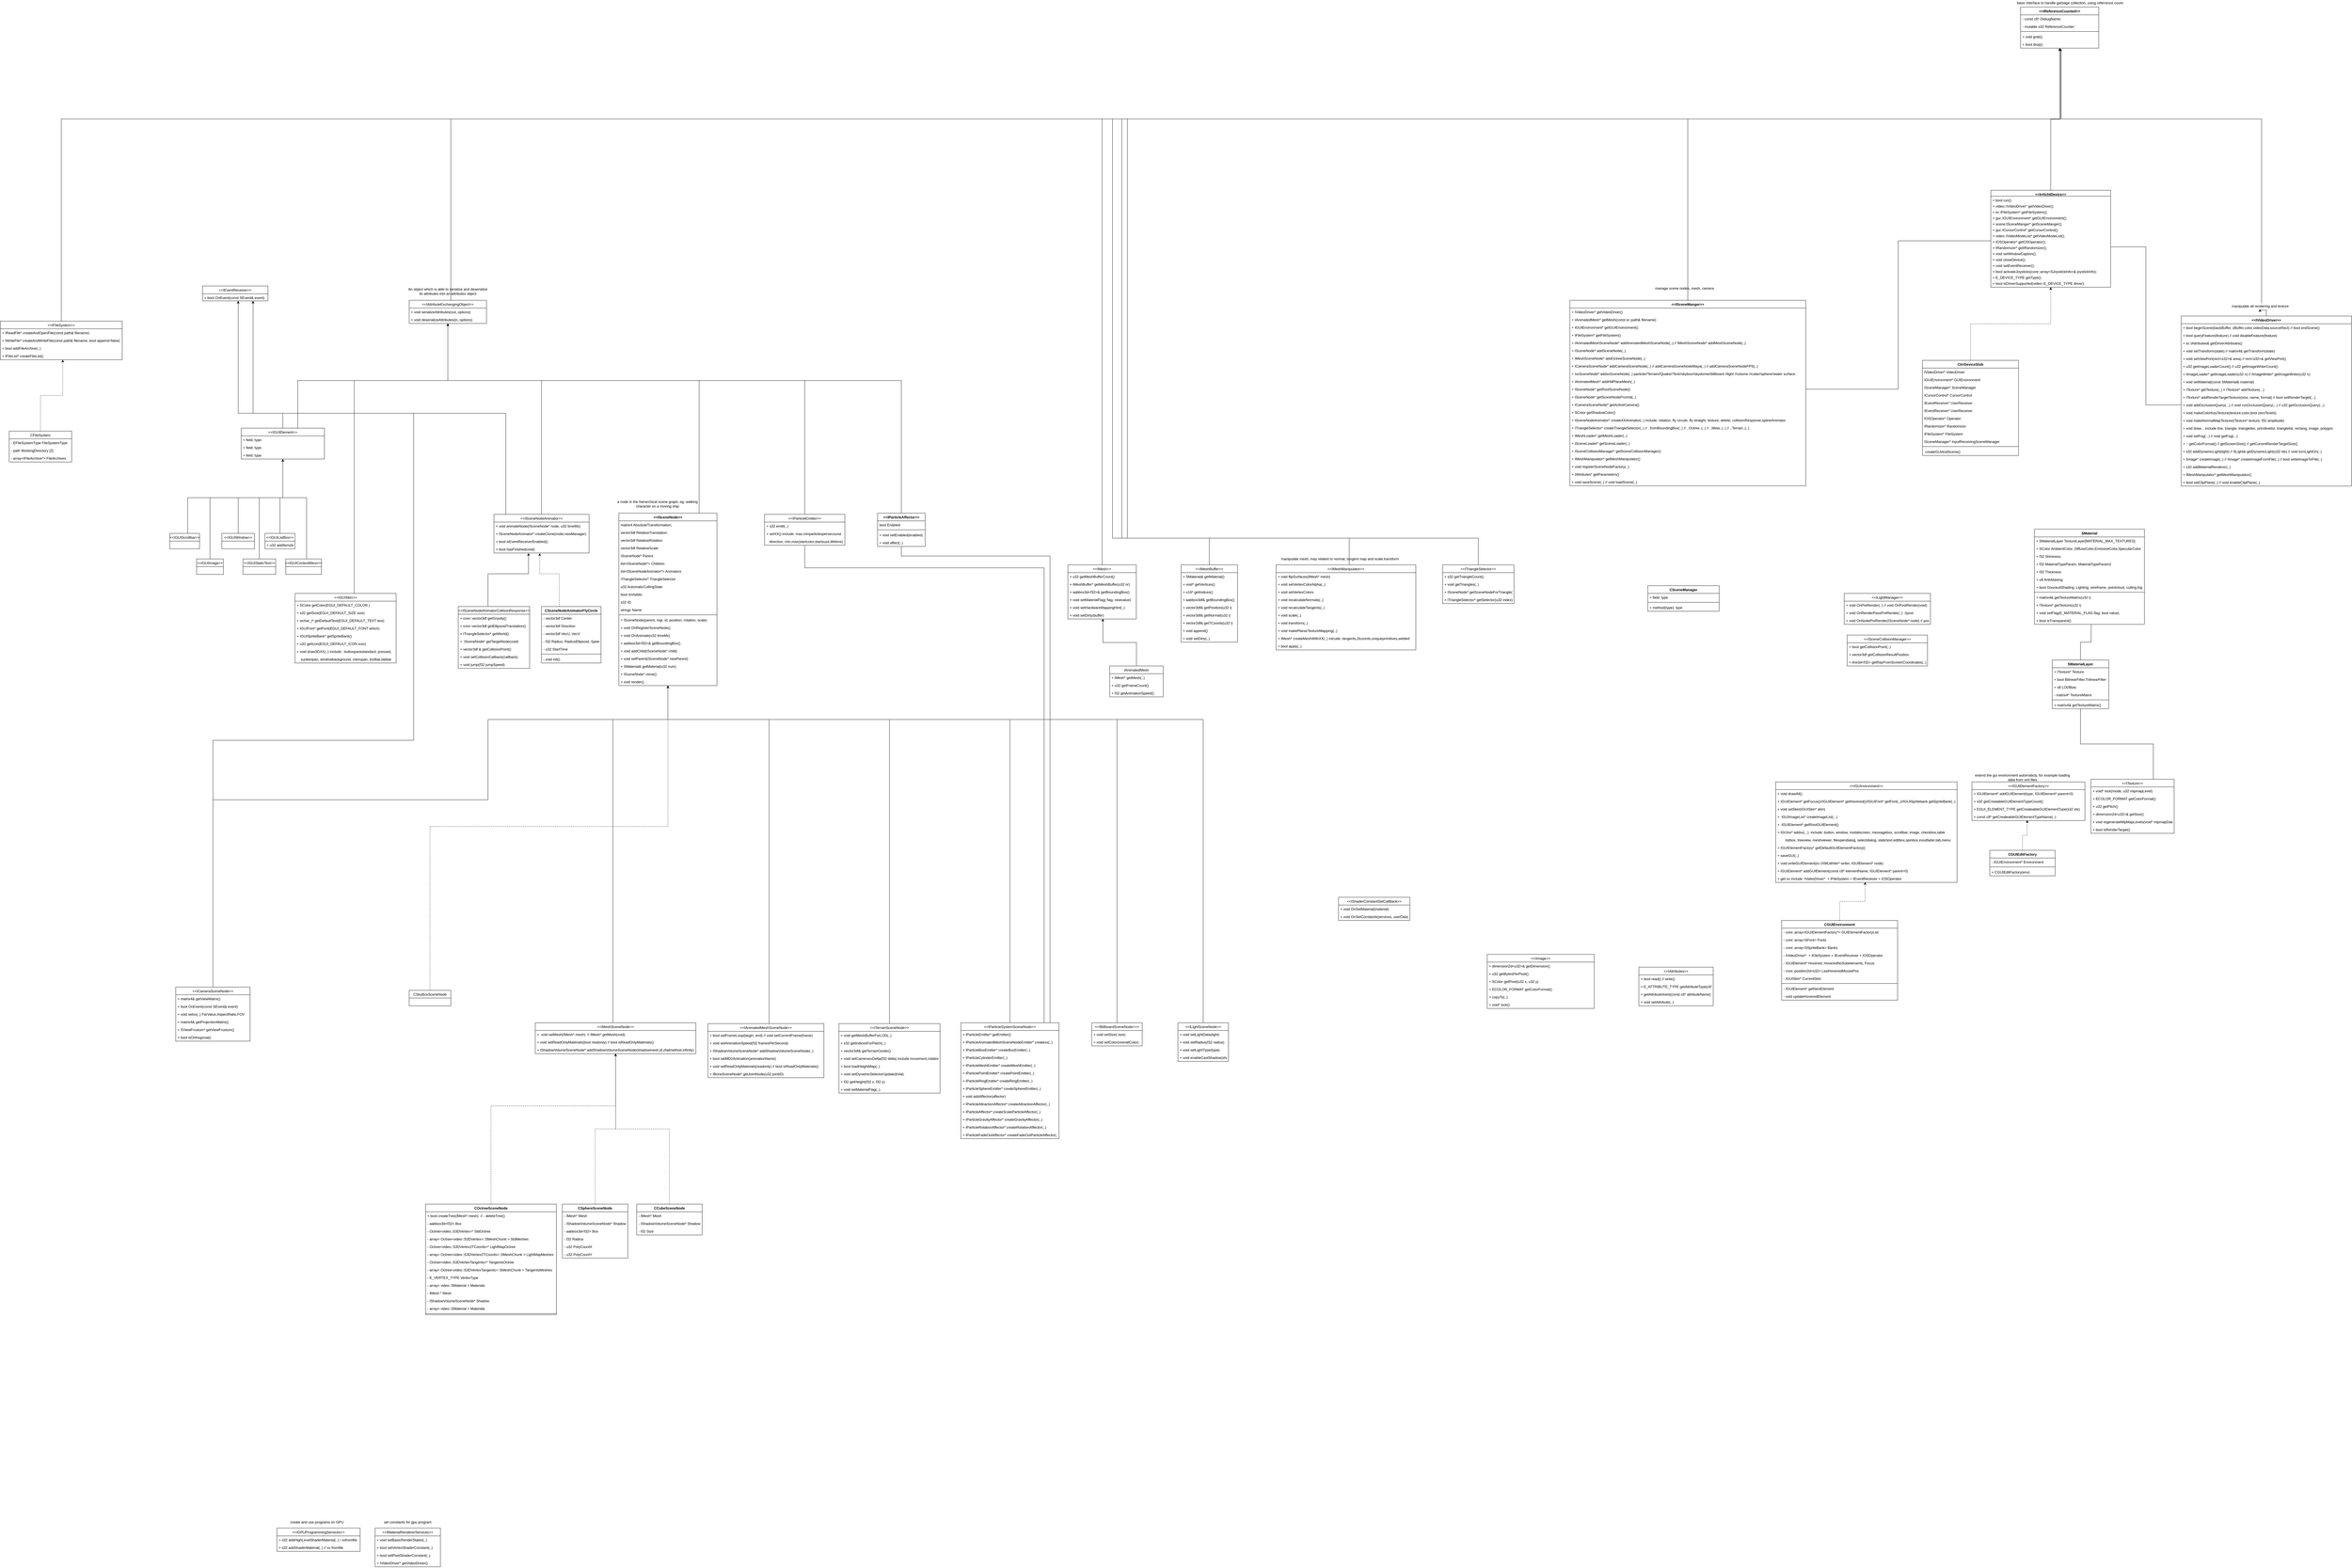<mxfile version="14.1.3" type="github">
  <diagram id="C5RBs43oDa-KdzZeNtuy" name="Page-1">
    <mxGraphModel dx="7332" dy="3661" grid="1" gridSize="10" guides="1" tooltips="1" connect="1" arrows="1" fold="1" page="1" pageScale="1" pageWidth="827" pageHeight="1169" math="0" shadow="0">
      <root>
        <mxCell id="WIyWlLk6GJQsqaUBKTNV-0" />
        <mxCell id="WIyWlLk6GJQsqaUBKTNV-1" parent="WIyWlLk6GJQsqaUBKTNV-0" />
        <mxCell id="Z4Lw0foMotoc30QO1LsQ-34" style="edgeStyle=orthogonalEdgeStyle;rounded=0;orthogonalLoop=1;jettySize=auto;html=1;exitX=0.5;exitY=0;exitDx=0;exitDy=0;entryX=0.511;entryY=1.032;entryDx=0;entryDy=0;entryPerimeter=0;" parent="WIyWlLk6GJQsqaUBKTNV-1" source="zkfFHV4jXpPFQw0GAbJ--0" target="Z4Lw0foMotoc30QO1LsQ-33" edge="1">
          <mxGeometry relative="1" as="geometry" />
        </mxCell>
        <mxCell id="zkfFHV4jXpPFQw0GAbJ--0" value="&lt;&lt;IrrlichtDevice&gt;&gt;" style="swimlane;fontStyle=1;align=center;verticalAlign=top;childLayout=stackLayout;horizontal=1;startSize=20;horizontalStack=0;resizeParent=1;resizeLast=0;collapsible=1;marginBottom=0;rounded=0;shadow=0;strokeWidth=1;" parent="WIyWlLk6GJQsqaUBKTNV-1" vertex="1">
          <mxGeometry x="2413.5" y="-1640" width="403" height="326" as="geometry">
            <mxRectangle x="100" y="-1460" width="160" height="26" as="alternateBounds" />
          </mxGeometry>
        </mxCell>
        <mxCell id="zkfFHV4jXpPFQw0GAbJ--5" value="+ bool run();" style="text;align=left;verticalAlign=top;spacingLeft=4;spacingRight=4;overflow=hidden;rotatable=0;points=[[0,0.5],[1,0.5]];portConstraint=eastwest;" parent="zkfFHV4jXpPFQw0GAbJ--0" vertex="1">
          <mxGeometry y="20" width="403" height="20" as="geometry" />
        </mxCell>
        <mxCell id="Z4Lw0foMotoc30QO1LsQ-3" value="+ video::IVideoDriver* getVideoDiver();" style="text;align=left;verticalAlign=top;spacingLeft=4;spacingRight=4;overflow=hidden;rotatable=0;points=[[0,0.5],[1,0.5]];portConstraint=eastwest;" parent="zkfFHV4jXpPFQw0GAbJ--0" vertex="1">
          <mxGeometry y="40" width="403" height="20" as="geometry" />
        </mxCell>
        <mxCell id="Z4Lw0foMotoc30QO1LsQ-4" value="+ io::IFileSystem* getFileSystem();" style="text;align=left;verticalAlign=top;spacingLeft=4;spacingRight=4;overflow=hidden;rotatable=0;points=[[0,0.5],[1,0.5]];portConstraint=eastwest;" parent="zkfFHV4jXpPFQw0GAbJ--0" vertex="1">
          <mxGeometry y="60" width="403" height="20" as="geometry" />
        </mxCell>
        <mxCell id="Z4Lw0foMotoc30QO1LsQ-5" value="+ gui::IGUIEnvironment* getGUIEnvironment();" style="text;align=left;verticalAlign=top;spacingLeft=4;spacingRight=4;overflow=hidden;rotatable=0;points=[[0,0.5],[1,0.5]];portConstraint=eastwest;" parent="zkfFHV4jXpPFQw0GAbJ--0" vertex="1">
          <mxGeometry y="80" width="403" height="20" as="geometry" />
        </mxCell>
        <mxCell id="Z4Lw0foMotoc30QO1LsQ-6" value="+ scene:ISceneManger* getSceneManger();" style="text;align=left;verticalAlign=top;spacingLeft=4;spacingRight=4;overflow=hidden;rotatable=0;points=[[0,0.5],[1,0.5]];portConstraint=eastwest;" parent="zkfFHV4jXpPFQw0GAbJ--0" vertex="1">
          <mxGeometry y="100" width="403" height="20" as="geometry" />
        </mxCell>
        <mxCell id="Z4Lw0foMotoc30QO1LsQ-7" value="+ gui::ICursorControl* getCursorControl();" style="text;align=left;verticalAlign=top;spacingLeft=4;spacingRight=4;overflow=hidden;rotatable=0;points=[[0,0.5],[1,0.5]];portConstraint=eastwest;" parent="zkfFHV4jXpPFQw0GAbJ--0" vertex="1">
          <mxGeometry y="120" width="403" height="20" as="geometry" />
        </mxCell>
        <mxCell id="Z4Lw0foMotoc30QO1LsQ-8" value="+ video::IVideoModeList* getVideoModeList();" style="text;align=left;verticalAlign=top;spacingLeft=4;spacingRight=4;overflow=hidden;rotatable=0;points=[[0,0.5],[1,0.5]];portConstraint=eastwest;" parent="zkfFHV4jXpPFQw0GAbJ--0" vertex="1">
          <mxGeometry y="140" width="403" height="20" as="geometry" />
        </mxCell>
        <mxCell id="Z4Lw0foMotoc30QO1LsQ-9" value="+ IOSOperator* getOSOperator();" style="text;align=left;verticalAlign=top;spacingLeft=4;spacingRight=4;overflow=hidden;rotatable=0;points=[[0,0.5],[1,0.5]];portConstraint=eastwest;" parent="zkfFHV4jXpPFQw0GAbJ--0" vertex="1">
          <mxGeometry y="160" width="403" height="20" as="geometry" />
        </mxCell>
        <mxCell id="Z4Lw0foMotoc30QO1LsQ-10" value="+ IRandomizer* getIRandomizer();" style="text;align=left;verticalAlign=top;spacingLeft=4;spacingRight=4;overflow=hidden;rotatable=0;points=[[0,0.5],[1,0.5]];portConstraint=eastwest;fontStyle=0" parent="zkfFHV4jXpPFQw0GAbJ--0" vertex="1">
          <mxGeometry y="180" width="403" height="20" as="geometry" />
        </mxCell>
        <mxCell id="Z4Lw0foMotoc30QO1LsQ-11" value="+ void setWindowCaption();" style="text;align=left;verticalAlign=top;spacingLeft=4;spacingRight=4;overflow=hidden;rotatable=0;points=[[0,0.5],[1,0.5]];portConstraint=eastwest;" parent="zkfFHV4jXpPFQw0GAbJ--0" vertex="1">
          <mxGeometry y="200" width="403" height="20" as="geometry" />
        </mxCell>
        <mxCell id="Z4Lw0foMotoc30QO1LsQ-12" value="+ void closeDevice(); " style="text;align=left;verticalAlign=top;spacingLeft=4;spacingRight=4;overflow=hidden;rotatable=0;points=[[0,0.5],[1,0.5]];portConstraint=eastwest;" parent="zkfFHV4jXpPFQw0GAbJ--0" vertex="1">
          <mxGeometry y="220" width="403" height="20" as="geometry" />
        </mxCell>
        <mxCell id="Z4Lw0foMotoc30QO1LsQ-13" value="+ void setEventReceiver(); " style="text;align=left;verticalAlign=top;spacingLeft=4;spacingRight=4;overflow=hidden;rotatable=0;points=[[0,0.5],[1,0.5]];portConstraint=eastwest;" parent="zkfFHV4jXpPFQw0GAbJ--0" vertex="1">
          <mxGeometry y="240" width="403" height="20" as="geometry" />
        </mxCell>
        <mxCell id="Z4Lw0foMotoc30QO1LsQ-14" value="+ bool activateJoysticks(core::array&lt;SJoystickInfo&gt;&amp; joystickInfo); " style="text;align=left;verticalAlign=top;spacingLeft=4;spacingRight=4;overflow=hidden;rotatable=0;points=[[0,0.5],[1,0.5]];portConstraint=eastwest;" parent="zkfFHV4jXpPFQw0GAbJ--0" vertex="1">
          <mxGeometry y="260" width="403" height="20" as="geometry" />
        </mxCell>
        <mxCell id="Z4Lw0foMotoc30QO1LsQ-15" value="+ E_DEVICE_TYPE getType(); " style="text;align=left;verticalAlign=top;spacingLeft=4;spacingRight=4;overflow=hidden;rotatable=0;points=[[0,0.5],[1,0.5]];portConstraint=eastwest;" parent="zkfFHV4jXpPFQw0GAbJ--0" vertex="1">
          <mxGeometry y="280" width="403" height="20" as="geometry" />
        </mxCell>
        <mxCell id="Z4Lw0foMotoc30QO1LsQ-16" value="+ bool isDriverSupported(video::E_DEVICE_TYPE driver); " style="text;align=left;verticalAlign=top;spacingLeft=4;spacingRight=4;overflow=hidden;rotatable=0;points=[[0,0.5],[1,0.5]];portConstraint=eastwest;" parent="zkfFHV4jXpPFQw0GAbJ--0" vertex="1">
          <mxGeometry y="300" width="403" height="20" as="geometry" />
        </mxCell>
        <mxCell id="Z4Lw0foMotoc30QO1LsQ-27" value="&lt;&lt;IReferenceCounted&gt;&gt;" style="swimlane;fontStyle=1;align=center;verticalAlign=top;childLayout=stackLayout;horizontal=1;startSize=26;horizontalStack=0;resizeParent=1;resizeParentMax=0;resizeLast=0;collapsible=1;marginBottom=0;" parent="WIyWlLk6GJQsqaUBKTNV-1" vertex="1">
          <mxGeometry x="2513.5" y="-2256" width="263" height="138" as="geometry" />
        </mxCell>
        <mxCell id="Z4Lw0foMotoc30QO1LsQ-28" value="- const c8* DebugName;" style="text;strokeColor=none;fillColor=none;align=left;verticalAlign=top;spacingLeft=4;spacingRight=4;overflow=hidden;rotatable=0;points=[[0,0.5],[1,0.5]];portConstraint=eastwest;" parent="Z4Lw0foMotoc30QO1LsQ-27" vertex="1">
          <mxGeometry y="26" width="263" height="26" as="geometry" />
        </mxCell>
        <mxCell id="Z4Lw0foMotoc30QO1LsQ-31" value="- mutable s32 ReferenceCounter;" style="text;strokeColor=none;fillColor=none;align=left;verticalAlign=top;spacingLeft=4;spacingRight=4;overflow=hidden;rotatable=0;points=[[0,0.5],[1,0.5]];portConstraint=eastwest;" parent="Z4Lw0foMotoc30QO1LsQ-27" vertex="1">
          <mxGeometry y="52" width="263" height="26" as="geometry" />
        </mxCell>
        <mxCell id="Z4Lw0foMotoc30QO1LsQ-29" value="" style="line;strokeWidth=1;fillColor=none;align=left;verticalAlign=middle;spacingTop=-1;spacingLeft=3;spacingRight=3;rotatable=0;labelPosition=right;points=[];portConstraint=eastwest;" parent="Z4Lw0foMotoc30QO1LsQ-27" vertex="1">
          <mxGeometry y="78" width="263" height="8" as="geometry" />
        </mxCell>
        <mxCell id="Z4Lw0foMotoc30QO1LsQ-30" value="+ void grab()" style="text;strokeColor=none;fillColor=none;align=left;verticalAlign=top;spacingLeft=4;spacingRight=4;overflow=hidden;rotatable=0;points=[[0,0.5],[1,0.5]];portConstraint=eastwest;" parent="Z4Lw0foMotoc30QO1LsQ-27" vertex="1">
          <mxGeometry y="86" width="263" height="26" as="geometry" />
        </mxCell>
        <mxCell id="Z4Lw0foMotoc30QO1LsQ-33" value="+ bool drop()" style="text;strokeColor=none;fillColor=none;align=left;verticalAlign=top;spacingLeft=4;spacingRight=4;overflow=hidden;rotatable=0;points=[[0,0.5],[1,0.5]];portConstraint=eastwest;" parent="Z4Lw0foMotoc30QO1LsQ-27" vertex="1">
          <mxGeometry y="112" width="263" height="26" as="geometry" />
        </mxCell>
        <mxCell id="RtjI6lYl-V8U23eR03S8-3" style="edgeStyle=orthogonalEdgeStyle;rounded=0;orthogonalLoop=1;jettySize=auto;html=1;" edge="1" parent="WIyWlLk6GJQsqaUBKTNV-1" source="Z4Lw0foMotoc30QO1LsQ-83" target="Z4Lw0foMotoc30QO1LsQ-27">
          <mxGeometry relative="1" as="geometry">
            <mxPoint x="2633.5" y="-2110" as="targetPoint" />
            <Array as="points">
              <mxPoint x="3324" y="-1880" />
              <mxPoint x="2650" y="-1880" />
              <mxPoint x="2650" y="-2110" />
              <mxPoint x="2645" y="-2110" />
            </Array>
          </mxGeometry>
        </mxCell>
        <mxCell id="Z4Lw0foMotoc30QO1LsQ-35" value="&lt;&lt;IVideoDriver&gt;&gt;" style="swimlane;fontStyle=1;align=center;verticalAlign=top;childLayout=stackLayout;horizontal=1;startSize=26;horizontalStack=0;resizeParent=1;resizeParentMax=0;resizeLast=0;collapsible=1;marginBottom=0;" parent="WIyWlLk6GJQsqaUBKTNV-1" vertex="1">
          <mxGeometry x="3053.5" y="-1217" width="573" height="572" as="geometry" />
        </mxCell>
        <mxCell id="Z4Lw0foMotoc30QO1LsQ-38" value="+ bool beginScene(backBuffer, zBuffer,color,videoData,sourceRect) // bool endScene()" style="text;strokeColor=none;fillColor=none;align=left;verticalAlign=top;spacingLeft=4;spacingRight=4;overflow=hidden;rotatable=0;points=[[0,0.5],[1,0.5]];portConstraint=eastwest;" parent="Z4Lw0foMotoc30QO1LsQ-35" vertex="1">
          <mxGeometry y="26" width="573" height="26" as="geometry" />
        </mxCell>
        <mxCell id="Z4Lw0foMotoc30QO1LsQ-40" value="+ bool queryFeature(feature) // void disableFeature(feature)" style="text;strokeColor=none;fillColor=none;align=left;verticalAlign=top;spacingLeft=4;spacingRight=4;overflow=hidden;rotatable=0;points=[[0,0.5],[1,0.5]];portConstraint=eastwest;" parent="Z4Lw0foMotoc30QO1LsQ-35" vertex="1">
          <mxGeometry y="52" width="573" height="26" as="geometry" />
        </mxCell>
        <mxCell id="Z4Lw0foMotoc30QO1LsQ-41" value="+ io::IAttributes&amp; getDriverAttributes()" style="text;strokeColor=none;fillColor=none;align=left;verticalAlign=top;spacingLeft=4;spacingRight=4;overflow=hidden;rotatable=0;points=[[0,0.5],[1,0.5]];portConstraint=eastwest;" parent="Z4Lw0foMotoc30QO1LsQ-35" vertex="1">
          <mxGeometry y="78" width="573" height="26" as="geometry" />
        </mxCell>
        <mxCell id="Z4Lw0foMotoc30QO1LsQ-42" value="+ void setTransform(state) // matrix4&amp; getTransform(state)" style="text;strokeColor=none;fillColor=none;align=left;verticalAlign=top;spacingLeft=4;spacingRight=4;overflow=hidden;rotatable=0;points=[[0,0.5],[1,0.5]];portConstraint=eastwest;" parent="Z4Lw0foMotoc30QO1LsQ-35" vertex="1">
          <mxGeometry y="104" width="573" height="26" as="geometry" />
        </mxCell>
        <mxCell id="Z4Lw0foMotoc30QO1LsQ-66" value="+ void setViewPort(rect&lt;s32&gt;&amp; area) // rect&lt;s32&gt;&amp; getViewPort()" style="text;strokeColor=none;fillColor=none;align=left;verticalAlign=top;spacingLeft=4;spacingRight=4;overflow=hidden;rotatable=0;points=[[0,0.5],[1,0.5]];portConstraint=eastwest;" parent="Z4Lw0foMotoc30QO1LsQ-35" vertex="1">
          <mxGeometry y="130" width="573" height="26" as="geometry" />
        </mxCell>
        <mxCell id="Z4Lw0foMotoc30QO1LsQ-43" value="+ u32 getImageLoaderCount() // u32 getImageWriterCount()" style="text;strokeColor=none;fillColor=none;align=left;verticalAlign=top;spacingLeft=4;spacingRight=4;overflow=hidden;rotatable=0;points=[[0,0.5],[1,0.5]];portConstraint=eastwest;" parent="Z4Lw0foMotoc30QO1LsQ-35" vertex="1">
          <mxGeometry y="156" width="573" height="26" as="geometry" />
        </mxCell>
        <mxCell id="Z4Lw0foMotoc30QO1LsQ-44" value="+ IImageLoader* getImageLoader(u32 n) // IImageWriter* getImageWriter(u32 n)" style="text;strokeColor=none;fillColor=none;align=left;verticalAlign=top;spacingLeft=4;spacingRight=4;overflow=hidden;rotatable=0;points=[[0,0.5],[1,0.5]];portConstraint=eastwest;" parent="Z4Lw0foMotoc30QO1LsQ-35" vertex="1">
          <mxGeometry y="182" width="573" height="26" as="geometry" />
        </mxCell>
        <mxCell id="Z4Lw0foMotoc30QO1LsQ-46" value="+ void setMaterial(const SMaterial&amp; material)" style="text;strokeColor=none;fillColor=none;align=left;verticalAlign=top;spacingLeft=4;spacingRight=4;overflow=hidden;rotatable=0;points=[[0,0.5],[1,0.5]];portConstraint=eastwest;" parent="Z4Lw0foMotoc30QO1LsQ-35" vertex="1">
          <mxGeometry y="208" width="573" height="26" as="geometry" />
        </mxCell>
        <mxCell id="Z4Lw0foMotoc30QO1LsQ-47" value="+ ITexture* getTexture(..) // ITexture* addTexture(...)" style="text;strokeColor=none;fillColor=none;align=left;verticalAlign=top;spacingLeft=4;spacingRight=4;overflow=hidden;rotatable=0;points=[[0,0.5],[1,0.5]];portConstraint=eastwest;" parent="Z4Lw0foMotoc30QO1LsQ-35" vertex="1">
          <mxGeometry y="234" width="573" height="26" as="geometry" />
        </mxCell>
        <mxCell id="Z4Lw0foMotoc30QO1LsQ-50" value="+ ITexture* addRenderTargetTexture(size, name, format) // bool setRenderTarget(...)" style="text;strokeColor=none;fillColor=none;align=left;verticalAlign=top;spacingLeft=4;spacingRight=4;overflow=hidden;rotatable=0;points=[[0,0.5],[1,0.5]];portConstraint=eastwest;" parent="Z4Lw0foMotoc30QO1LsQ-35" vertex="1">
          <mxGeometry y="260" width="573" height="26" as="geometry" />
        </mxCell>
        <mxCell id="Z4Lw0foMotoc30QO1LsQ-53" value="+ void addOcclusionQuery(...) // void runOcclusionQuery(...) // u32 getOcclusionQuery(...)" style="text;strokeColor=none;fillColor=none;align=left;verticalAlign=top;spacingLeft=4;spacingRight=4;overflow=hidden;rotatable=0;points=[[0,0.5],[1,0.5]];portConstraint=eastwest;" parent="Z4Lw0foMotoc30QO1LsQ-35" vertex="1">
          <mxGeometry y="286" width="573" height="26" as="geometry" />
        </mxCell>
        <mxCell id="Z4Lw0foMotoc30QO1LsQ-58" value="+ void makeColorKeyTexture(texture,color,bool zeroTexels)" style="text;strokeColor=none;fillColor=none;align=left;verticalAlign=top;spacingLeft=4;spacingRight=4;overflow=hidden;rotatable=0;points=[[0,0.5],[1,0.5]];portConstraint=eastwest;" parent="Z4Lw0foMotoc30QO1LsQ-35" vertex="1">
          <mxGeometry y="312" width="573" height="26" as="geometry" />
        </mxCell>
        <mxCell id="Z4Lw0foMotoc30QO1LsQ-59" value="+ void makeNormalMapTexture(ITexture* texture, f32 amplitude)" style="text;strokeColor=none;fillColor=none;align=left;verticalAlign=top;spacingLeft=4;spacingRight=4;overflow=hidden;rotatable=0;points=[[0,0.5],[1,0.5]];portConstraint=eastwest;" parent="Z4Lw0foMotoc30QO1LsQ-35" vertex="1">
          <mxGeometry y="338" width="573" height="26" as="geometry" />
        </mxCell>
        <mxCell id="Z4Lw0foMotoc30QO1LsQ-67" value="+ void draw... include line, triangle, trianglefan, primitivelist, trianglelist, rectang, image, polygon" style="text;strokeColor=none;fillColor=none;align=left;verticalAlign=top;spacingLeft=4;spacingRight=4;overflow=hidden;rotatable=0;points=[[0,0.5],[1,0.5]];portConstraint=eastwest;" parent="Z4Lw0foMotoc30QO1LsQ-35" vertex="1">
          <mxGeometry y="364" width="573" height="26" as="geometry" />
        </mxCell>
        <mxCell id="Z4Lw0foMotoc30QO1LsQ-71" value="+ void setFog(...) // void getFog(...)" style="text;strokeColor=none;fillColor=none;align=left;verticalAlign=top;spacingLeft=4;spacingRight=4;overflow=hidden;rotatable=0;points=[[0,0.5],[1,0.5]];portConstraint=eastwest;" parent="Z4Lw0foMotoc30QO1LsQ-35" vertex="1">
          <mxGeometry y="390" width="573" height="26" as="geometry" />
        </mxCell>
        <mxCell id="Z4Lw0foMotoc30QO1LsQ-72" value="+ ~ getColorFormat() // getScreenSize() // getCurrentRenderTargetSize()" style="text;strokeColor=none;fillColor=none;align=left;verticalAlign=top;spacingLeft=4;spacingRight=4;overflow=hidden;rotatable=0;points=[[0,0.5],[1,0.5]];portConstraint=eastwest;" parent="Z4Lw0foMotoc30QO1LsQ-35" vertex="1">
          <mxGeometry y="416" width="573" height="26" as="geometry" />
        </mxCell>
        <mxCell id="Z4Lw0foMotoc30QO1LsQ-73" value="+ s32 addDynamicLight(light) // SLight&amp; getDynamicLight(u32 idx) // void turnLightOn(..)" style="text;strokeColor=none;fillColor=none;align=left;verticalAlign=top;spacingLeft=4;spacingRight=4;overflow=hidden;rotatable=0;points=[[0,0.5],[1,0.5]];portConstraint=eastwest;" parent="Z4Lw0foMotoc30QO1LsQ-35" vertex="1">
          <mxGeometry y="442" width="573" height="26" as="geometry" />
        </mxCell>
        <mxCell id="Z4Lw0foMotoc30QO1LsQ-74" value="+ IImage* createImage(..) // IImage* createImageFromFile(..) // bool writeImageToFile(..)" style="text;strokeColor=none;fillColor=none;align=left;verticalAlign=top;spacingLeft=4;spacingRight=4;overflow=hidden;rotatable=0;points=[[0,0.5],[1,0.5]];portConstraint=eastwest;" parent="Z4Lw0foMotoc30QO1LsQ-35" vertex="1">
          <mxGeometry y="468" width="573" height="26" as="geometry" />
        </mxCell>
        <mxCell id="Z4Lw0foMotoc30QO1LsQ-75" value="+ s32 addMaterialRenderer(..)" style="text;strokeColor=none;fillColor=none;align=left;verticalAlign=top;spacingLeft=4;spacingRight=4;overflow=hidden;rotatable=0;points=[[0,0.5],[1,0.5]];portConstraint=eastwest;" parent="Z4Lw0foMotoc30QO1LsQ-35" vertex="1">
          <mxGeometry y="494" width="573" height="26" as="geometry" />
        </mxCell>
        <mxCell id="Z4Lw0foMotoc30QO1LsQ-76" value="+ IMeshManipulator* getMeshManipulator()" style="text;strokeColor=none;fillColor=none;align=left;verticalAlign=top;spacingLeft=4;spacingRight=4;overflow=hidden;rotatable=0;points=[[0,0.5],[1,0.5]];portConstraint=eastwest;" parent="Z4Lw0foMotoc30QO1LsQ-35" vertex="1">
          <mxGeometry y="520" width="573" height="26" as="geometry" />
        </mxCell>
        <mxCell id="Z4Lw0foMotoc30QO1LsQ-77" value="+ bool setClipPlane(..) // void enableClipPlane(..)" style="text;strokeColor=none;fillColor=none;align=left;verticalAlign=top;spacingLeft=4;spacingRight=4;overflow=hidden;rotatable=0;points=[[0,0.5],[1,0.5]];portConstraint=eastwest;" parent="Z4Lw0foMotoc30QO1LsQ-35" vertex="1">
          <mxGeometry y="546" width="573" height="26" as="geometry" />
        </mxCell>
        <mxCell id="RtjI6lYl-V8U23eR03S8-2" style="edgeStyle=orthogonalEdgeStyle;rounded=0;orthogonalLoop=1;jettySize=auto;html=1;" edge="1" parent="WIyWlLk6GJQsqaUBKTNV-1" source="Z4Lw0foMotoc30QO1LsQ-79" target="Z4Lw0foMotoc30QO1LsQ-27">
          <mxGeometry relative="1" as="geometry">
            <Array as="points">
              <mxPoint x="1395" y="-1880" />
              <mxPoint x="2645" y="-1880" />
            </Array>
          </mxGeometry>
        </mxCell>
        <mxCell id="Z4Lw0foMotoc30QO1LsQ-79" value="&lt;&lt;ISceneManger&gt;&gt;" style="swimlane;fontStyle=1;childLayout=stackLayout;horizontal=1;startSize=26;fillColor=none;horizontalStack=0;resizeParent=1;resizeParentMax=0;resizeLast=0;collapsible=1;marginBottom=0;" parent="WIyWlLk6GJQsqaUBKTNV-1" vertex="1">
          <mxGeometry x="998" y="-1270" width="793" height="624" as="geometry" />
        </mxCell>
        <mxCell id="Z4Lw0foMotoc30QO1LsQ-81" value="+ IVideoDriver* getVideoDriver()" style="text;strokeColor=none;fillColor=none;align=left;verticalAlign=top;spacingLeft=4;spacingRight=4;overflow=hidden;rotatable=0;points=[[0,0.5],[1,0.5]];portConstraint=eastwest;" parent="Z4Lw0foMotoc30QO1LsQ-79" vertex="1">
          <mxGeometry y="26" width="793" height="26" as="geometry" />
        </mxCell>
        <mxCell id="Z4Lw0foMotoc30QO1LsQ-80" value="+ IAnimatedMesh* getMesh(const io::path&amp; filename)" style="text;strokeColor=none;fillColor=none;align=left;verticalAlign=top;spacingLeft=4;spacingRight=4;overflow=hidden;rotatable=0;points=[[0,0.5],[1,0.5]];portConstraint=eastwest;" parent="Z4Lw0foMotoc30QO1LsQ-79" vertex="1">
          <mxGeometry y="52" width="793" height="26" as="geometry" />
        </mxCell>
        <mxCell id="Z4Lw0foMotoc30QO1LsQ-82" value="+ IGUIEnvironment* getGUIEnvironment()" style="text;strokeColor=none;fillColor=none;align=left;verticalAlign=top;spacingLeft=4;spacingRight=4;overflow=hidden;rotatable=0;points=[[0,0.5],[1,0.5]];portConstraint=eastwest;" parent="Z4Lw0foMotoc30QO1LsQ-79" vertex="1">
          <mxGeometry y="78" width="793" height="26" as="geometry" />
        </mxCell>
        <mxCell id="Z4Lw0foMotoc30QO1LsQ-87" value="+ IFileSystem* getFileSystem()" style="text;strokeColor=none;fillColor=none;align=left;verticalAlign=top;spacingLeft=4;spacingRight=4;overflow=hidden;rotatable=0;points=[[0,0.5],[1,0.5]];portConstraint=eastwest;" parent="Z4Lw0foMotoc30QO1LsQ-79" vertex="1">
          <mxGeometry y="104" width="793" height="26" as="geometry" />
        </mxCell>
        <mxCell id="Z4Lw0foMotoc30QO1LsQ-90" value="+ IAnimatedMeshSceneNode* addAnimatedMeshSceneNode(..) // IMeshSceneNode* addMeshSceneNode(..)" style="text;strokeColor=none;fillColor=none;align=left;verticalAlign=top;spacingLeft=4;spacingRight=4;overflow=hidden;rotatable=0;points=[[0,0.5],[1,0.5]];portConstraint=eastwest;" parent="Z4Lw0foMotoc30QO1LsQ-79" vertex="1">
          <mxGeometry y="130" width="793" height="26" as="geometry" />
        </mxCell>
        <mxCell id="Z4Lw0foMotoc30QO1LsQ-113" value="+ ISceneNode* addSceneNode(..)" style="text;strokeColor=none;fillColor=none;align=left;verticalAlign=top;spacingLeft=4;spacingRight=4;overflow=hidden;rotatable=0;points=[[0,0.5],[1,0.5]];portConstraint=eastwest;" parent="Z4Lw0foMotoc30QO1LsQ-79" vertex="1">
          <mxGeometry y="156" width="793" height="26" as="geometry" />
        </mxCell>
        <mxCell id="Z4Lw0foMotoc30QO1LsQ-92" value="+ IMeshSceneNode* addOctreeSceneNode(..)" style="text;strokeColor=none;fillColor=none;align=left;verticalAlign=top;spacingLeft=4;spacingRight=4;overflow=hidden;rotatable=0;points=[[0,0.5],[1,0.5]];portConstraint=eastwest;" parent="Z4Lw0foMotoc30QO1LsQ-79" vertex="1">
          <mxGeometry y="182" width="793" height="26" as="geometry" />
        </mxCell>
        <mxCell id="Z4Lw0foMotoc30QO1LsQ-93" value="+ ICameraSceneNode* addCameraSceneNode(..) // addCameraSceneNodeMaya(..) // addCameraSceneNodeFPS(..)" style="text;strokeColor=none;fillColor=none;align=left;verticalAlign=top;spacingLeft=4;spacingRight=4;overflow=hidden;rotatable=0;points=[[0,0.5],[1,0.5]];portConstraint=eastwest;" parent="Z4Lw0foMotoc30QO1LsQ-79" vertex="1">
          <mxGeometry y="208" width="793" height="26" as="geometry" />
        </mxCell>
        <mxCell id="Z4Lw0foMotoc30QO1LsQ-97" value="+ IxxSceneNode* addxxSceneNode(..) particle//Terrain//Quake//Text//skybox//skydome//billboard //light //volume //cube//sphere//water surface " style="text;strokeColor=none;fillColor=none;align=left;verticalAlign=top;spacingLeft=4;spacingRight=4;overflow=hidden;rotatable=0;points=[[0,0.5],[1,0.5]];portConstraint=eastwest;" parent="Z4Lw0foMotoc30QO1LsQ-79" vertex="1">
          <mxGeometry y="234" width="793" height="26" as="geometry" />
        </mxCell>
        <mxCell id="Z4Lw0foMotoc30QO1LsQ-101" value="+ IAnimatedMesh* addHillPlaneMesh(..)" style="text;strokeColor=none;fillColor=none;align=left;verticalAlign=top;spacingLeft=4;spacingRight=4;overflow=hidden;rotatable=0;points=[[0,0.5],[1,0.5]];portConstraint=eastwest;" parent="Z4Lw0foMotoc30QO1LsQ-79" vertex="1">
          <mxGeometry y="260" width="793" height="26" as="geometry" />
        </mxCell>
        <mxCell id="Z4Lw0foMotoc30QO1LsQ-102" value="+ ISceneNode* getRootSceneNode()" style="text;strokeColor=none;fillColor=none;align=left;verticalAlign=top;spacingLeft=4;spacingRight=4;overflow=hidden;rotatable=0;points=[[0,0.5],[1,0.5]];portConstraint=eastwest;" parent="Z4Lw0foMotoc30QO1LsQ-79" vertex="1">
          <mxGeometry y="286" width="793" height="26" as="geometry" />
        </mxCell>
        <mxCell id="Z4Lw0foMotoc30QO1LsQ-103" value="+ ISceneNode* getSceneNodeFromId(..)" style="text;strokeColor=none;fillColor=none;align=left;verticalAlign=top;spacingLeft=4;spacingRight=4;overflow=hidden;rotatable=0;points=[[0,0.5],[1,0.5]];portConstraint=eastwest;" parent="Z4Lw0foMotoc30QO1LsQ-79" vertex="1">
          <mxGeometry y="312" width="793" height="26" as="geometry" />
        </mxCell>
        <mxCell id="Z4Lw0foMotoc30QO1LsQ-104" value="+ ICameraSceneNode* getActiveCamera()" style="text;strokeColor=none;fillColor=none;align=left;verticalAlign=top;spacingLeft=4;spacingRight=4;overflow=hidden;rotatable=0;points=[[0,0.5],[1,0.5]];portConstraint=eastwest;" parent="Z4Lw0foMotoc30QO1LsQ-79" vertex="1">
          <mxGeometry y="338" width="793" height="26" as="geometry" />
        </mxCell>
        <mxCell id="Z4Lw0foMotoc30QO1LsQ-105" value="+ SColor getShadowColor()" style="text;strokeColor=none;fillColor=none;align=left;verticalAlign=top;spacingLeft=4;spacingRight=4;overflow=hidden;rotatable=0;points=[[0,0.5],[1,0.5]];portConstraint=eastwest;" parent="Z4Lw0foMotoc30QO1LsQ-79" vertex="1">
          <mxGeometry y="364" width="793" height="26" as="geometry" />
        </mxCell>
        <mxCell id="Z4Lw0foMotoc30QO1LsQ-106" value="+ ISceneNodeAnimator* createXXAnimator(..) include: rotation, fly circule, fly straight, texture, delete, collisionResponse,splineAnimator" style="text;strokeColor=none;fillColor=none;align=left;verticalAlign=top;spacingLeft=4;spacingRight=4;overflow=hidden;rotatable=0;points=[[0,0.5],[1,0.5]];portConstraint=eastwest;" parent="Z4Lw0foMotoc30QO1LsQ-79" vertex="1">
          <mxGeometry y="390" width="793" height="26" as="geometry" />
        </mxCell>
        <mxCell id="Z4Lw0foMotoc30QO1LsQ-107" value="+ ITriangleSelector* createTriangleSelector(..) // ..fromBoundingBox(..) // ..Octree..(..) // ..Meta..(..) // ..Terrain..(..)" style="text;strokeColor=none;fillColor=none;align=left;verticalAlign=top;spacingLeft=4;spacingRight=4;overflow=hidden;rotatable=0;points=[[0,0.5],[1,0.5]];portConstraint=eastwest;" parent="Z4Lw0foMotoc30QO1LsQ-79" vertex="1">
          <mxGeometry y="416" width="793" height="26" as="geometry" />
        </mxCell>
        <mxCell id="Z4Lw0foMotoc30QO1LsQ-108" value="+ IMeshLoader* getMeshLoader(..)" style="text;strokeColor=none;fillColor=none;align=left;verticalAlign=top;spacingLeft=4;spacingRight=4;overflow=hidden;rotatable=0;points=[[0,0.5],[1,0.5]];portConstraint=eastwest;" parent="Z4Lw0foMotoc30QO1LsQ-79" vertex="1">
          <mxGeometry y="442" width="793" height="26" as="geometry" />
        </mxCell>
        <mxCell id="Z4Lw0foMotoc30QO1LsQ-109" value="+ ISceneLoader* getSceneLoader(..)" style="text;strokeColor=none;fillColor=none;align=left;verticalAlign=top;spacingLeft=4;spacingRight=4;overflow=hidden;rotatable=0;points=[[0,0.5],[1,0.5]];portConstraint=eastwest;" parent="Z4Lw0foMotoc30QO1LsQ-79" vertex="1">
          <mxGeometry y="468" width="793" height="26" as="geometry" />
        </mxCell>
        <mxCell id="Z4Lw0foMotoc30QO1LsQ-110" value="+ ISceneCollisionManager* getSceneCollisionManager()" style="text;strokeColor=none;fillColor=none;align=left;verticalAlign=top;spacingLeft=4;spacingRight=4;overflow=hidden;rotatable=0;points=[[0,0.5],[1,0.5]];portConstraint=eastwest;" parent="Z4Lw0foMotoc30QO1LsQ-79" vertex="1">
          <mxGeometry y="494" width="793" height="26" as="geometry" />
        </mxCell>
        <mxCell id="Z4Lw0foMotoc30QO1LsQ-111" value="+ IMeshManipulator* getMeshManipulator()" style="text;strokeColor=none;fillColor=none;align=left;verticalAlign=top;spacingLeft=4;spacingRight=4;overflow=hidden;rotatable=0;points=[[0,0.5],[1,0.5]];portConstraint=eastwest;" parent="Z4Lw0foMotoc30QO1LsQ-79" vertex="1">
          <mxGeometry y="520" width="793" height="26" as="geometry" />
        </mxCell>
        <mxCell id="Z4Lw0foMotoc30QO1LsQ-112" value="+ void registerSceneNodeFactory(..)" style="text;strokeColor=none;fillColor=none;align=left;verticalAlign=top;spacingLeft=4;spacingRight=4;overflow=hidden;rotatable=0;points=[[0,0.5],[1,0.5]];portConstraint=eastwest;" parent="Z4Lw0foMotoc30QO1LsQ-79" vertex="1">
          <mxGeometry y="546" width="793" height="26" as="geometry" />
        </mxCell>
        <mxCell id="kbkquGxS5kTeKxpacYHW-266" value="+ IAttributes* getParameters()" style="text;strokeColor=none;fillColor=none;align=left;verticalAlign=top;spacingLeft=4;spacingRight=4;overflow=hidden;rotatable=0;points=[[0,0.5],[1,0.5]];portConstraint=eastwest;" parent="Z4Lw0foMotoc30QO1LsQ-79" vertex="1">
          <mxGeometry y="572" width="793" height="26" as="geometry" />
        </mxCell>
        <mxCell id="Z4Lw0foMotoc30QO1LsQ-114" value="+ void saveScene(..) // void loadScene(..)" style="text;strokeColor=none;fillColor=none;align=left;verticalAlign=top;spacingLeft=4;spacingRight=4;overflow=hidden;rotatable=0;points=[[0,0.5],[1,0.5]];portConstraint=eastwest;" parent="Z4Lw0foMotoc30QO1LsQ-79" vertex="1">
          <mxGeometry y="598" width="793" height="26" as="geometry" />
        </mxCell>
        <mxCell id="Z4Lw0foMotoc30QO1LsQ-84" value="manage scene nodes, mesh, camera" style="text;html=1;align=center;verticalAlign=middle;resizable=0;points=[];autosize=1;" parent="WIyWlLk6GJQsqaUBKTNV-1" vertex="1">
          <mxGeometry x="1278" y="-1320" width="210" height="20" as="geometry" />
        </mxCell>
        <mxCell id="Z4Lw0foMotoc30QO1LsQ-86" value="basic interface to handle garbage collection, using referrence count" style="text;html=1;align=center;verticalAlign=middle;resizable=0;points=[];autosize=1;" parent="WIyWlLk6GJQsqaUBKTNV-1" vertex="1">
          <mxGeometry x="2493.5" y="-2280" width="370" height="20" as="geometry" />
        </mxCell>
        <mxCell id="Z4Lw0foMotoc30QO1LsQ-128" style="edgeStyle=orthogonalEdgeStyle;rounded=0;orthogonalLoop=1;jettySize=auto;html=1;dashed=1;entryX=0.5;entryY=1;entryDx=0;entryDy=0;" parent="WIyWlLk6GJQsqaUBKTNV-1" source="Z4Lw0foMotoc30QO1LsQ-115" target="zkfFHV4jXpPFQw0GAbJ--0" edge="1">
          <mxGeometry relative="1" as="geometry">
            <mxPoint x="2943.5" y="710" as="targetPoint" />
          </mxGeometry>
        </mxCell>
        <mxCell id="Z4Lw0foMotoc30QO1LsQ-115" value="CIrrDeviceStub" style="swimlane;fontStyle=1;align=center;verticalAlign=top;childLayout=stackLayout;horizontal=1;startSize=26;horizontalStack=0;resizeParent=1;resizeParentMax=0;resizeLast=0;collapsible=1;marginBottom=0;" parent="WIyWlLk6GJQsqaUBKTNV-1" vertex="1">
          <mxGeometry x="2183.5" y="-1068" width="323" height="320" as="geometry" />
        </mxCell>
        <mxCell id="Z4Lw0foMotoc30QO1LsQ-116" value="IVideoDriver* VideoDriver" style="text;strokeColor=none;fillColor=none;align=left;verticalAlign=top;spacingLeft=4;spacingRight=4;overflow=hidden;rotatable=0;points=[[0,0.5],[1,0.5]];portConstraint=eastwest;" parent="Z4Lw0foMotoc30QO1LsQ-115" vertex="1">
          <mxGeometry y="26" width="323" height="26" as="geometry" />
        </mxCell>
        <mxCell id="Z4Lw0foMotoc30QO1LsQ-119" value="IGUIEnvironment* GUIEnvironment" style="text;strokeColor=none;fillColor=none;align=left;verticalAlign=top;spacingLeft=4;spacingRight=4;overflow=hidden;rotatable=0;points=[[0,0.5],[1,0.5]];portConstraint=eastwest;" parent="Z4Lw0foMotoc30QO1LsQ-115" vertex="1">
          <mxGeometry y="52" width="323" height="26" as="geometry" />
        </mxCell>
        <mxCell id="Z4Lw0foMotoc30QO1LsQ-120" value="ISceneManager* SceneManager" style="text;strokeColor=none;fillColor=none;align=left;verticalAlign=top;spacingLeft=4;spacingRight=4;overflow=hidden;rotatable=0;points=[[0,0.5],[1,0.5]];portConstraint=eastwest;" parent="Z4Lw0foMotoc30QO1LsQ-115" vertex="1">
          <mxGeometry y="78" width="323" height="26" as="geometry" />
        </mxCell>
        <mxCell id="Z4Lw0foMotoc30QO1LsQ-121" value="ICursorControl* CursorControl" style="text;strokeColor=none;fillColor=none;align=left;verticalAlign=top;spacingLeft=4;spacingRight=4;overflow=hidden;rotatable=0;points=[[0,0.5],[1,0.5]];portConstraint=eastwest;" parent="Z4Lw0foMotoc30QO1LsQ-115" vertex="1">
          <mxGeometry y="104" width="323" height="26" as="geometry" />
        </mxCell>
        <mxCell id="Z4Lw0foMotoc30QO1LsQ-122" value="IEventReceiver* UserReceiver" style="text;strokeColor=none;fillColor=none;align=left;verticalAlign=top;spacingLeft=4;spacingRight=4;overflow=hidden;rotatable=0;points=[[0,0.5],[1,0.5]];portConstraint=eastwest;" parent="Z4Lw0foMotoc30QO1LsQ-115" vertex="1">
          <mxGeometry y="130" width="323" height="26" as="geometry" />
        </mxCell>
        <mxCell id="Z4Lw0foMotoc30QO1LsQ-123" value="IEventReceiver* UserReceiver" style="text;strokeColor=none;fillColor=none;align=left;verticalAlign=top;spacingLeft=4;spacingRight=4;overflow=hidden;rotatable=0;points=[[0,0.5],[1,0.5]];portConstraint=eastwest;" parent="Z4Lw0foMotoc30QO1LsQ-115" vertex="1">
          <mxGeometry y="156" width="323" height="26" as="geometry" />
        </mxCell>
        <mxCell id="Z4Lw0foMotoc30QO1LsQ-124" value="IOSOperator* Operator" style="text;strokeColor=none;fillColor=none;align=left;verticalAlign=top;spacingLeft=4;spacingRight=4;overflow=hidden;rotatable=0;points=[[0,0.5],[1,0.5]];portConstraint=eastwest;" parent="Z4Lw0foMotoc30QO1LsQ-115" vertex="1">
          <mxGeometry y="182" width="323" height="26" as="geometry" />
        </mxCell>
        <mxCell id="Z4Lw0foMotoc30QO1LsQ-125" value="IRandomizer* Randomizer" style="text;strokeColor=none;fillColor=none;align=left;verticalAlign=top;spacingLeft=4;spacingRight=4;overflow=hidden;rotatable=0;points=[[0,0.5],[1,0.5]];portConstraint=eastwest;" parent="Z4Lw0foMotoc30QO1LsQ-115" vertex="1">
          <mxGeometry y="208" width="323" height="26" as="geometry" />
        </mxCell>
        <mxCell id="Z4Lw0foMotoc30QO1LsQ-126" value="IFileSystem* FileSystem" style="text;strokeColor=none;fillColor=none;align=left;verticalAlign=top;spacingLeft=4;spacingRight=4;overflow=hidden;rotatable=0;points=[[0,0.5],[1,0.5]];portConstraint=eastwest;" parent="Z4Lw0foMotoc30QO1LsQ-115" vertex="1">
          <mxGeometry y="234" width="323" height="26" as="geometry" />
        </mxCell>
        <mxCell id="Z4Lw0foMotoc30QO1LsQ-127" value="ISceneManager* InputReceivingSceneManager" style="text;strokeColor=none;fillColor=none;align=left;verticalAlign=top;spacingLeft=4;spacingRight=4;overflow=hidden;rotatable=0;points=[[0,0.5],[1,0.5]];portConstraint=eastwest;" parent="Z4Lw0foMotoc30QO1LsQ-115" vertex="1">
          <mxGeometry y="260" width="323" height="26" as="geometry" />
        </mxCell>
        <mxCell id="Z4Lw0foMotoc30QO1LsQ-117" value="" style="line;strokeWidth=1;fillColor=none;align=left;verticalAlign=middle;spacingTop=-1;spacingLeft=3;spacingRight=3;rotatable=0;labelPosition=right;points=[];portConstraint=eastwest;" parent="Z4Lw0foMotoc30QO1LsQ-115" vertex="1">
          <mxGeometry y="286" width="323" height="8" as="geometry" />
        </mxCell>
        <mxCell id="Z4Lw0foMotoc30QO1LsQ-118" value=" createGUIAndScene()" style="text;strokeColor=none;fillColor=none;align=left;verticalAlign=top;spacingLeft=4;spacingRight=4;overflow=hidden;rotatable=0;points=[[0,0.5],[1,0.5]];portConstraint=eastwest;" parent="Z4Lw0foMotoc30QO1LsQ-115" vertex="1">
          <mxGeometry y="294" width="323" height="26" as="geometry" />
        </mxCell>
        <mxCell id="kbkquGxS5kTeKxpacYHW-294" style="edgeStyle=orthogonalEdgeStyle;rounded=0;orthogonalLoop=1;jettySize=auto;html=1;endArrow=classic;endFill=1;" parent="WIyWlLk6GJQsqaUBKTNV-1" source="Z4Lw0foMotoc30QO1LsQ-129" target="Z4Lw0foMotoc30QO1LsQ-27" edge="1">
          <mxGeometry relative="1" as="geometry">
            <Array as="points">
              <mxPoint x="-4075" y="-1880" />
              <mxPoint x="2645" y="-1880" />
            </Array>
          </mxGeometry>
        </mxCell>
        <mxCell id="Z4Lw0foMotoc30QO1LsQ-129" value="&lt;&lt;IFileSystem&gt;&gt;" style="swimlane;fontStyle=0;childLayout=stackLayout;horizontal=1;startSize=26;fillColor=none;horizontalStack=0;resizeParent=1;resizeParentMax=0;resizeLast=0;collapsible=1;marginBottom=0;" parent="WIyWlLk6GJQsqaUBKTNV-1" vertex="1">
          <mxGeometry x="-4280" y="-1200" width="410" height="130" as="geometry" />
        </mxCell>
        <mxCell id="Z4Lw0foMotoc30QO1LsQ-130" value="+ IReadFile* createAndOpenFile(const path&amp; filename)" style="text;strokeColor=none;fillColor=none;align=left;verticalAlign=top;spacingLeft=4;spacingRight=4;overflow=hidden;rotatable=0;points=[[0,0.5],[1,0.5]];portConstraint=eastwest;" parent="Z4Lw0foMotoc30QO1LsQ-129" vertex="1">
          <mxGeometry y="26" width="410" height="26" as="geometry" />
        </mxCell>
        <mxCell id="Z4Lw0foMotoc30QO1LsQ-131" value="+ IWriteFile* createAndWriteFile(const path&amp; filename, bool append=false)" style="text;strokeColor=none;fillColor=none;align=left;verticalAlign=top;spacingLeft=4;spacingRight=4;overflow=hidden;rotatable=0;points=[[0,0.5],[1,0.5]];portConstraint=eastwest;" parent="Z4Lw0foMotoc30QO1LsQ-129" vertex="1">
          <mxGeometry y="52" width="410" height="26" as="geometry" />
        </mxCell>
        <mxCell id="Z4Lw0foMotoc30QO1LsQ-132" value="+ bool addFileArchive(..)" style="text;strokeColor=none;fillColor=none;align=left;verticalAlign=top;spacingLeft=4;spacingRight=4;overflow=hidden;rotatable=0;points=[[0,0.5],[1,0.5]];portConstraint=eastwest;" parent="Z4Lw0foMotoc30QO1LsQ-129" vertex="1">
          <mxGeometry y="78" width="410" height="26" as="geometry" />
        </mxCell>
        <mxCell id="Z4Lw0foMotoc30QO1LsQ-133" value="+ IFileList* createFileList()" style="text;strokeColor=none;fillColor=none;align=left;verticalAlign=top;spacingLeft=4;spacingRight=4;overflow=hidden;rotatable=0;points=[[0,0.5],[1,0.5]];portConstraint=eastwest;" parent="Z4Lw0foMotoc30QO1LsQ-129" vertex="1">
          <mxGeometry y="104" width="410" height="26" as="geometry" />
        </mxCell>
        <mxCell id="Z4Lw0foMotoc30QO1LsQ-148" style="edgeStyle=orthogonalEdgeStyle;rounded=0;orthogonalLoop=1;jettySize=auto;html=1;entryX=0.512;entryY=1;entryDx=0;entryDy=0;entryPerimeter=0;dashed=1;" parent="WIyWlLk6GJQsqaUBKTNV-1" source="Z4Lw0foMotoc30QO1LsQ-144" target="Z4Lw0foMotoc30QO1LsQ-133" edge="1">
          <mxGeometry relative="1" as="geometry" />
        </mxCell>
        <mxCell id="Z4Lw0foMotoc30QO1LsQ-144" value="CFileSystem" style="swimlane;fontStyle=0;childLayout=stackLayout;horizontal=1;startSize=26;fillColor=none;horizontalStack=0;resizeParent=1;resizeParentMax=0;resizeLast=0;collapsible=1;marginBottom=0;" parent="WIyWlLk6GJQsqaUBKTNV-1" vertex="1">
          <mxGeometry x="-4250" y="-830" width="210" height="104" as="geometry" />
        </mxCell>
        <mxCell id="Z4Lw0foMotoc30QO1LsQ-145" value="- EFileSystemType FileSystemType" style="text;strokeColor=none;fillColor=none;align=left;verticalAlign=top;spacingLeft=4;spacingRight=4;overflow=hidden;rotatable=0;points=[[0,0.5],[1,0.5]];portConstraint=eastwest;" parent="Z4Lw0foMotoc30QO1LsQ-144" vertex="1">
          <mxGeometry y="26" width="210" height="26" as="geometry" />
        </mxCell>
        <mxCell id="Z4Lw0foMotoc30QO1LsQ-146" value="- path WorkingDirectory [2]" style="text;strokeColor=none;fillColor=none;align=left;verticalAlign=top;spacingLeft=4;spacingRight=4;overflow=hidden;rotatable=0;points=[[0,0.5],[1,0.5]];portConstraint=eastwest;" parent="Z4Lw0foMotoc30QO1LsQ-144" vertex="1">
          <mxGeometry y="52" width="210" height="26" as="geometry" />
        </mxCell>
        <mxCell id="Z4Lw0foMotoc30QO1LsQ-147" value="- array&lt;IFileArchive*&gt; FileArchives" style="text;strokeColor=none;fillColor=none;align=left;verticalAlign=top;spacingLeft=4;spacingRight=4;overflow=hidden;rotatable=0;points=[[0,0.5],[1,0.5]];portConstraint=eastwest;" parent="Z4Lw0foMotoc30QO1LsQ-144" vertex="1">
          <mxGeometry y="78" width="210" height="26" as="geometry" />
        </mxCell>
        <mxCell id="RtjI6lYl-V8U23eR03S8-12" style="edgeStyle=orthogonalEdgeStyle;rounded=0;orthogonalLoop=1;jettySize=auto;html=1;endArrow=classic;endFill=1;" edge="1" parent="WIyWlLk6GJQsqaUBKTNV-1" source="Z4Lw0foMotoc30QO1LsQ-150" target="Z4Lw0foMotoc30QO1LsQ-27">
          <mxGeometry relative="1" as="geometry">
            <Array as="points">
              <mxPoint x="-575" y="-1880" />
              <mxPoint x="2645" y="-1880" />
            </Array>
          </mxGeometry>
        </mxCell>
        <mxCell id="Z4Lw0foMotoc30QO1LsQ-150" value="&lt;&lt;IMesh&gt;&gt;" style="swimlane;fontStyle=0;childLayout=stackLayout;horizontal=1;startSize=26;fillColor=none;horizontalStack=0;resizeParent=1;resizeParentMax=0;resizeLast=0;collapsible=1;marginBottom=0;" parent="WIyWlLk6GJQsqaUBKTNV-1" vertex="1">
          <mxGeometry x="-690" y="-380" width="230" height="182" as="geometry" />
        </mxCell>
        <mxCell id="Z4Lw0foMotoc30QO1LsQ-151" value="+ u32 getMeshBufferCount()" style="text;strokeColor=none;fillColor=none;align=left;verticalAlign=top;spacingLeft=4;spacingRight=4;overflow=hidden;rotatable=0;points=[[0,0.5],[1,0.5]];portConstraint=eastwest;" parent="Z4Lw0foMotoc30QO1LsQ-150" vertex="1">
          <mxGeometry y="26" width="230" height="26" as="geometry" />
        </mxCell>
        <mxCell id="Z4Lw0foMotoc30QO1LsQ-152" value="+ IMeshBuffer* getMeshBuffer(u32 nr)" style="text;strokeColor=none;fillColor=none;align=left;verticalAlign=top;spacingLeft=4;spacingRight=4;overflow=hidden;rotatable=0;points=[[0,0.5],[1,0.5]];portConstraint=eastwest;" parent="Z4Lw0foMotoc30QO1LsQ-150" vertex="1">
          <mxGeometry y="52" width="230" height="26" as="geometry" />
        </mxCell>
        <mxCell id="Z4Lw0foMotoc30QO1LsQ-153" value="+ aabbox3d&lt;f32&gt;&amp; getBoundingBox()" style="text;strokeColor=none;fillColor=none;align=left;verticalAlign=top;spacingLeft=4;spacingRight=4;overflow=hidden;rotatable=0;points=[[0,0.5],[1,0.5]];portConstraint=eastwest;" parent="Z4Lw0foMotoc30QO1LsQ-150" vertex="1">
          <mxGeometry y="78" width="230" height="26" as="geometry" />
        </mxCell>
        <mxCell id="Z4Lw0foMotoc30QO1LsQ-154" value="+ void setMaterialFlag( flag, newvalue)" style="text;strokeColor=none;fillColor=none;align=left;verticalAlign=top;spacingLeft=4;spacingRight=4;overflow=hidden;rotatable=0;points=[[0,0.5],[1,0.5]];portConstraint=eastwest;" parent="Z4Lw0foMotoc30QO1LsQ-150" vertex="1">
          <mxGeometry y="104" width="230" height="26" as="geometry" />
        </mxCell>
        <mxCell id="Z4Lw0foMotoc30QO1LsQ-155" value="+ void setHardwareMappingHint(..)" style="text;strokeColor=none;fillColor=none;align=left;verticalAlign=top;spacingLeft=4;spacingRight=4;overflow=hidden;rotatable=0;points=[[0,0.5],[1,0.5]];portConstraint=eastwest;" parent="Z4Lw0foMotoc30QO1LsQ-150" vertex="1">
          <mxGeometry y="130" width="230" height="26" as="geometry" />
        </mxCell>
        <mxCell id="Z4Lw0foMotoc30QO1LsQ-156" value="+ void setDirty(buffer)" style="text;strokeColor=none;fillColor=none;align=left;verticalAlign=top;spacingLeft=4;spacingRight=4;overflow=hidden;rotatable=0;points=[[0,0.5],[1,0.5]];portConstraint=eastwest;" parent="Z4Lw0foMotoc30QO1LsQ-150" vertex="1">
          <mxGeometry y="156" width="230" height="26" as="geometry" />
        </mxCell>
        <mxCell id="Z4Lw0foMotoc30QO1LsQ-169" style="edgeStyle=orthogonalEdgeStyle;rounded=0;orthogonalLoop=1;jettySize=auto;html=1;entryX=0.511;entryY=0.978;entryDx=0;entryDy=0;entryPerimeter=0;" parent="WIyWlLk6GJQsqaUBKTNV-1" source="Z4Lw0foMotoc30QO1LsQ-165" target="Z4Lw0foMotoc30QO1LsQ-156" edge="1">
          <mxGeometry relative="1" as="geometry" />
        </mxCell>
        <mxCell id="Z4Lw0foMotoc30QO1LsQ-165" value="IAnimatedMesh" style="swimlane;fontStyle=0;childLayout=stackLayout;horizontal=1;startSize=26;fillColor=none;horizontalStack=0;resizeParent=1;resizeParentMax=0;resizeLast=0;collapsible=1;marginBottom=0;" parent="WIyWlLk6GJQsqaUBKTNV-1" vertex="1">
          <mxGeometry x="-549.5" y="-40" width="180" height="104" as="geometry" />
        </mxCell>
        <mxCell id="Z4Lw0foMotoc30QO1LsQ-166" value="+ IMesh* getMesh(..)" style="text;strokeColor=none;fillColor=none;align=left;verticalAlign=top;spacingLeft=4;spacingRight=4;overflow=hidden;rotatable=0;points=[[0,0.5],[1,0.5]];portConstraint=eastwest;" parent="Z4Lw0foMotoc30QO1LsQ-165" vertex="1">
          <mxGeometry y="26" width="180" height="26" as="geometry" />
        </mxCell>
        <mxCell id="Z4Lw0foMotoc30QO1LsQ-167" value="+ u32 getFrameCount()" style="text;strokeColor=none;fillColor=none;align=left;verticalAlign=top;spacingLeft=4;spacingRight=4;overflow=hidden;rotatable=0;points=[[0,0.5],[1,0.5]];portConstraint=eastwest;" parent="Z4Lw0foMotoc30QO1LsQ-165" vertex="1">
          <mxGeometry y="52" width="180" height="26" as="geometry" />
        </mxCell>
        <mxCell id="Z4Lw0foMotoc30QO1LsQ-168" value="+ f32 getAnimationSpeed()" style="text;strokeColor=none;fillColor=none;align=left;verticalAlign=top;spacingLeft=4;spacingRight=4;overflow=hidden;rotatable=0;points=[[0,0.5],[1,0.5]];portConstraint=eastwest;" parent="Z4Lw0foMotoc30QO1LsQ-165" vertex="1">
          <mxGeometry y="78" width="180" height="26" as="geometry" />
        </mxCell>
        <mxCell id="Z4Lw0foMotoc30QO1LsQ-174" value="CSceneManager" style="swimlane;fontStyle=1;align=center;verticalAlign=top;childLayout=stackLayout;horizontal=1;startSize=26;horizontalStack=0;resizeParent=1;resizeParentMax=0;resizeLast=0;collapsible=1;marginBottom=0;" parent="WIyWlLk6GJQsqaUBKTNV-1" vertex="1">
          <mxGeometry x="1260" y="-310" width="240" height="86" as="geometry" />
        </mxCell>
        <mxCell id="Z4Lw0foMotoc30QO1LsQ-175" value="+ field: type" style="text;strokeColor=none;fillColor=none;align=left;verticalAlign=top;spacingLeft=4;spacingRight=4;overflow=hidden;rotatable=0;points=[[0,0.5],[1,0.5]];portConstraint=eastwest;" parent="Z4Lw0foMotoc30QO1LsQ-174" vertex="1">
          <mxGeometry y="26" width="240" height="26" as="geometry" />
        </mxCell>
        <mxCell id="Z4Lw0foMotoc30QO1LsQ-176" value="" style="line;strokeWidth=1;fillColor=none;align=left;verticalAlign=middle;spacingTop=-1;spacingLeft=3;spacingRight=3;rotatable=0;labelPosition=right;points=[];portConstraint=eastwest;" parent="Z4Lw0foMotoc30QO1LsQ-174" vertex="1">
          <mxGeometry y="52" width="240" height="8" as="geometry" />
        </mxCell>
        <mxCell id="Z4Lw0foMotoc30QO1LsQ-186" value="+ method(type): type" style="text;strokeColor=none;fillColor=none;align=left;verticalAlign=top;spacingLeft=4;spacingRight=4;overflow=hidden;rotatable=0;points=[[0,0.5],[1,0.5]];portConstraint=eastwest;" parent="Z4Lw0foMotoc30QO1LsQ-174" vertex="1">
          <mxGeometry y="60" width="240" height="26" as="geometry" />
        </mxCell>
        <mxCell id="kbkquGxS5kTeKxpacYHW-295" style="edgeStyle=orthogonalEdgeStyle;rounded=0;orthogonalLoop=1;jettySize=auto;html=1;endArrow=classic;endFill=1;" parent="WIyWlLk6GJQsqaUBKTNV-1" source="pdxx5BeMIRsE6EXUHDsU-0" target="Z4Lw0foMotoc30QO1LsQ-27" edge="1">
          <mxGeometry relative="1" as="geometry">
            <Array as="points">
              <mxPoint x="-2765" y="-1880" />
              <mxPoint x="2645" y="-1880" />
            </Array>
          </mxGeometry>
        </mxCell>
        <mxCell id="pdxx5BeMIRsE6EXUHDsU-0" value="&lt;&lt;IAttributeExchangingObject&gt;&gt;" style="swimlane;fontStyle=0;childLayout=stackLayout;horizontal=1;startSize=26;fillColor=none;horizontalStack=0;resizeParent=1;resizeParentMax=0;resizeLast=0;collapsible=1;marginBottom=0;" parent="WIyWlLk6GJQsqaUBKTNV-1" vertex="1">
          <mxGeometry x="-2905" y="-1270" width="260" height="78" as="geometry" />
        </mxCell>
        <mxCell id="pdxx5BeMIRsE6EXUHDsU-1" value="+ void serializeAttributes(out, options)" style="text;strokeColor=none;fillColor=none;align=left;verticalAlign=top;spacingLeft=4;spacingRight=4;overflow=hidden;rotatable=0;points=[[0,0.5],[1,0.5]];portConstraint=eastwest;" parent="pdxx5BeMIRsE6EXUHDsU-0" vertex="1">
          <mxGeometry y="26" width="260" height="26" as="geometry" />
        </mxCell>
        <mxCell id="pdxx5BeMIRsE6EXUHDsU-2" value="+ void deserializeAttributes(in, options)" style="text;strokeColor=none;fillColor=none;align=left;verticalAlign=top;spacingLeft=4;spacingRight=4;overflow=hidden;rotatable=0;points=[[0,0.5],[1,0.5]];portConstraint=eastwest;" parent="pdxx5BeMIRsE6EXUHDsU-0" vertex="1">
          <mxGeometry y="52" width="260" height="26" as="geometry" />
        </mxCell>
        <mxCell id="pdxx5BeMIRsE6EXUHDsU-4" value="An object which is able to serialize and deserialize its attributes into an attributes object" style="text;html=1;strokeColor=none;fillColor=none;align=center;verticalAlign=middle;whiteSpace=wrap;rounded=0;" parent="WIyWlLk6GJQsqaUBKTNV-1" vertex="1">
          <mxGeometry x="-2910" y="-1310" width="270" height="20" as="geometry" />
        </mxCell>
        <mxCell id="RtjI6lYl-V8U23eR03S8-7" style="edgeStyle=orthogonalEdgeStyle;rounded=0;orthogonalLoop=1;jettySize=auto;html=1;endArrow=none;endFill=0;" edge="1" parent="WIyWlLk6GJQsqaUBKTNV-1" source="pdxx5BeMIRsE6EXUHDsU-20" target="pdxx5BeMIRsE6EXUHDsU-0">
          <mxGeometry relative="1" as="geometry">
            <Array as="points">
              <mxPoint x="-1930" y="-1000" />
              <mxPoint x="-2775" y="-1000" />
            </Array>
          </mxGeometry>
        </mxCell>
        <mxCell id="pdxx5BeMIRsE6EXUHDsU-20" value="&lt;&lt;ISceneNode&gt;&gt;" style="swimlane;fontStyle=1;align=center;verticalAlign=top;childLayout=stackLayout;horizontal=1;startSize=26;horizontalStack=0;resizeParent=1;resizeParentMax=0;resizeLast=0;collapsible=1;marginBottom=0;" parent="WIyWlLk6GJQsqaUBKTNV-1" vertex="1">
          <mxGeometry x="-2200" y="-554" width="330" height="580" as="geometry" />
        </mxCell>
        <mxCell id="pdxx5BeMIRsE6EXUHDsU-21" value="matrix4 AbsoluteTransformation;" style="text;strokeColor=none;fillColor=none;align=left;verticalAlign=top;spacingLeft=4;spacingRight=4;overflow=hidden;rotatable=0;points=[[0,0.5],[1,0.5]];portConstraint=eastwest;" parent="pdxx5BeMIRsE6EXUHDsU-20" vertex="1">
          <mxGeometry y="26" width="330" height="26" as="geometry" />
        </mxCell>
        <mxCell id="pdxx5BeMIRsE6EXUHDsU-26" value="vector3df RelativeTranslation;" style="text;strokeColor=none;fillColor=none;align=left;verticalAlign=top;spacingLeft=4;spacingRight=4;overflow=hidden;rotatable=0;points=[[0,0.5],[1,0.5]];portConstraint=eastwest;" parent="pdxx5BeMIRsE6EXUHDsU-20" vertex="1">
          <mxGeometry y="52" width="330" height="26" as="geometry" />
        </mxCell>
        <mxCell id="pdxx5BeMIRsE6EXUHDsU-27" value="vector3df RelativeRotation" style="text;strokeColor=none;fillColor=none;align=left;verticalAlign=top;spacingLeft=4;spacingRight=4;overflow=hidden;rotatable=0;points=[[0,0.5],[1,0.5]];portConstraint=eastwest;" parent="pdxx5BeMIRsE6EXUHDsU-20" vertex="1">
          <mxGeometry y="78" width="330" height="26" as="geometry" />
        </mxCell>
        <mxCell id="pdxx5BeMIRsE6EXUHDsU-28" value="vector3df RelativeScale" style="text;strokeColor=none;fillColor=none;align=left;verticalAlign=top;spacingLeft=4;spacingRight=4;overflow=hidden;rotatable=0;points=[[0,0.5],[1,0.5]];portConstraint=eastwest;" parent="pdxx5BeMIRsE6EXUHDsU-20" vertex="1">
          <mxGeometry y="104" width="330" height="26" as="geometry" />
        </mxCell>
        <mxCell id="pdxx5BeMIRsE6EXUHDsU-29" value="ISceneNode* Parent" style="text;strokeColor=none;fillColor=none;align=left;verticalAlign=top;spacingLeft=4;spacingRight=4;overflow=hidden;rotatable=0;points=[[0,0.5],[1,0.5]];portConstraint=eastwest;" parent="pdxx5BeMIRsE6EXUHDsU-20" vertex="1">
          <mxGeometry y="130" width="330" height="26" as="geometry" />
        </mxCell>
        <mxCell id="pdxx5BeMIRsE6EXUHDsU-30" value="list&lt;ISceneNode*&gt; Children" style="text;strokeColor=none;fillColor=none;align=left;verticalAlign=top;spacingLeft=4;spacingRight=4;overflow=hidden;rotatable=0;points=[[0,0.5],[1,0.5]];portConstraint=eastwest;" parent="pdxx5BeMIRsE6EXUHDsU-20" vertex="1">
          <mxGeometry y="156" width="330" height="26" as="geometry" />
        </mxCell>
        <mxCell id="pdxx5BeMIRsE6EXUHDsU-31" value="list&lt;ISceneNodeAnimator*&gt; Animators" style="text;strokeColor=none;fillColor=none;align=left;verticalAlign=top;spacingLeft=4;spacingRight=4;overflow=hidden;rotatable=0;points=[[0,0.5],[1,0.5]];portConstraint=eastwest;" parent="pdxx5BeMIRsE6EXUHDsU-20" vertex="1">
          <mxGeometry y="182" width="330" height="26" as="geometry" />
        </mxCell>
        <mxCell id="pdxx5BeMIRsE6EXUHDsU-32" value="ITriangleSelector* TriangleSelector" style="text;strokeColor=none;fillColor=none;align=left;verticalAlign=top;spacingLeft=4;spacingRight=4;overflow=hidden;rotatable=0;points=[[0,0.5],[1,0.5]];portConstraint=eastwest;" parent="pdxx5BeMIRsE6EXUHDsU-20" vertex="1">
          <mxGeometry y="208" width="330" height="26" as="geometry" />
        </mxCell>
        <mxCell id="pdxx5BeMIRsE6EXUHDsU-33" value="u32 AutomaticCullingState" style="text;strokeColor=none;fillColor=none;align=left;verticalAlign=top;spacingLeft=4;spacingRight=4;overflow=hidden;rotatable=0;points=[[0,0.5],[1,0.5]];portConstraint=eastwest;" parent="pdxx5BeMIRsE6EXUHDsU-20" vertex="1">
          <mxGeometry y="234" width="330" height="26" as="geometry" />
        </mxCell>
        <mxCell id="pdxx5BeMIRsE6EXUHDsU-34" value="bool IsVisible;" style="text;strokeColor=none;fillColor=none;align=left;verticalAlign=top;spacingLeft=4;spacingRight=4;overflow=hidden;rotatable=0;points=[[0,0.5],[1,0.5]];portConstraint=eastwest;" parent="pdxx5BeMIRsE6EXUHDsU-20" vertex="1">
          <mxGeometry y="260" width="330" height="26" as="geometry" />
        </mxCell>
        <mxCell id="pdxx5BeMIRsE6EXUHDsU-35" value="s32 ID" style="text;strokeColor=none;fillColor=none;align=left;verticalAlign=top;spacingLeft=4;spacingRight=4;overflow=hidden;rotatable=0;points=[[0,0.5],[1,0.5]];portConstraint=eastwest;" parent="pdxx5BeMIRsE6EXUHDsU-20" vertex="1">
          <mxGeometry y="286" width="330" height="26" as="geometry" />
        </mxCell>
        <mxCell id="pdxx5BeMIRsE6EXUHDsU-36" value="stringc Name" style="text;strokeColor=none;fillColor=none;align=left;verticalAlign=top;spacingLeft=4;spacingRight=4;overflow=hidden;rotatable=0;points=[[0,0.5],[1,0.5]];portConstraint=eastwest;" parent="pdxx5BeMIRsE6EXUHDsU-20" vertex="1">
          <mxGeometry y="312" width="330" height="26" as="geometry" />
        </mxCell>
        <mxCell id="pdxx5BeMIRsE6EXUHDsU-22" value="" style="line;strokeWidth=1;fillColor=none;align=left;verticalAlign=middle;spacingTop=-1;spacingLeft=3;spacingRight=3;rotatable=0;labelPosition=right;points=[];portConstraint=eastwest;" parent="pdxx5BeMIRsE6EXUHDsU-20" vertex="1">
          <mxGeometry y="338" width="330" height="8" as="geometry" />
        </mxCell>
        <mxCell id="pdxx5BeMIRsE6EXUHDsU-6" value="+ ISceneNode(parent, mgr, id, position, rotation, scale)" style="text;strokeColor=none;fillColor=none;align=left;verticalAlign=top;spacingLeft=4;spacingRight=4;overflow=hidden;rotatable=0;points=[[0,0.5],[1,0.5]];portConstraint=eastwest;" parent="pdxx5BeMIRsE6EXUHDsU-20" vertex="1">
          <mxGeometry y="346" width="330" height="26" as="geometry" />
        </mxCell>
        <mxCell id="pdxx5BeMIRsE6EXUHDsU-7" value="+ void OnRegisterSceneNode()" style="text;strokeColor=none;fillColor=none;align=left;verticalAlign=top;spacingLeft=4;spacingRight=4;overflow=hidden;rotatable=0;points=[[0,0.5],[1,0.5]];portConstraint=eastwest;" parent="pdxx5BeMIRsE6EXUHDsU-20" vertex="1">
          <mxGeometry y="372" width="330" height="26" as="geometry" />
        </mxCell>
        <mxCell id="pdxx5BeMIRsE6EXUHDsU-8" value="+ void OnAnimate(u32 timeMs)" style="text;strokeColor=none;fillColor=none;align=left;verticalAlign=top;spacingLeft=4;spacingRight=4;overflow=hidden;rotatable=0;points=[[0,0.5],[1,0.5]];portConstraint=eastwest;" parent="pdxx5BeMIRsE6EXUHDsU-20" vertex="1">
          <mxGeometry y="398" width="330" height="26" as="geometry" />
        </mxCell>
        <mxCell id="pdxx5BeMIRsE6EXUHDsU-10" value="+ aabbox3d&lt;f32&gt;&amp; getBoundingBox()" style="text;strokeColor=none;fillColor=none;align=left;verticalAlign=top;spacingLeft=4;spacingRight=4;overflow=hidden;rotatable=0;points=[[0,0.5],[1,0.5]];portConstraint=eastwest;" parent="pdxx5BeMIRsE6EXUHDsU-20" vertex="1">
          <mxGeometry y="424" width="330" height="26" as="geometry" />
        </mxCell>
        <mxCell id="pdxx5BeMIRsE6EXUHDsU-14" value="+ void addChild(ISceneNode* child)" style="text;strokeColor=none;fillColor=none;align=left;verticalAlign=top;spacingLeft=4;spacingRight=4;overflow=hidden;rotatable=0;points=[[0,0.5],[1,0.5]];portConstraint=eastwest;" parent="pdxx5BeMIRsE6EXUHDsU-20" vertex="1">
          <mxGeometry y="450" width="330" height="26" as="geometry" />
        </mxCell>
        <mxCell id="pdxx5BeMIRsE6EXUHDsU-18" value="+ void setParent(ISceneNode* newParent)" style="text;strokeColor=none;fillColor=none;align=left;verticalAlign=top;spacingLeft=4;spacingRight=4;overflow=hidden;rotatable=0;points=[[0,0.5],[1,0.5]];portConstraint=eastwest;" parent="pdxx5BeMIRsE6EXUHDsU-20" vertex="1">
          <mxGeometry y="476" width="330" height="26" as="geometry" />
        </mxCell>
        <mxCell id="pdxx5BeMIRsE6EXUHDsU-16" value="+ SMaterial&amp; getMaterial(u32 num)" style="text;strokeColor=none;fillColor=none;align=left;verticalAlign=top;spacingLeft=4;spacingRight=4;overflow=hidden;rotatable=0;points=[[0,0.5],[1,0.5]];portConstraint=eastwest;" parent="pdxx5BeMIRsE6EXUHDsU-20" vertex="1">
          <mxGeometry y="502" width="330" height="26" as="geometry" />
        </mxCell>
        <mxCell id="pdxx5BeMIRsE6EXUHDsU-25" value="+ ISceneNode* clone()" style="text;strokeColor=none;fillColor=none;align=left;verticalAlign=top;spacingLeft=4;spacingRight=4;overflow=hidden;rotatable=0;points=[[0,0.5],[1,0.5]];portConstraint=eastwest;" parent="pdxx5BeMIRsE6EXUHDsU-20" vertex="1">
          <mxGeometry y="528" width="330" height="26" as="geometry" />
        </mxCell>
        <mxCell id="pdxx5BeMIRsE6EXUHDsU-88" value="+ void render()" style="text;strokeColor=none;fillColor=none;align=left;verticalAlign=top;spacingLeft=4;spacingRight=4;overflow=hidden;rotatable=0;points=[[0,0.5],[1,0.5]];portConstraint=eastwest;" parent="pdxx5BeMIRsE6EXUHDsU-20" vertex="1">
          <mxGeometry y="554" width="330" height="26" as="geometry" />
        </mxCell>
        <mxCell id="pdxx5BeMIRsE6EXUHDsU-38" value="a node in the hierarchical scene graph, eg. walking character on a moving ship" style="text;html=1;strokeColor=none;fillColor=none;align=center;verticalAlign=middle;whiteSpace=wrap;rounded=0;" parent="WIyWlLk6GJQsqaUBKTNV-1" vertex="1">
          <mxGeometry x="-2220" y="-600" width="300" height="30" as="geometry" />
        </mxCell>
        <mxCell id="RtjI6lYl-V8U23eR03S8-15" style="edgeStyle=orthogonalEdgeStyle;rounded=0;orthogonalLoop=1;jettySize=auto;html=1;endArrow=classic;endFill=1;" edge="1" parent="WIyWlLk6GJQsqaUBKTNV-1" source="pdxx5BeMIRsE6EXUHDsU-39" target="pdxx5BeMIRsE6EXUHDsU-20">
          <mxGeometry relative="1" as="geometry">
            <Array as="points">
              <mxPoint x="-2220" y="140" />
              <mxPoint x="-2035" y="140" />
            </Array>
          </mxGeometry>
        </mxCell>
        <mxCell id="pdxx5BeMIRsE6EXUHDsU-39" value="&lt;&lt;IMeshSceneNode&gt;&gt;" style="swimlane;fontStyle=0;childLayout=stackLayout;horizontal=1;startSize=26;fillColor=none;horizontalStack=0;resizeParent=1;resizeParentMax=0;resizeLast=0;collapsible=1;marginBottom=0;" parent="WIyWlLk6GJQsqaUBKTNV-1" vertex="1">
          <mxGeometry x="-2481" y="1160" width="540" height="104" as="geometry" />
        </mxCell>
        <mxCell id="pdxx5BeMIRsE6EXUHDsU-40" value="+  void setMesh(IMesh* mesh)  // IMesh* getMesh(void)" style="text;strokeColor=none;fillColor=none;align=left;verticalAlign=top;spacingLeft=4;spacingRight=4;overflow=hidden;rotatable=0;points=[[0,0.5],[1,0.5]];portConstraint=eastwest;" parent="pdxx5BeMIRsE6EXUHDsU-39" vertex="1">
          <mxGeometry y="26" width="540" height="26" as="geometry" />
        </mxCell>
        <mxCell id="pdxx5BeMIRsE6EXUHDsU-41" value="+ void setReadOnlyMaterials(bool readonly) // bool isReadOnlyMaterials()" style="text;strokeColor=none;fillColor=none;align=left;verticalAlign=top;spacingLeft=4;spacingRight=4;overflow=hidden;rotatable=0;points=[[0,0.5],[1,0.5]];portConstraint=eastwest;" parent="pdxx5BeMIRsE6EXUHDsU-39" vertex="1">
          <mxGeometry y="52" width="540" height="26" as="geometry" />
        </mxCell>
        <mxCell id="pdxx5BeMIRsE6EXUHDsU-42" value="+ IShadowVolumeSceneNode* addShadowVolumeSceneNode(shadowmesh,id,zfailmethod,infinity)" style="text;strokeColor=none;fillColor=none;align=left;verticalAlign=top;spacingLeft=4;spacingRight=4;overflow=hidden;rotatable=0;points=[[0,0.5],[1,0.5]];portConstraint=eastwest;" parent="pdxx5BeMIRsE6EXUHDsU-39" vertex="1">
          <mxGeometry y="78" width="540" height="26" as="geometry" />
        </mxCell>
        <mxCell id="RtjI6lYl-V8U23eR03S8-20" style="edgeStyle=orthogonalEdgeStyle;rounded=0;orthogonalLoop=1;jettySize=auto;html=1;endArrow=classic;endFill=1;dashed=1;" edge="1" parent="WIyWlLk6GJQsqaUBKTNV-1" source="pdxx5BeMIRsE6EXUHDsU-44" target="pdxx5BeMIRsE6EXUHDsU-39">
          <mxGeometry relative="1" as="geometry">
            <Array as="points">
              <mxPoint x="-2630" y="1440" />
              <mxPoint x="-2211" y="1440" />
            </Array>
          </mxGeometry>
        </mxCell>
        <mxCell id="pdxx5BeMIRsE6EXUHDsU-44" value="COctreeSceneNode" style="swimlane;fontStyle=1;align=center;verticalAlign=top;childLayout=stackLayout;horizontal=1;startSize=26;horizontalStack=0;resizeParent=1;resizeParentMax=0;resizeLast=0;collapsible=1;marginBottom=0;" parent="WIyWlLk6GJQsqaUBKTNV-1" vertex="1">
          <mxGeometry x="-2850" y="1770" width="440" height="372" as="geometry">
            <mxRectangle x="-2820" y="1500" width="140" height="26" as="alternateBounds" />
          </mxGeometry>
        </mxCell>
        <mxCell id="pdxx5BeMIRsE6EXUHDsU-47" value="+ bool createTree(IMesh* mesh)  // - deleteTree()" style="text;strokeColor=none;fillColor=none;align=left;verticalAlign=top;spacingLeft=4;spacingRight=4;overflow=hidden;rotatable=0;points=[[0,0.5],[1,0.5]];portConstraint=eastwest;" parent="pdxx5BeMIRsE6EXUHDsU-44" vertex="1">
          <mxGeometry y="26" width="440" height="26" as="geometry" />
        </mxCell>
        <mxCell id="pdxx5BeMIRsE6EXUHDsU-45" value="- aabbox3d&lt;f32&gt; Box" style="text;strokeColor=none;fillColor=none;align=left;verticalAlign=top;spacingLeft=4;spacingRight=4;overflow=hidden;rotatable=0;points=[[0,0.5],[1,0.5]];portConstraint=eastwest;" parent="pdxx5BeMIRsE6EXUHDsU-44" vertex="1">
          <mxGeometry y="52" width="440" height="26" as="geometry" />
        </mxCell>
        <mxCell id="pdxx5BeMIRsE6EXUHDsU-50" value="- Octree&lt;video::S3DVertex&gt;* StdOctree" style="text;strokeColor=none;fillColor=none;align=left;verticalAlign=top;spacingLeft=4;spacingRight=4;overflow=hidden;rotatable=0;points=[[0,0.5],[1,0.5]];portConstraint=eastwest;" parent="pdxx5BeMIRsE6EXUHDsU-44" vertex="1">
          <mxGeometry y="78" width="440" height="26" as="geometry" />
        </mxCell>
        <mxCell id="pdxx5BeMIRsE6EXUHDsU-56" value="- array&lt; Octree&lt;video::S3DVertex&gt;::SMeshChunk &gt; StdMeshes" style="text;strokeColor=none;fillColor=none;align=left;verticalAlign=top;spacingLeft=4;spacingRight=4;overflow=hidden;rotatable=0;points=[[0,0.5],[1,0.5]];portConstraint=eastwest;" parent="pdxx5BeMIRsE6EXUHDsU-44" vertex="1">
          <mxGeometry y="104" width="440" height="26" as="geometry" />
        </mxCell>
        <mxCell id="pdxx5BeMIRsE6EXUHDsU-57" value="- Octree&lt;video::S3DVertex2TCoords&gt;* LightMapOctree" style="text;strokeColor=none;fillColor=none;align=left;verticalAlign=top;spacingLeft=4;spacingRight=4;overflow=hidden;rotatable=0;points=[[0,0.5],[1,0.5]];portConstraint=eastwest;" parent="pdxx5BeMIRsE6EXUHDsU-44" vertex="1">
          <mxGeometry y="130" width="440" height="26" as="geometry" />
        </mxCell>
        <mxCell id="pdxx5BeMIRsE6EXUHDsU-58" value="- array&lt; Octree&lt;video::S3DVertex2TCoords&gt;::SMeshChunk &gt; LightMapMeshes" style="text;strokeColor=none;fillColor=none;align=left;verticalAlign=top;spacingLeft=4;spacingRight=4;overflow=hidden;rotatable=0;points=[[0,0.5],[1,0.5]];portConstraint=eastwest;" parent="pdxx5BeMIRsE6EXUHDsU-44" vertex="1">
          <mxGeometry y="156" width="440" height="26" as="geometry" />
        </mxCell>
        <mxCell id="pdxx5BeMIRsE6EXUHDsU-59" value="- Octree&lt;video::S3DVertexTangents&gt;* TangentsOctree" style="text;strokeColor=none;fillColor=none;align=left;verticalAlign=top;spacingLeft=4;spacingRight=4;overflow=hidden;rotatable=0;points=[[0,0.5],[1,0.5]];portConstraint=eastwest;" parent="pdxx5BeMIRsE6EXUHDsU-44" vertex="1">
          <mxGeometry y="182" width="440" height="26" as="geometry" />
        </mxCell>
        <mxCell id="pdxx5BeMIRsE6EXUHDsU-60" value="- array&lt; Octree&lt;video::S3DVertexTangents&gt;::SMeshChunk &gt; TangentsMeshes" style="text;strokeColor=none;fillColor=none;align=left;verticalAlign=top;spacingLeft=4;spacingRight=4;overflow=hidden;rotatable=0;points=[[0,0.5],[1,0.5]];portConstraint=eastwest;" parent="pdxx5BeMIRsE6EXUHDsU-44" vertex="1">
          <mxGeometry y="208" width="440" height="26" as="geometry" />
        </mxCell>
        <mxCell id="pdxx5BeMIRsE6EXUHDsU-61" value="- E_VERTEX_TYPE VertexType" style="text;strokeColor=none;fillColor=none;align=left;verticalAlign=top;spacingLeft=4;spacingRight=4;overflow=hidden;rotatable=0;points=[[0,0.5],[1,0.5]];portConstraint=eastwest;" parent="pdxx5BeMIRsE6EXUHDsU-44" vertex="1">
          <mxGeometry y="234" width="440" height="26" as="geometry" />
        </mxCell>
        <mxCell id="pdxx5BeMIRsE6EXUHDsU-62" value="- array&lt; video::SMaterial &gt; Materials" style="text;strokeColor=none;fillColor=none;align=left;verticalAlign=top;spacingLeft=4;spacingRight=4;overflow=hidden;rotatable=0;points=[[0,0.5],[1,0.5]];portConstraint=eastwest;" parent="pdxx5BeMIRsE6EXUHDsU-44" vertex="1">
          <mxGeometry y="260" width="440" height="26" as="geometry" />
        </mxCell>
        <mxCell id="pdxx5BeMIRsE6EXUHDsU-63" value="- IMesh * Mesh" style="text;strokeColor=none;fillColor=none;align=left;verticalAlign=top;spacingLeft=4;spacingRight=4;overflow=hidden;rotatable=0;points=[[0,0.5],[1,0.5]];portConstraint=eastwest;" parent="pdxx5BeMIRsE6EXUHDsU-44" vertex="1">
          <mxGeometry y="286" width="440" height="26" as="geometry" />
        </mxCell>
        <mxCell id="pdxx5BeMIRsE6EXUHDsU-64" value="- IShadowVolumeSceneNode* Shadow" style="text;strokeColor=none;fillColor=none;align=left;verticalAlign=top;spacingLeft=4;spacingRight=4;overflow=hidden;rotatable=0;points=[[0,0.5],[1,0.5]];portConstraint=eastwest;" parent="pdxx5BeMIRsE6EXUHDsU-44" vertex="1">
          <mxGeometry y="312" width="440" height="26" as="geometry" />
        </mxCell>
        <mxCell id="pdxx5BeMIRsE6EXUHDsU-65" value="- array&lt; video::SMaterial &gt; Materials" style="text;strokeColor=none;fillColor=none;align=left;verticalAlign=top;spacingLeft=4;spacingRight=4;overflow=hidden;rotatable=0;points=[[0,0.5],[1,0.5]];portConstraint=eastwest;" parent="pdxx5BeMIRsE6EXUHDsU-44" vertex="1">
          <mxGeometry y="338" width="440" height="26" as="geometry" />
        </mxCell>
        <mxCell id="pdxx5BeMIRsE6EXUHDsU-46" value="" style="line;strokeWidth=1;fillColor=none;align=left;verticalAlign=middle;spacingTop=-1;spacingLeft=3;spacingRight=3;rotatable=0;labelPosition=right;points=[];portConstraint=eastwest;" parent="pdxx5BeMIRsE6EXUHDsU-44" vertex="1">
          <mxGeometry y="364" width="440" height="8" as="geometry" />
        </mxCell>
        <mxCell id="pdxx5BeMIRsE6EXUHDsU-67" value="&lt;&lt;IEventReceiver&gt;&gt;" style="swimlane;fontStyle=0;childLayout=stackLayout;horizontal=1;startSize=26;fillColor=none;horizontalStack=0;resizeParent=1;resizeParentMax=0;resizeLast=0;collapsible=1;marginBottom=0;" parent="WIyWlLk6GJQsqaUBKTNV-1" vertex="1">
          <mxGeometry x="-3600" y="-1318" width="220" height="50" as="geometry" />
        </mxCell>
        <mxCell id="pdxx5BeMIRsE6EXUHDsU-68" value="+ bool OnEvent(const SEvent&amp; event)" style="text;strokeColor=none;fillColor=none;align=left;verticalAlign=top;spacingLeft=4;spacingRight=4;overflow=hidden;rotatable=0;points=[[0,0.5],[1,0.5]];portConstraint=eastwest;" parent="pdxx5BeMIRsE6EXUHDsU-67" vertex="1">
          <mxGeometry y="26" width="220" height="24" as="geometry" />
        </mxCell>
        <mxCell id="RtjI6lYl-V8U23eR03S8-8" style="edgeStyle=orthogonalEdgeStyle;rounded=0;orthogonalLoop=1;jettySize=auto;html=1;endArrow=classic;endFill=1;" edge="1" parent="WIyWlLk6GJQsqaUBKTNV-1" source="pdxx5BeMIRsE6EXUHDsU-71" target="pdxx5BeMIRsE6EXUHDsU-67">
          <mxGeometry relative="1" as="geometry">
            <Array as="points">
              <mxPoint x="-2580" y="-890" />
              <mxPoint x="-3430" y="-890" />
            </Array>
          </mxGeometry>
        </mxCell>
        <mxCell id="RtjI6lYl-V8U23eR03S8-9" style="edgeStyle=orthogonalEdgeStyle;rounded=0;orthogonalLoop=1;jettySize=auto;html=1;endArrow=classic;endFill=1;" edge="1" parent="WIyWlLk6GJQsqaUBKTNV-1" source="pdxx5BeMIRsE6EXUHDsU-71" target="pdxx5BeMIRsE6EXUHDsU-0">
          <mxGeometry relative="1" as="geometry">
            <Array as="points">
              <mxPoint x="-2460" y="-1000" />
              <mxPoint x="-2775" y="-1000" />
            </Array>
          </mxGeometry>
        </mxCell>
        <mxCell id="pdxx5BeMIRsE6EXUHDsU-71" value="&lt;&lt;ISceneNodeAnimator&gt;&gt;" style="swimlane;fontStyle=0;childLayout=stackLayout;horizontal=1;startSize=26;fillColor=none;horizontalStack=0;resizeParent=1;resizeParentMax=0;resizeLast=0;collapsible=1;marginBottom=0;" parent="WIyWlLk6GJQsqaUBKTNV-1" vertex="1">
          <mxGeometry x="-2620" y="-550" width="320" height="130" as="geometry" />
        </mxCell>
        <mxCell id="pdxx5BeMIRsE6EXUHDsU-72" value="+ void animateNode(ISceneNode* node, u32 timeMs)" style="text;strokeColor=none;fillColor=none;align=left;verticalAlign=top;spacingLeft=4;spacingRight=4;overflow=hidden;rotatable=0;points=[[0,0.5],[1,0.5]];portConstraint=eastwest;" parent="pdxx5BeMIRsE6EXUHDsU-71" vertex="1">
          <mxGeometry y="26" width="320" height="26" as="geometry" />
        </mxCell>
        <mxCell id="pdxx5BeMIRsE6EXUHDsU-73" value="+ ISceneNodeAnimator* createClone(node,newManager)" style="text;strokeColor=none;fillColor=none;align=left;verticalAlign=top;spacingLeft=4;spacingRight=4;overflow=hidden;rotatable=0;points=[[0,0.5],[1,0.5]];portConstraint=eastwest;" parent="pdxx5BeMIRsE6EXUHDsU-71" vertex="1">
          <mxGeometry y="52" width="320" height="26" as="geometry" />
        </mxCell>
        <mxCell id="pdxx5BeMIRsE6EXUHDsU-74" value="+ bool isEventReceiverEnabled()" style="text;strokeColor=none;fillColor=none;align=left;verticalAlign=top;spacingLeft=4;spacingRight=4;overflow=hidden;rotatable=0;points=[[0,0.5],[1,0.5]];portConstraint=eastwest;" parent="pdxx5BeMIRsE6EXUHDsU-71" vertex="1">
          <mxGeometry y="78" width="320" height="26" as="geometry" />
        </mxCell>
        <mxCell id="pdxx5BeMIRsE6EXUHDsU-75" value="+ bool hasFinished(void)" style="text;strokeColor=none;fillColor=none;align=left;verticalAlign=top;spacingLeft=4;spacingRight=4;overflow=hidden;rotatable=0;points=[[0,0.5],[1,0.5]];portConstraint=eastwest;" parent="pdxx5BeMIRsE6EXUHDsU-71" vertex="1">
          <mxGeometry y="104" width="320" height="26" as="geometry" />
        </mxCell>
        <mxCell id="RtjI6lYl-V8U23eR03S8-21" style="edgeStyle=orthogonalEdgeStyle;rounded=0;orthogonalLoop=1;jettySize=auto;html=1;dashed=1;endArrow=classic;endFill=1;" edge="1" parent="WIyWlLk6GJQsqaUBKTNV-1" source="pdxx5BeMIRsE6EXUHDsU-79" target="pdxx5BeMIRsE6EXUHDsU-39">
          <mxGeometry relative="1" as="geometry" />
        </mxCell>
        <mxCell id="pdxx5BeMIRsE6EXUHDsU-79" value="CSphereSceneNode" style="swimlane;fontStyle=1;align=center;verticalAlign=top;childLayout=stackLayout;horizontal=1;startSize=26;horizontalStack=0;resizeParent=1;resizeParentMax=0;resizeLast=0;collapsible=1;marginBottom=0;" parent="WIyWlLk6GJQsqaUBKTNV-1" vertex="1">
          <mxGeometry x="-2390" y="1770" width="220" height="182" as="geometry">
            <mxRectangle x="-2360" y="1500" width="150" height="26" as="alternateBounds" />
          </mxGeometry>
        </mxCell>
        <mxCell id="pdxx5BeMIRsE6EXUHDsU-80" value="- IMesh* Mesh" style="text;strokeColor=none;fillColor=none;align=left;verticalAlign=top;spacingLeft=4;spacingRight=4;overflow=hidden;rotatable=0;points=[[0,0.5],[1,0.5]];portConstraint=eastwest;" parent="pdxx5BeMIRsE6EXUHDsU-79" vertex="1">
          <mxGeometry y="26" width="220" height="26" as="geometry" />
        </mxCell>
        <mxCell id="pdxx5BeMIRsE6EXUHDsU-83" value="- IShadowVolumeSceneNode* Shadow" style="text;strokeColor=none;fillColor=none;align=left;verticalAlign=top;spacingLeft=4;spacingRight=4;overflow=hidden;rotatable=0;points=[[0,0.5],[1,0.5]];portConstraint=eastwest;" parent="pdxx5BeMIRsE6EXUHDsU-79" vertex="1">
          <mxGeometry y="52" width="220" height="26" as="geometry" />
        </mxCell>
        <mxCell id="pdxx5BeMIRsE6EXUHDsU-84" value="- aabbox3d&lt;f32&gt; Box" style="text;strokeColor=none;fillColor=none;align=left;verticalAlign=top;spacingLeft=4;spacingRight=4;overflow=hidden;rotatable=0;points=[[0,0.5],[1,0.5]];portConstraint=eastwest;" parent="pdxx5BeMIRsE6EXUHDsU-79" vertex="1">
          <mxGeometry y="78" width="220" height="26" as="geometry" />
        </mxCell>
        <mxCell id="pdxx5BeMIRsE6EXUHDsU-85" value="- f32 Radius" style="text;strokeColor=none;fillColor=none;align=left;verticalAlign=top;spacingLeft=4;spacingRight=4;overflow=hidden;rotatable=0;points=[[0,0.5],[1,0.5]];portConstraint=eastwest;" parent="pdxx5BeMIRsE6EXUHDsU-79" vertex="1">
          <mxGeometry y="104" width="220" height="26" as="geometry" />
        </mxCell>
        <mxCell id="pdxx5BeMIRsE6EXUHDsU-86" value="- u32 PolyCountX" style="text;strokeColor=none;fillColor=none;align=left;verticalAlign=top;spacingLeft=4;spacingRight=4;overflow=hidden;rotatable=0;points=[[0,0.5],[1,0.5]];portConstraint=eastwest;" parent="pdxx5BeMIRsE6EXUHDsU-79" vertex="1">
          <mxGeometry y="130" width="220" height="26" as="geometry" />
        </mxCell>
        <mxCell id="pdxx5BeMIRsE6EXUHDsU-87" value="- u32 PolyCountY" style="text;strokeColor=none;fillColor=none;align=left;verticalAlign=top;spacingLeft=4;spacingRight=4;overflow=hidden;rotatable=0;points=[[0,0.5],[1,0.5]];portConstraint=eastwest;" parent="pdxx5BeMIRsE6EXUHDsU-79" vertex="1">
          <mxGeometry y="156" width="220" height="26" as="geometry" />
        </mxCell>
        <mxCell id="RtjI6lYl-V8U23eR03S8-22" style="edgeStyle=orthogonalEdgeStyle;rounded=0;orthogonalLoop=1;jettySize=auto;html=1;dashed=1;endArrow=classic;endFill=1;" edge="1" parent="WIyWlLk6GJQsqaUBKTNV-1" source="pdxx5BeMIRsE6EXUHDsU-90" target="pdxx5BeMIRsE6EXUHDsU-39">
          <mxGeometry relative="1" as="geometry" />
        </mxCell>
        <mxCell id="pdxx5BeMIRsE6EXUHDsU-90" value="CCubeSceneNode" style="swimlane;fontStyle=1;align=center;verticalAlign=top;childLayout=stackLayout;horizontal=1;startSize=26;horizontalStack=0;resizeParent=1;resizeParentMax=0;resizeLast=0;collapsible=1;marginBottom=0;" parent="WIyWlLk6GJQsqaUBKTNV-1" vertex="1">
          <mxGeometry x="-2140" y="1770" width="220" height="104" as="geometry">
            <mxRectangle x="-2110" y="1500" width="140" height="26" as="alternateBounds" />
          </mxGeometry>
        </mxCell>
        <mxCell id="pdxx5BeMIRsE6EXUHDsU-91" value="- IMesh* Mesh" style="text;strokeColor=none;fillColor=none;align=left;verticalAlign=top;spacingLeft=4;spacingRight=4;overflow=hidden;rotatable=0;points=[[0,0.5],[1,0.5]];portConstraint=eastwest;" parent="pdxx5BeMIRsE6EXUHDsU-90" vertex="1">
          <mxGeometry y="26" width="220" height="26" as="geometry" />
        </mxCell>
        <mxCell id="pdxx5BeMIRsE6EXUHDsU-94" value="- IShadowVolumeSceneNode* Shadow" style="text;strokeColor=none;fillColor=none;align=left;verticalAlign=top;spacingLeft=4;spacingRight=4;overflow=hidden;rotatable=0;points=[[0,0.5],[1,0.5]];portConstraint=eastwest;" parent="pdxx5BeMIRsE6EXUHDsU-90" vertex="1">
          <mxGeometry y="52" width="220" height="26" as="geometry" />
        </mxCell>
        <mxCell id="pdxx5BeMIRsE6EXUHDsU-95" value="- f32 Size" style="text;strokeColor=none;fillColor=none;align=left;verticalAlign=top;spacingLeft=4;spacingRight=4;overflow=hidden;rotatable=0;points=[[0,0.5],[1,0.5]];portConstraint=eastwest;" parent="pdxx5BeMIRsE6EXUHDsU-90" vertex="1">
          <mxGeometry y="78" width="220" height="26" as="geometry" />
        </mxCell>
        <mxCell id="pdxx5BeMIRsE6EXUHDsU-105" style="edgeStyle=orthogonalEdgeStyle;rounded=0;orthogonalLoop=1;jettySize=auto;html=1;entryX=0.481;entryY=1.038;entryDx=0;entryDy=0;entryPerimeter=0;dashed=1;" parent="WIyWlLk6GJQsqaUBKTNV-1" source="pdxx5BeMIRsE6EXUHDsU-97" target="pdxx5BeMIRsE6EXUHDsU-75" edge="1">
          <mxGeometry relative="1" as="geometry">
            <Array as="points">
              <mxPoint x="-2400" y="-350" />
              <mxPoint x="-2466" y="-350" />
            </Array>
          </mxGeometry>
        </mxCell>
        <mxCell id="pdxx5BeMIRsE6EXUHDsU-97" value="CSceneNodeAnimatorFlyCircle" style="swimlane;fontStyle=1;align=center;verticalAlign=top;childLayout=stackLayout;horizontal=1;startSize=26;horizontalStack=0;resizeParent=1;resizeParentMax=0;resizeLast=0;collapsible=1;marginBottom=0;" parent="WIyWlLk6GJQsqaUBKTNV-1" vertex="1">
          <mxGeometry x="-2460" y="-240" width="200" height="190" as="geometry" />
        </mxCell>
        <mxCell id="pdxx5BeMIRsE6EXUHDsU-98" value="- vector3df Center " style="text;strokeColor=none;fillColor=none;align=left;verticalAlign=top;spacingLeft=4;spacingRight=4;overflow=hidden;rotatable=0;points=[[0,0.5],[1,0.5]];portConstraint=eastwest;" parent="pdxx5BeMIRsE6EXUHDsU-97" vertex="1">
          <mxGeometry y="26" width="200" height="26" as="geometry" />
        </mxCell>
        <mxCell id="pdxx5BeMIRsE6EXUHDsU-101" value="- vector3df Direction " style="text;strokeColor=none;fillColor=none;align=left;verticalAlign=top;spacingLeft=4;spacingRight=4;overflow=hidden;rotatable=0;points=[[0,0.5],[1,0.5]];portConstraint=eastwest;" parent="pdxx5BeMIRsE6EXUHDsU-97" vertex="1">
          <mxGeometry y="52" width="200" height="26" as="geometry" />
        </mxCell>
        <mxCell id="pdxx5BeMIRsE6EXUHDsU-102" value="- vector3df VecU, VecV " style="text;strokeColor=none;fillColor=none;align=left;verticalAlign=top;spacingLeft=4;spacingRight=4;overflow=hidden;rotatable=0;points=[[0,0.5],[1,0.5]];portConstraint=eastwest;" parent="pdxx5BeMIRsE6EXUHDsU-97" vertex="1">
          <mxGeometry y="78" width="200" height="26" as="geometry" />
        </mxCell>
        <mxCell id="pdxx5BeMIRsE6EXUHDsU-103" value="- f32 Radius, RadiusEllipsoid, Speed " style="text;strokeColor=none;fillColor=none;align=left;verticalAlign=top;spacingLeft=4;spacingRight=4;overflow=hidden;rotatable=0;points=[[0,0.5],[1,0.5]];portConstraint=eastwest;" parent="pdxx5BeMIRsE6EXUHDsU-97" vertex="1">
          <mxGeometry y="104" width="200" height="26" as="geometry" />
        </mxCell>
        <mxCell id="pdxx5BeMIRsE6EXUHDsU-104" value="- u32 StartTime" style="text;strokeColor=none;fillColor=none;align=left;verticalAlign=top;spacingLeft=4;spacingRight=4;overflow=hidden;rotatable=0;points=[[0,0.5],[1,0.5]];portConstraint=eastwest;" parent="pdxx5BeMIRsE6EXUHDsU-97" vertex="1">
          <mxGeometry y="130" width="200" height="26" as="geometry" />
        </mxCell>
        <mxCell id="pdxx5BeMIRsE6EXUHDsU-99" value="" style="line;strokeWidth=1;fillColor=none;align=left;verticalAlign=middle;spacingTop=-1;spacingLeft=3;spacingRight=3;rotatable=0;labelPosition=right;points=[];portConstraint=eastwest;" parent="pdxx5BeMIRsE6EXUHDsU-97" vertex="1">
          <mxGeometry y="156" width="200" height="8" as="geometry" />
        </mxCell>
        <mxCell id="pdxx5BeMIRsE6EXUHDsU-100" value="- void init()" style="text;strokeColor=none;fillColor=none;align=left;verticalAlign=top;spacingLeft=4;spacingRight=4;overflow=hidden;rotatable=0;points=[[0,0.5],[1,0.5]];portConstraint=eastwest;" parent="pdxx5BeMIRsE6EXUHDsU-97" vertex="1">
          <mxGeometry y="164" width="200" height="26" as="geometry" />
        </mxCell>
        <mxCell id="RtjI6lYl-V8U23eR03S8-18" style="edgeStyle=orthogonalEdgeStyle;rounded=0;orthogonalLoop=1;jettySize=auto;html=1;endArrow=classic;endFill=1;" edge="1" parent="WIyWlLk6GJQsqaUBKTNV-1" source="pdxx5BeMIRsE6EXUHDsU-106" target="pdxx5BeMIRsE6EXUHDsU-20">
          <mxGeometry relative="1" as="geometry">
            <Array as="points">
              <mxPoint x="-1695" y="140" />
              <mxPoint x="-2035" y="140" />
            </Array>
          </mxGeometry>
        </mxCell>
        <mxCell id="pdxx5BeMIRsE6EXUHDsU-106" value="&lt;&lt;IAnimatedMeshSceneNode&gt;&gt;" style="swimlane;fontStyle=0;childLayout=stackLayout;horizontal=1;startSize=26;fillColor=none;horizontalStack=0;resizeParent=1;resizeParentMax=0;resizeLast=0;collapsible=1;marginBottom=0;" parent="WIyWlLk6GJQsqaUBKTNV-1" vertex="1">
          <mxGeometry x="-1900.5" y="1162.83" width="390" height="182" as="geometry" />
        </mxCell>
        <mxCell id="pdxx5BeMIRsE6EXUHDsU-107" value="+ bool setFrameLoop(begin, end) // void setCurrentFrame(frame) " style="text;strokeColor=none;fillColor=none;align=left;verticalAlign=top;spacingLeft=4;spacingRight=4;overflow=hidden;rotatable=0;points=[[0,0.5],[1,0.5]];portConstraint=eastwest;" parent="pdxx5BeMIRsE6EXUHDsU-106" vertex="1">
          <mxGeometry y="26" width="390" height="26" as="geometry" />
        </mxCell>
        <mxCell id="pdxx5BeMIRsE6EXUHDsU-108" value="+ void setAnimationSpeed(f32 framesPerSecond)" style="text;strokeColor=none;fillColor=none;align=left;verticalAlign=top;spacingLeft=4;spacingRight=4;overflow=hidden;rotatable=0;points=[[0,0.5],[1,0.5]];portConstraint=eastwest;" parent="pdxx5BeMIRsE6EXUHDsU-106" vertex="1">
          <mxGeometry y="52" width="390" height="26" as="geometry" />
        </mxCell>
        <mxCell id="pdxx5BeMIRsE6EXUHDsU-109" value="+ IShadowVolumeSceneNode* addShadowVolumeSceneNode(..)" style="text;strokeColor=none;fillColor=none;align=left;verticalAlign=top;spacingLeft=4;spacingRight=4;overflow=hidden;rotatable=0;points=[[0,0.5],[1,0.5]];portConstraint=eastwest;" parent="pdxx5BeMIRsE6EXUHDsU-106" vertex="1">
          <mxGeometry y="78" width="390" height="26" as="geometry" />
        </mxCell>
        <mxCell id="pdxx5BeMIRsE6EXUHDsU-110" value="+ bool setMD2Animation(animationName)" style="text;strokeColor=none;fillColor=none;align=left;verticalAlign=top;spacingLeft=4;spacingRight=4;overflow=hidden;rotatable=0;points=[[0,0.5],[1,0.5]];portConstraint=eastwest;" parent="pdxx5BeMIRsE6EXUHDsU-106" vertex="1">
          <mxGeometry y="104" width="390" height="26" as="geometry" />
        </mxCell>
        <mxCell id="pdxx5BeMIRsE6EXUHDsU-111" value="+ void setReadOnlyMaterials(readonly) // bool isReadOnlyMaterials()" style="text;strokeColor=none;fillColor=none;align=left;verticalAlign=top;spacingLeft=4;spacingRight=4;overflow=hidden;rotatable=0;points=[[0,0.5],[1,0.5]];portConstraint=eastwest;" parent="pdxx5BeMIRsE6EXUHDsU-106" vertex="1">
          <mxGeometry y="130" width="390" height="26" as="geometry" />
        </mxCell>
        <mxCell id="pdxx5BeMIRsE6EXUHDsU-112" value="+ IBoneSceneNode* getJointNode(u32 jointID)" style="text;strokeColor=none;fillColor=none;align=left;verticalAlign=top;spacingLeft=4;spacingRight=4;overflow=hidden;rotatable=0;points=[[0,0.5],[1,0.5]];portConstraint=eastwest;" parent="pdxx5BeMIRsE6EXUHDsU-106" vertex="1">
          <mxGeometry y="156" width="390" height="26" as="geometry" />
        </mxCell>
        <mxCell id="pdxx5BeMIRsE6EXUHDsU-114" value="&lt;&lt;IGUInvironment&gt;&gt;" style="swimlane;fontStyle=0;childLayout=stackLayout;horizontal=1;startSize=26;fillColor=none;horizontalStack=0;resizeParent=1;resizeParentMax=0;resizeLast=0;collapsible=1;marginBottom=0;" parent="WIyWlLk6GJQsqaUBKTNV-1" vertex="1">
          <mxGeometry x="1690" y="350" width="610" height="338" as="geometry" />
        </mxCell>
        <mxCell id="pdxx5BeMIRsE6EXUHDsU-115" value="+ void drawAll()" style="text;strokeColor=none;fillColor=none;align=left;verticalAlign=top;spacingLeft=4;spacingRight=4;overflow=hidden;rotatable=0;points=[[0,0.5],[1,0.5]];portConstraint=eastwest;" parent="pdxx5BeMIRsE6EXUHDsU-114" vertex="1">
          <mxGeometry y="26" width="610" height="26" as="geometry" />
        </mxCell>
        <mxCell id="pdxx5BeMIRsE6EXUHDsU-116" value="+ IGUIElement* getFocus()//IGUIElement* getHovered()//IGUIFont* getFont(..)//IGUISpritebank getSpriteBank(..)" style="text;strokeColor=none;fillColor=none;align=left;verticalAlign=top;spacingLeft=4;spacingRight=4;overflow=hidden;rotatable=0;points=[[0,0.5],[1,0.5]];portConstraint=eastwest;" parent="pdxx5BeMIRsE6EXUHDsU-114" vertex="1">
          <mxGeometry y="52" width="610" height="26" as="geometry" />
        </mxCell>
        <mxCell id="kbkquGxS5kTeKxpacYHW-0" value="+ void setSkin(IGUISkin* skin)" style="text;strokeColor=none;fillColor=none;align=left;verticalAlign=top;spacingLeft=4;spacingRight=4;overflow=hidden;rotatable=0;points=[[0,0.5],[1,0.5]];portConstraint=eastwest;" parent="pdxx5BeMIRsE6EXUHDsU-114" vertex="1">
          <mxGeometry y="78" width="610" height="26" as="geometry" />
        </mxCell>
        <mxCell id="kbkquGxS5kTeKxpacYHW-1" value="+  IGUIImageList* createImageList(...)" style="text;strokeColor=none;fillColor=none;align=left;verticalAlign=top;spacingLeft=4;spacingRight=4;overflow=hidden;rotatable=0;points=[[0,0.5],[1,0.5]];portConstraint=eastwest;" parent="pdxx5BeMIRsE6EXUHDsU-114" vertex="1">
          <mxGeometry y="104" width="610" height="26" as="geometry" />
        </mxCell>
        <mxCell id="kbkquGxS5kTeKxpacYHW-4" value="+  IGUIElement* getRootGUIElement()" style="text;strokeColor=none;fillColor=none;align=left;verticalAlign=top;spacingLeft=4;spacingRight=4;overflow=hidden;rotatable=0;points=[[0,0.5],[1,0.5]];portConstraint=eastwest;" parent="pdxx5BeMIRsE6EXUHDsU-114" vertex="1">
          <mxGeometry y="130" width="610" height="26" as="geometry" />
        </mxCell>
        <mxCell id="kbkquGxS5kTeKxpacYHW-5" value="+ IGUIxx* addxx(...)  include: button, window, modalscreen, messagebox, scrollbar, image, checkbox,table" style="text;strokeColor=none;fillColor=none;align=left;verticalAlign=top;spacingLeft=4;spacingRight=4;overflow=hidden;rotatable=0;points=[[0,0.5],[1,0.5]];portConstraint=eastwest;" parent="pdxx5BeMIRsE6EXUHDsU-114" vertex="1">
          <mxGeometry y="156" width="610" height="26" as="geometry" />
        </mxCell>
        <mxCell id="kbkquGxS5kTeKxpacYHW-6" value="        listbox, treeview, meshviewer, fileopendialog, selectdialog, statictext,editbox,spinbox,inoutfader,tab,menu" style="text;strokeColor=none;fillColor=none;align=left;verticalAlign=top;spacingLeft=4;spacingRight=4;overflow=hidden;rotatable=0;points=[[0,0.5],[1,0.5]];portConstraint=eastwest;" parent="pdxx5BeMIRsE6EXUHDsU-114" vertex="1">
          <mxGeometry y="182" width="610" height="26" as="geometry" />
        </mxCell>
        <mxCell id="kbkquGxS5kTeKxpacYHW-7" value="+ IGUIElementFactory* getDefaultGUIElementFactory()" style="text;strokeColor=none;fillColor=none;align=left;verticalAlign=top;spacingLeft=4;spacingRight=4;overflow=hidden;rotatable=0;points=[[0,0.5],[1,0.5]];portConstraint=eastwest;" parent="pdxx5BeMIRsE6EXUHDsU-114" vertex="1">
          <mxGeometry y="208" width="610" height="26" as="geometry" />
        </mxCell>
        <mxCell id="kbkquGxS5kTeKxpacYHW-8" value="+ saveGUI(..)" style="text;strokeColor=none;fillColor=none;align=left;verticalAlign=top;spacingLeft=4;spacingRight=4;overflow=hidden;rotatable=0;points=[[0,0.5],[1,0.5]];portConstraint=eastwest;" parent="pdxx5BeMIRsE6EXUHDsU-114" vertex="1">
          <mxGeometry y="234" width="610" height="26" as="geometry" />
        </mxCell>
        <mxCell id="kbkquGxS5kTeKxpacYHW-9" value="+ void writeGUIElement(io::IXMLWriter* writer, IGUIElement* node)" style="text;strokeColor=none;fillColor=none;align=left;verticalAlign=top;spacingLeft=4;spacingRight=4;overflow=hidden;rotatable=0;points=[[0,0.5],[1,0.5]];portConstraint=eastwest;" parent="pdxx5BeMIRsE6EXUHDsU-114" vertex="1">
          <mxGeometry y="260" width="610" height="26" as="geometry" />
        </mxCell>
        <mxCell id="kbkquGxS5kTeKxpacYHW-10" value="+ IGUIElement* addGUIElement(const c8* elementName, IGUIElement* parent=0)" style="text;strokeColor=none;fillColor=none;align=left;verticalAlign=top;spacingLeft=4;spacingRight=4;overflow=hidden;rotatable=0;points=[[0,0.5],[1,0.5]];portConstraint=eastwest;" parent="pdxx5BeMIRsE6EXUHDsU-114" vertex="1">
          <mxGeometry y="286" width="610" height="26" as="geometry" />
        </mxCell>
        <mxCell id="kbkquGxS5kTeKxpacYHW-33" value="+ get xx include: IVideoDriver*  + IFileSystem + IEventReceiver + IOSOperator" style="text;strokeColor=none;fillColor=none;align=left;verticalAlign=top;spacingLeft=4;spacingRight=4;overflow=hidden;rotatable=0;points=[[0,0.5],[1,0.5]];portConstraint=eastwest;" parent="pdxx5BeMIRsE6EXUHDsU-114" vertex="1">
          <mxGeometry y="312" width="610" height="26" as="geometry" />
        </mxCell>
        <mxCell id="kbkquGxS5kTeKxpacYHW-12" value="&lt;&lt;IGUIElementFactory&gt;&gt;" style="swimlane;fontStyle=0;childLayout=stackLayout;horizontal=1;startSize=26;fillColor=none;horizontalStack=0;resizeParent=1;resizeParentMax=0;resizeLast=0;collapsible=1;marginBottom=0;" parent="WIyWlLk6GJQsqaUBKTNV-1" vertex="1">
          <mxGeometry x="2350" y="350" width="380" height="130" as="geometry" />
        </mxCell>
        <mxCell id="kbkquGxS5kTeKxpacYHW-13" value="+ IGUIElement* addGUIElement(type, IGUIElement* parent=0)" style="text;strokeColor=none;fillColor=none;align=left;verticalAlign=top;spacingLeft=4;spacingRight=4;overflow=hidden;rotatable=0;points=[[0,0.5],[1,0.5]];portConstraint=eastwest;" parent="kbkquGxS5kTeKxpacYHW-12" vertex="1">
          <mxGeometry y="26" width="380" height="26" as="geometry" />
        </mxCell>
        <mxCell id="kbkquGxS5kTeKxpacYHW-14" value="+ s32 getCreatableGUIElementTypeCount()" style="text;strokeColor=none;fillColor=none;align=left;verticalAlign=top;spacingLeft=4;spacingRight=4;overflow=hidden;rotatable=0;points=[[0,0.5],[1,0.5]];portConstraint=eastwest;" parent="kbkquGxS5kTeKxpacYHW-12" vertex="1">
          <mxGeometry y="52" width="380" height="26" as="geometry" />
        </mxCell>
        <mxCell id="kbkquGxS5kTeKxpacYHW-15" value="+ EGUI_ELEMENT_TYPE getCreateableGUIElementType(s32 idx)" style="text;strokeColor=none;fillColor=none;align=left;verticalAlign=top;spacingLeft=4;spacingRight=4;overflow=hidden;rotatable=0;points=[[0,0.5],[1,0.5]];portConstraint=eastwest;" parent="kbkquGxS5kTeKxpacYHW-12" vertex="1">
          <mxGeometry y="78" width="380" height="26" as="geometry" />
        </mxCell>
        <mxCell id="kbkquGxS5kTeKxpacYHW-16" value="+ const c8* getCreateableGUIElementTypeName(..)" style="text;strokeColor=none;fillColor=none;align=left;verticalAlign=top;spacingLeft=4;spacingRight=4;overflow=hidden;rotatable=0;points=[[0,0.5],[1,0.5]];portConstraint=eastwest;" parent="kbkquGxS5kTeKxpacYHW-12" vertex="1">
          <mxGeometry y="104" width="380" height="26" as="geometry" />
        </mxCell>
        <mxCell id="kbkquGxS5kTeKxpacYHW-22" style="edgeStyle=orthogonalEdgeStyle;rounded=0;orthogonalLoop=1;jettySize=auto;html=1;entryX=0.489;entryY=0.962;entryDx=0;entryDy=0;entryPerimeter=0;dashed=1;" parent="WIyWlLk6GJQsqaUBKTNV-1" source="kbkquGxS5kTeKxpacYHW-18" target="kbkquGxS5kTeKxpacYHW-16" edge="1">
          <mxGeometry relative="1" as="geometry" />
        </mxCell>
        <mxCell id="kbkquGxS5kTeKxpacYHW-18" value="CGUIEditFactory" style="swimlane;fontStyle=1;align=center;verticalAlign=top;childLayout=stackLayout;horizontal=1;startSize=26;horizontalStack=0;resizeParent=1;resizeParentMax=0;resizeLast=0;collapsible=1;marginBottom=0;" parent="WIyWlLk6GJQsqaUBKTNV-1" vertex="1">
          <mxGeometry x="2410" y="580" width="220" height="86" as="geometry" />
        </mxCell>
        <mxCell id="kbkquGxS5kTeKxpacYHW-19" value="- IGUIEnvironment* Environment" style="text;strokeColor=none;fillColor=none;align=left;verticalAlign=top;spacingLeft=4;spacingRight=4;overflow=hidden;rotatable=0;points=[[0,0.5],[1,0.5]];portConstraint=eastwest;" parent="kbkquGxS5kTeKxpacYHW-18" vertex="1">
          <mxGeometry y="26" width="220" height="26" as="geometry" />
        </mxCell>
        <mxCell id="kbkquGxS5kTeKxpacYHW-20" value="" style="line;strokeWidth=1;fillColor=none;align=left;verticalAlign=middle;spacingTop=-1;spacingLeft=3;spacingRight=3;rotatable=0;labelPosition=right;points=[];portConstraint=eastwest;" parent="kbkquGxS5kTeKxpacYHW-18" vertex="1">
          <mxGeometry y="52" width="220" height="8" as="geometry" />
        </mxCell>
        <mxCell id="kbkquGxS5kTeKxpacYHW-21" value="+ CGUIEditFactory(env)" style="text;strokeColor=none;fillColor=none;align=left;verticalAlign=top;spacingLeft=4;spacingRight=4;overflow=hidden;rotatable=0;points=[[0,0.5],[1,0.5]];portConstraint=eastwest;" parent="kbkquGxS5kTeKxpacYHW-18" vertex="1">
          <mxGeometry y="60" width="220" height="26" as="geometry" />
        </mxCell>
        <mxCell id="kbkquGxS5kTeKxpacYHW-35" style="edgeStyle=orthogonalEdgeStyle;rounded=0;orthogonalLoop=1;jettySize=auto;html=1;entryX=0.493;entryY=0.962;entryDx=0;entryDy=0;entryPerimeter=0;dashed=1;" parent="WIyWlLk6GJQsqaUBKTNV-1" source="kbkquGxS5kTeKxpacYHW-23" target="kbkquGxS5kTeKxpacYHW-33" edge="1">
          <mxGeometry relative="1" as="geometry" />
        </mxCell>
        <mxCell id="kbkquGxS5kTeKxpacYHW-23" value="CGUIEnvironment" style="swimlane;fontStyle=1;align=center;verticalAlign=top;childLayout=stackLayout;horizontal=1;startSize=26;horizontalStack=0;resizeParent=1;resizeParentMax=0;resizeLast=0;collapsible=1;marginBottom=0;" parent="WIyWlLk6GJQsqaUBKTNV-1" vertex="1">
          <mxGeometry x="1710" y="816" width="390" height="268" as="geometry" />
        </mxCell>
        <mxCell id="kbkquGxS5kTeKxpacYHW-24" value="- core::array&lt;IGUIElementFactory*&gt; GUIElementFactoryList" style="text;strokeColor=none;fillColor=none;align=left;verticalAlign=top;spacingLeft=4;spacingRight=4;overflow=hidden;rotatable=0;points=[[0,0.5],[1,0.5]];portConstraint=eastwest;" parent="kbkquGxS5kTeKxpacYHW-23" vertex="1">
          <mxGeometry y="26" width="390" height="26" as="geometry" />
        </mxCell>
        <mxCell id="kbkquGxS5kTeKxpacYHW-27" value="- core::array&lt;SFont&gt; Fonts" style="text;strokeColor=none;fillColor=none;align=left;verticalAlign=top;spacingLeft=4;spacingRight=4;overflow=hidden;rotatable=0;points=[[0,0.5],[1,0.5]];portConstraint=eastwest;" parent="kbkquGxS5kTeKxpacYHW-23" vertex="1">
          <mxGeometry y="52" width="390" height="26" as="geometry" />
        </mxCell>
        <mxCell id="kbkquGxS5kTeKxpacYHW-28" value="- core::array&lt;SSpriteBank&gt; Banks" style="text;strokeColor=none;fillColor=none;align=left;verticalAlign=top;spacingLeft=4;spacingRight=4;overflow=hidden;rotatable=0;points=[[0,0.5],[1,0.5]];portConstraint=eastwest;" parent="kbkquGxS5kTeKxpacYHW-23" vertex="1">
          <mxGeometry y="78" width="390" height="26" as="geometry" />
        </mxCell>
        <mxCell id="kbkquGxS5kTeKxpacYHW-29" value="- IVideoDriver*  + IFileSystem + IEventReceiver + IOSOperator" style="text;strokeColor=none;fillColor=none;align=left;verticalAlign=top;spacingLeft=4;spacingRight=4;overflow=hidden;rotatable=0;points=[[0,0.5],[1,0.5]];portConstraint=eastwest;" parent="kbkquGxS5kTeKxpacYHW-23" vertex="1">
          <mxGeometry y="104" width="390" height="26" as="geometry" />
        </mxCell>
        <mxCell id="kbkquGxS5kTeKxpacYHW-30" value="- IGUIElement* Hovered, HoveredNoSubelements, Focus" style="text;strokeColor=none;fillColor=none;align=left;verticalAlign=top;spacingLeft=4;spacingRight=4;overflow=hidden;rotatable=0;points=[[0,0.5],[1,0.5]];portConstraint=eastwest;" parent="kbkquGxS5kTeKxpacYHW-23" vertex="1">
          <mxGeometry y="130" width="390" height="26" as="geometry" />
        </mxCell>
        <mxCell id="kbkquGxS5kTeKxpacYHW-31" value="- core::position2d&lt;s32&gt; LastHoveredMousePos" style="text;strokeColor=none;fillColor=none;align=left;verticalAlign=top;spacingLeft=4;spacingRight=4;overflow=hidden;rotatable=0;points=[[0,0.5],[1,0.5]];portConstraint=eastwest;" parent="kbkquGxS5kTeKxpacYHW-23" vertex="1">
          <mxGeometry y="156" width="390" height="26" as="geometry" />
        </mxCell>
        <mxCell id="kbkquGxS5kTeKxpacYHW-32" value="- IGUISkin* CurrentSkin" style="text;strokeColor=none;fillColor=none;align=left;verticalAlign=top;spacingLeft=4;spacingRight=4;overflow=hidden;rotatable=0;points=[[0,0.5],[1,0.5]];portConstraint=eastwest;" parent="kbkquGxS5kTeKxpacYHW-23" vertex="1">
          <mxGeometry y="182" width="390" height="26" as="geometry" />
        </mxCell>
        <mxCell id="kbkquGxS5kTeKxpacYHW-25" value="" style="line;strokeWidth=1;fillColor=none;align=left;verticalAlign=middle;spacingTop=-1;spacingLeft=3;spacingRight=3;rotatable=0;labelPosition=right;points=[];portConstraint=eastwest;" parent="kbkquGxS5kTeKxpacYHW-23" vertex="1">
          <mxGeometry y="208" width="390" height="8" as="geometry" />
        </mxCell>
        <mxCell id="kbkquGxS5kTeKxpacYHW-26" value="- IGUIElement* getNextElement" style="text;strokeColor=none;fillColor=none;align=left;verticalAlign=top;spacingLeft=4;spacingRight=4;overflow=hidden;rotatable=0;points=[[0,0.5],[1,0.5]];portConstraint=eastwest;" parent="kbkquGxS5kTeKxpacYHW-23" vertex="1">
          <mxGeometry y="216" width="390" height="26" as="geometry" />
        </mxCell>
        <mxCell id="kbkquGxS5kTeKxpacYHW-34" value="- void updateHoveredElement" style="text;strokeColor=none;fillColor=none;align=left;verticalAlign=top;spacingLeft=4;spacingRight=4;overflow=hidden;rotatable=0;points=[[0,0.5],[1,0.5]];portConstraint=eastwest;" parent="kbkquGxS5kTeKxpacYHW-23" vertex="1">
          <mxGeometry y="242" width="390" height="26" as="geometry" />
        </mxCell>
        <mxCell id="kbkquGxS5kTeKxpacYHW-37" value="&lt;div&gt;extend the gui environment&lt;span&gt;&amp;nbsp;automaticly, for example loading data from xml files&lt;/span&gt;&lt;/div&gt;" style="text;html=1;strokeColor=none;fillColor=none;align=center;verticalAlign=middle;whiteSpace=wrap;rounded=0;" parent="WIyWlLk6GJQsqaUBKTNV-1" vertex="1">
          <mxGeometry x="2350" y="310" width="340" height="50" as="geometry" />
        </mxCell>
        <mxCell id="RtjI6lYl-V8U23eR03S8-10" style="edgeStyle=orthogonalEdgeStyle;rounded=0;orthogonalLoop=1;jettySize=auto;html=1;endArrow=classic;endFill=1;" edge="1" parent="WIyWlLk6GJQsqaUBKTNV-1" source="kbkquGxS5kTeKxpacYHW-38" target="pdxx5BeMIRsE6EXUHDsU-0">
          <mxGeometry relative="1" as="geometry">
            <Array as="points">
              <mxPoint x="-3090" y="-1000" />
              <mxPoint x="-2775" y="-1000" />
            </Array>
          </mxGeometry>
        </mxCell>
        <mxCell id="kbkquGxS5kTeKxpacYHW-38" value="&lt;&lt;IGUISkin&gt;&gt;" style="swimlane;fontStyle=0;childLayout=stackLayout;horizontal=1;startSize=26;fillColor=none;horizontalStack=0;resizeParent=1;resizeParentMax=0;resizeLast=0;collapsible=1;marginBottom=0;" parent="WIyWlLk6GJQsqaUBKTNV-1" vertex="1">
          <mxGeometry x="-3289" y="-284" width="340" height="234" as="geometry" />
        </mxCell>
        <mxCell id="kbkquGxS5kTeKxpacYHW-39" value="+ SColor getColor(EGUI_DEFAULT_COLOR )" style="text;strokeColor=none;fillColor=none;align=left;verticalAlign=top;spacingLeft=4;spacingRight=4;overflow=hidden;rotatable=0;points=[[0,0.5],[1,0.5]];portConstraint=eastwest;" parent="kbkquGxS5kTeKxpacYHW-38" vertex="1">
          <mxGeometry y="26" width="340" height="26" as="geometry" />
        </mxCell>
        <mxCell id="kbkquGxS5kTeKxpacYHW-40" value="+ s32 getSize(EGUI_DEFAULT_SIZE size)" style="text;strokeColor=none;fillColor=none;align=left;verticalAlign=top;spacingLeft=4;spacingRight=4;overflow=hidden;rotatable=0;points=[[0,0.5],[1,0.5]];portConstraint=eastwest;" parent="kbkquGxS5kTeKxpacYHW-38" vertex="1">
          <mxGeometry y="52" width="340" height="26" as="geometry" />
        </mxCell>
        <mxCell id="kbkquGxS5kTeKxpacYHW-41" value="+ wchar_t* getDefaultText(EGUI_DEFAULT_TEXT text)" style="text;strokeColor=none;fillColor=none;align=left;verticalAlign=top;spacingLeft=4;spacingRight=4;overflow=hidden;rotatable=0;points=[[0,0.5],[1,0.5]];portConstraint=eastwest;" parent="kbkquGxS5kTeKxpacYHW-38" vertex="1">
          <mxGeometry y="78" width="340" height="26" as="geometry" />
        </mxCell>
        <mxCell id="kbkquGxS5kTeKxpacYHW-42" value="+ IGUIFont* getFont(EGUI_DEFAULT_FONT which)" style="text;strokeColor=none;fillColor=none;align=left;verticalAlign=top;spacingLeft=4;spacingRight=4;overflow=hidden;rotatable=0;points=[[0,0.5],[1,0.5]];portConstraint=eastwest;" parent="kbkquGxS5kTeKxpacYHW-38" vertex="1">
          <mxGeometry y="104" width="340" height="26" as="geometry" />
        </mxCell>
        <mxCell id="kbkquGxS5kTeKxpacYHW-43" value="+ IGUISpriteBank* getSpriteBank()" style="text;strokeColor=none;fillColor=none;align=left;verticalAlign=top;spacingLeft=4;spacingRight=4;overflow=hidden;rotatable=0;points=[[0,0.5],[1,0.5]];portConstraint=eastwest;" parent="kbkquGxS5kTeKxpacYHW-38" vertex="1">
          <mxGeometry y="130" width="340" height="26" as="geometry" />
        </mxCell>
        <mxCell id="kbkquGxS5kTeKxpacYHW-44" value="+ u32 getIcon(EGUI_DEFAULT_ICON icon)" style="text;strokeColor=none;fillColor=none;align=left;verticalAlign=top;spacingLeft=4;spacingRight=4;overflow=hidden;rotatable=0;points=[[0,0.5],[1,0.5]];portConstraint=eastwest;" parent="kbkquGxS5kTeKxpacYHW-38" vertex="1">
          <mxGeometry y="156" width="340" height="26" as="geometry" />
        </mxCell>
        <mxCell id="kbkquGxS5kTeKxpacYHW-45" value="+ void draw3DXX(..) include:: buttonpanestandard, pressed, " style="text;strokeColor=none;fillColor=none;align=left;verticalAlign=top;spacingLeft=4;spacingRight=4;overflow=hidden;rotatable=0;points=[[0,0.5],[1,0.5]];portConstraint=eastwest;" parent="kbkquGxS5kTeKxpacYHW-38" vertex="1">
          <mxGeometry y="182" width="340" height="26" as="geometry" />
        </mxCell>
        <mxCell id="kbkquGxS5kTeKxpacYHW-46" value="    sunkenpan, windowbackground, menupan, toolbar,tabbar" style="text;strokeColor=none;fillColor=none;align=left;verticalAlign=top;spacingLeft=4;spacingRight=4;overflow=hidden;rotatable=0;points=[[0,0.5],[1,0.5]];portConstraint=eastwest;" parent="kbkquGxS5kTeKxpacYHW-38" vertex="1">
          <mxGeometry y="208" width="340" height="26" as="geometry" />
        </mxCell>
        <mxCell id="kbkquGxS5kTeKxpacYHW-296" style="edgeStyle=orthogonalEdgeStyle;rounded=0;orthogonalLoop=1;jettySize=auto;html=1;endArrow=classic;endFill=1;" parent="WIyWlLk6GJQsqaUBKTNV-1" source="kbkquGxS5kTeKxpacYHW-48" target="pdxx5BeMIRsE6EXUHDsU-0" edge="1">
          <mxGeometry relative="1" as="geometry">
            <Array as="points">
              <mxPoint x="-3280" y="-1000" />
              <mxPoint x="-2775" y="-1000" />
            </Array>
          </mxGeometry>
        </mxCell>
        <mxCell id="kbkquGxS5kTeKxpacYHW-297" style="edgeStyle=orthogonalEdgeStyle;rounded=0;orthogonalLoop=1;jettySize=auto;html=1;endArrow=classic;endFill=1;" parent="WIyWlLk6GJQsqaUBKTNV-1" source="kbkquGxS5kTeKxpacYHW-48" target="pdxx5BeMIRsE6EXUHDsU-67" edge="1">
          <mxGeometry relative="1" as="geometry">
            <Array as="points">
              <mxPoint x="-3330" y="-890" />
              <mxPoint x="-3480" y="-890" />
            </Array>
          </mxGeometry>
        </mxCell>
        <mxCell id="kbkquGxS5kTeKxpacYHW-48" value="&lt;&lt;IGUIElement&gt;&gt;" style="swimlane;fontStyle=0;childLayout=stackLayout;horizontal=1;startSize=26;fillColor=none;horizontalStack=0;resizeParent=1;resizeParentMax=0;resizeLast=0;collapsible=1;marginBottom=0;" parent="WIyWlLk6GJQsqaUBKTNV-1" vertex="1">
          <mxGeometry x="-3470" y="-840" width="280" height="104" as="geometry" />
        </mxCell>
        <mxCell id="kbkquGxS5kTeKxpacYHW-49" value="+ field: type" style="text;strokeColor=none;fillColor=none;align=left;verticalAlign=top;spacingLeft=4;spacingRight=4;overflow=hidden;rotatable=0;points=[[0,0.5],[1,0.5]];portConstraint=eastwest;" parent="kbkquGxS5kTeKxpacYHW-48" vertex="1">
          <mxGeometry y="26" width="280" height="26" as="geometry" />
        </mxCell>
        <mxCell id="kbkquGxS5kTeKxpacYHW-50" value="+ field: type" style="text;strokeColor=none;fillColor=none;align=left;verticalAlign=top;spacingLeft=4;spacingRight=4;overflow=hidden;rotatable=0;points=[[0,0.5],[1,0.5]];portConstraint=eastwest;" parent="kbkquGxS5kTeKxpacYHW-48" vertex="1">
          <mxGeometry y="52" width="280" height="26" as="geometry" />
        </mxCell>
        <mxCell id="kbkquGxS5kTeKxpacYHW-51" value="+ field: type" style="text;strokeColor=none;fillColor=none;align=left;verticalAlign=top;spacingLeft=4;spacingRight=4;overflow=hidden;rotatable=0;points=[[0,0.5],[1,0.5]];portConstraint=eastwest;" parent="kbkquGxS5kTeKxpacYHW-48" vertex="1">
          <mxGeometry y="78" width="280" height="26" as="geometry" />
        </mxCell>
        <mxCell id="kbkquGxS5kTeKxpacYHW-298" style="edgeStyle=orthogonalEdgeStyle;rounded=0;orthogonalLoop=1;jettySize=auto;html=1;endArrow=classic;endFill=1;" parent="WIyWlLk6GJQsqaUBKTNV-1" source="kbkquGxS5kTeKxpacYHW-56" target="kbkquGxS5kTeKxpacYHW-48" edge="1">
          <mxGeometry relative="1" as="geometry">
            <Array as="points">
              <mxPoint x="-3480" y="-606" />
              <mxPoint x="-3330" y="-606" />
            </Array>
          </mxGeometry>
        </mxCell>
        <mxCell id="kbkquGxS5kTeKxpacYHW-56" value="&lt;&lt;IGUIWindow&gt;&gt;" style="swimlane;fontStyle=0;childLayout=stackLayout;horizontal=1;startSize=26;fillColor=none;horizontalStack=0;resizeParent=1;resizeParentMax=0;resizeLast=0;collapsible=1;marginBottom=0;" parent="WIyWlLk6GJQsqaUBKTNV-1" vertex="1">
          <mxGeometry x="-3535" y="-486" width="110" height="52" as="geometry">
            <mxRectangle x="-2740" y="730" width="130" height="26" as="alternateBounds" />
          </mxGeometry>
        </mxCell>
        <mxCell id="kbkquGxS5kTeKxpacYHW-299" style="edgeStyle=orthogonalEdgeStyle;rounded=0;orthogonalLoop=1;jettySize=auto;html=1;endArrow=classic;endFill=1;" parent="WIyWlLk6GJQsqaUBKTNV-1" source="kbkquGxS5kTeKxpacYHW-61" target="kbkquGxS5kTeKxpacYHW-48" edge="1">
          <mxGeometry relative="1" as="geometry">
            <Array as="points">
              <mxPoint x="-3340" y="-606" />
              <mxPoint x="-3330" y="-606" />
            </Array>
          </mxGeometry>
        </mxCell>
        <mxCell id="kbkquGxS5kTeKxpacYHW-61" value="&lt;&lt;IGUIListBox&gt;&gt;" style="swimlane;fontStyle=0;childLayout=stackLayout;horizontal=1;startSize=26;fillColor=none;horizontalStack=0;resizeParent=1;resizeParentMax=0;resizeLast=0;collapsible=1;marginBottom=0;" parent="WIyWlLk6GJQsqaUBKTNV-1" vertex="1">
          <mxGeometry x="-3390" y="-486" width="101" height="52" as="geometry">
            <mxRectangle x="-2621" y="730" width="120" height="26" as="alternateBounds" />
          </mxGeometry>
        </mxCell>
        <mxCell id="kbkquGxS5kTeKxpacYHW-62" value="+ u32 addItem(text) " style="text;strokeColor=none;fillColor=none;align=left;verticalAlign=top;spacingLeft=4;spacingRight=4;overflow=hidden;rotatable=0;points=[[0,0.5],[1,0.5]];portConstraint=eastwest;" parent="kbkquGxS5kTeKxpacYHW-61" vertex="1">
          <mxGeometry y="26" width="101" height="26" as="geometry" />
        </mxCell>
        <mxCell id="kbkquGxS5kTeKxpacYHW-300" style="edgeStyle=orthogonalEdgeStyle;rounded=0;orthogonalLoop=1;jettySize=auto;html=1;endArrow=classic;endFill=1;" parent="WIyWlLk6GJQsqaUBKTNV-1" source="kbkquGxS5kTeKxpacYHW-69" target="kbkquGxS5kTeKxpacYHW-48" edge="1">
          <mxGeometry relative="1" as="geometry">
            <Array as="points">
              <mxPoint x="-3650" y="-606" />
              <mxPoint x="-3330" y="-606" />
            </Array>
          </mxGeometry>
        </mxCell>
        <mxCell id="kbkquGxS5kTeKxpacYHW-69" value="&lt;&lt;IGUIScrollbar&gt;&gt;" style="swimlane;fontStyle=0;childLayout=stackLayout;horizontal=1;startSize=26;fillColor=none;horizontalStack=0;resizeParent=1;resizeParentMax=0;resizeLast=0;collapsible=1;marginBottom=0;" parent="WIyWlLk6GJQsqaUBKTNV-1" vertex="1">
          <mxGeometry x="-3710" y="-486" width="100" height="52" as="geometry" />
        </mxCell>
        <mxCell id="kbkquGxS5kTeKxpacYHW-74" value="&lt;&lt;ITexture&gt;&gt;" style="swimlane;fontStyle=0;childLayout=stackLayout;horizontal=1;startSize=26;fillColor=none;horizontalStack=0;resizeParent=1;resizeParentMax=0;resizeLast=0;collapsible=1;marginBottom=0;" parent="WIyWlLk6GJQsqaUBKTNV-1" vertex="1">
          <mxGeometry x="2750" y="340.83" width="280" height="182" as="geometry" />
        </mxCell>
        <mxCell id="kbkquGxS5kTeKxpacYHW-75" value="+ void* lock(mode, u32 mipmapLevel)" style="text;strokeColor=none;fillColor=none;align=left;verticalAlign=top;spacingLeft=4;spacingRight=4;overflow=hidden;rotatable=0;points=[[0,0.5],[1,0.5]];portConstraint=eastwest;" parent="kbkquGxS5kTeKxpacYHW-74" vertex="1">
          <mxGeometry y="26" width="280" height="26" as="geometry" />
        </mxCell>
        <mxCell id="kbkquGxS5kTeKxpacYHW-76" value="+ ECOLOR_FORMAT getColorFormat()" style="text;strokeColor=none;fillColor=none;align=left;verticalAlign=top;spacingLeft=4;spacingRight=4;overflow=hidden;rotatable=0;points=[[0,0.5],[1,0.5]];portConstraint=eastwest;" parent="kbkquGxS5kTeKxpacYHW-74" vertex="1">
          <mxGeometry y="52" width="280" height="26" as="geometry" />
        </mxCell>
        <mxCell id="kbkquGxS5kTeKxpacYHW-77" value="+ u32 getPitch()" style="text;strokeColor=none;fillColor=none;align=left;verticalAlign=top;spacingLeft=4;spacingRight=4;overflow=hidden;rotatable=0;points=[[0,0.5],[1,0.5]];portConstraint=eastwest;" parent="kbkquGxS5kTeKxpacYHW-74" vertex="1">
          <mxGeometry y="78" width="280" height="26" as="geometry" />
        </mxCell>
        <mxCell id="kbkquGxS5kTeKxpacYHW-85" value="+ dimension2d&lt;u32&gt;&amp; getSize()" style="text;strokeColor=none;fillColor=none;align=left;verticalAlign=top;spacingLeft=4;spacingRight=4;overflow=hidden;rotatable=0;points=[[0,0.5],[1,0.5]];portConstraint=eastwest;" parent="kbkquGxS5kTeKxpacYHW-74" vertex="1">
          <mxGeometry y="104" width="280" height="26" as="geometry" />
        </mxCell>
        <mxCell id="kbkquGxS5kTeKxpacYHW-78" value="+ void regenerateMipMapLevels(void* mipmapData)" style="text;strokeColor=none;fillColor=none;align=left;verticalAlign=top;spacingLeft=4;spacingRight=4;overflow=hidden;rotatable=0;points=[[0,0.5],[1,0.5]];portConstraint=eastwest;" parent="kbkquGxS5kTeKxpacYHW-74" vertex="1">
          <mxGeometry y="130" width="280" height="26" as="geometry" />
        </mxCell>
        <mxCell id="kbkquGxS5kTeKxpacYHW-79" value="+ bool isRenderTarget()" style="text;strokeColor=none;fillColor=none;align=left;verticalAlign=top;spacingLeft=4;spacingRight=4;overflow=hidden;rotatable=0;points=[[0,0.5],[1,0.5]];portConstraint=eastwest;" parent="kbkquGxS5kTeKxpacYHW-74" vertex="1">
          <mxGeometry y="156" width="280" height="26" as="geometry" />
        </mxCell>
        <mxCell id="kbkquGxS5kTeKxpacYHW-91" style="edgeStyle=orthogonalEdgeStyle;rounded=0;orthogonalLoop=1;jettySize=auto;html=1;entryX=0.363;entryY=1.021;entryDx=0;entryDy=0;entryPerimeter=0;endArrow=classic;endFill=1;" parent="WIyWlLk6GJQsqaUBKTNV-1" source="kbkquGxS5kTeKxpacYHW-87" target="pdxx5BeMIRsE6EXUHDsU-75" edge="1">
          <mxGeometry relative="1" as="geometry">
            <Array as="points">
              <mxPoint x="-2640" y="-350" />
              <mxPoint x="-2504" y="-350" />
            </Array>
          </mxGeometry>
        </mxCell>
        <mxCell id="kbkquGxS5kTeKxpacYHW-87" value="&lt;&lt;ISceneNodeAnimatorCollisonResponse&gt;&gt;" style="swimlane;fontStyle=0;childLayout=stackLayout;horizontal=1;startSize=26;fillColor=none;horizontalStack=0;resizeParent=1;resizeParentMax=0;resizeLast=0;collapsible=1;marginBottom=0;" parent="WIyWlLk6GJQsqaUBKTNV-1" vertex="1">
          <mxGeometry x="-2740" y="-240" width="240" height="208" as="geometry" />
        </mxCell>
        <mxCell id="kbkquGxS5kTeKxpacYHW-88" value="+ core::vector3df getGravity()" style="text;strokeColor=none;fillColor=none;align=left;verticalAlign=top;spacingLeft=4;spacingRight=4;overflow=hidden;rotatable=0;points=[[0,0.5],[1,0.5]];portConstraint=eastwest;" parent="kbkquGxS5kTeKxpacYHW-87" vertex="1">
          <mxGeometry y="26" width="240" height="26" as="geometry" />
        </mxCell>
        <mxCell id="kbkquGxS5kTeKxpacYHW-89" value="+ core::vector3df getEllipsoidTranslation()" style="text;strokeColor=none;fillColor=none;align=left;verticalAlign=top;spacingLeft=4;spacingRight=4;overflow=hidden;rotatable=0;points=[[0,0.5],[1,0.5]];portConstraint=eastwest;" parent="kbkquGxS5kTeKxpacYHW-87" vertex="1">
          <mxGeometry y="52" width="240" height="26" as="geometry" />
        </mxCell>
        <mxCell id="kbkquGxS5kTeKxpacYHW-90" value="+ ITriangleSelector* getWorld()" style="text;strokeColor=none;fillColor=none;align=left;verticalAlign=top;spacingLeft=4;spacingRight=4;overflow=hidden;rotatable=0;points=[[0,0.5],[1,0.5]];portConstraint=eastwest;" parent="kbkquGxS5kTeKxpacYHW-87" vertex="1">
          <mxGeometry y="78" width="240" height="26" as="geometry" />
        </mxCell>
        <mxCell id="kbkquGxS5kTeKxpacYHW-92" value="+  ISceneNode* getTargetNode(void)" style="text;strokeColor=none;fillColor=none;align=left;verticalAlign=top;spacingLeft=4;spacingRight=4;overflow=hidden;rotatable=0;points=[[0,0.5],[1,0.5]];portConstraint=eastwest;" parent="kbkquGxS5kTeKxpacYHW-87" vertex="1">
          <mxGeometry y="104" width="240" height="26" as="geometry" />
        </mxCell>
        <mxCell id="kbkquGxS5kTeKxpacYHW-93" value="+ vector3df &amp; getCollisionPoint()" style="text;strokeColor=none;fillColor=none;align=left;verticalAlign=top;spacingLeft=4;spacingRight=4;overflow=hidden;rotatable=0;points=[[0,0.5],[1,0.5]];portConstraint=eastwest;" parent="kbkquGxS5kTeKxpacYHW-87" vertex="1">
          <mxGeometry y="130" width="240" height="26" as="geometry" />
        </mxCell>
        <mxCell id="kbkquGxS5kTeKxpacYHW-94" value="+ void setCollisionCallback(callback)" style="text;strokeColor=none;fillColor=none;align=left;verticalAlign=top;spacingLeft=4;spacingRight=4;overflow=hidden;rotatable=0;points=[[0,0.5],[1,0.5]];portConstraint=eastwest;" parent="kbkquGxS5kTeKxpacYHW-87" vertex="1">
          <mxGeometry y="156" width="240" height="26" as="geometry" />
        </mxCell>
        <mxCell id="kbkquGxS5kTeKxpacYHW-95" value="+ void jump(f32 jumpSpeed)" style="text;strokeColor=none;fillColor=none;align=left;verticalAlign=top;spacingLeft=4;spacingRight=4;overflow=hidden;rotatable=0;points=[[0,0.5],[1,0.5]];portConstraint=eastwest;" parent="kbkquGxS5kTeKxpacYHW-87" vertex="1">
          <mxGeometry y="182" width="240" height="26" as="geometry" />
        </mxCell>
        <mxCell id="RtjI6lYl-V8U23eR03S8-16" style="edgeStyle=orthogonalEdgeStyle;rounded=0;orthogonalLoop=1;jettySize=auto;html=1;endArrow=classic;endFill=1;" edge="1" parent="WIyWlLk6GJQsqaUBKTNV-1" source="kbkquGxS5kTeKxpacYHW-96" target="pdxx5BeMIRsE6EXUHDsU-67">
          <mxGeometry relative="1" as="geometry">
            <Array as="points">
              <mxPoint x="-3565" y="210" />
              <mxPoint x="-2890" y="210" />
              <mxPoint x="-2890" y="-890" />
              <mxPoint x="-3480" y="-890" />
            </Array>
          </mxGeometry>
        </mxCell>
        <mxCell id="RtjI6lYl-V8U23eR03S8-17" style="edgeStyle=orthogonalEdgeStyle;rounded=0;orthogonalLoop=1;jettySize=auto;html=1;endArrow=classic;endFill=1;" edge="1" parent="WIyWlLk6GJQsqaUBKTNV-1" source="kbkquGxS5kTeKxpacYHW-96" target="pdxx5BeMIRsE6EXUHDsU-20">
          <mxGeometry relative="1" as="geometry">
            <Array as="points">
              <mxPoint x="-3565" y="410" />
              <mxPoint x="-2640" y="410" />
              <mxPoint x="-2640" y="140" />
              <mxPoint x="-2035" y="140" />
            </Array>
          </mxGeometry>
        </mxCell>
        <mxCell id="kbkquGxS5kTeKxpacYHW-96" value="&lt;&lt;ICameraSceneNode&gt;&gt;" style="swimlane;fontStyle=0;childLayout=stackLayout;horizontal=1;startSize=26;fillColor=none;horizontalStack=0;resizeParent=1;resizeParentMax=0;resizeLast=0;collapsible=1;marginBottom=0;" parent="WIyWlLk6GJQsqaUBKTNV-1" vertex="1">
          <mxGeometry x="-3690" y="1040" width="250" height="182" as="geometry" />
        </mxCell>
        <mxCell id="kbkquGxS5kTeKxpacYHW-98" value="+ matrix4&amp; getViewMatrix()" style="text;strokeColor=none;fillColor=none;align=left;verticalAlign=top;spacingLeft=4;spacingRight=4;overflow=hidden;rotatable=0;points=[[0,0.5],[1,0.5]];portConstraint=eastwest;" parent="kbkquGxS5kTeKxpacYHW-96" vertex="1">
          <mxGeometry y="26" width="250" height="26" as="geometry" />
        </mxCell>
        <mxCell id="kbkquGxS5kTeKxpacYHW-99" value="+ bool OnEvent(const SEvent&amp; event)" style="text;strokeColor=none;fillColor=none;align=left;verticalAlign=top;spacingLeft=4;spacingRight=4;overflow=hidden;rotatable=0;points=[[0,0.5],[1,0.5]];portConstraint=eastwest;" parent="kbkquGxS5kTeKxpacYHW-96" vertex="1">
          <mxGeometry y="52" width="250" height="26" as="geometry" />
        </mxCell>
        <mxCell id="kbkquGxS5kTeKxpacYHW-104" value="+ void setxx(..) FarValue,AspectRatio,FOV" style="text;strokeColor=none;fillColor=none;align=left;verticalAlign=top;spacingLeft=4;spacingRight=4;overflow=hidden;rotatable=0;points=[[0,0.5],[1,0.5]];portConstraint=eastwest;" parent="kbkquGxS5kTeKxpacYHW-96" vertex="1">
          <mxGeometry y="78" width="250" height="26" as="geometry" />
        </mxCell>
        <mxCell id="kbkquGxS5kTeKxpacYHW-97" value="+ matrix4&amp; getProjectionMatrix()" style="text;strokeColor=none;fillColor=none;align=left;verticalAlign=top;spacingLeft=4;spacingRight=4;overflow=hidden;rotatable=0;points=[[0,0.5],[1,0.5]];portConstraint=eastwest;" parent="kbkquGxS5kTeKxpacYHW-96" vertex="1">
          <mxGeometry y="104" width="250" height="26" as="geometry" />
        </mxCell>
        <mxCell id="kbkquGxS5kTeKxpacYHW-105" value="+ SViewFrustum* getViewFrustum()" style="text;strokeColor=none;fillColor=none;align=left;verticalAlign=top;spacingLeft=4;spacingRight=4;overflow=hidden;rotatable=0;points=[[0,0.5],[1,0.5]];portConstraint=eastwest;" parent="kbkquGxS5kTeKxpacYHW-96" vertex="1">
          <mxGeometry y="130" width="250" height="26" as="geometry" />
        </mxCell>
        <mxCell id="kbkquGxS5kTeKxpacYHW-106" value="+ bool isOrthogonal()" style="text;strokeColor=none;fillColor=none;align=left;verticalAlign=top;spacingLeft=4;spacingRight=4;overflow=hidden;rotatable=0;points=[[0,0.5],[1,0.5]];portConstraint=eastwest;" parent="kbkquGxS5kTeKxpacYHW-96" vertex="1">
          <mxGeometry y="156" width="250" height="26" as="geometry" />
        </mxCell>
        <mxCell id="RtjI6lYl-V8U23eR03S8-34" style="edgeStyle=orthogonalEdgeStyle;rounded=0;orthogonalLoop=1;jettySize=auto;html=1;endArrow=none;endFill=0;" edge="1" parent="WIyWlLk6GJQsqaUBKTNV-1" source="kbkquGxS5kTeKxpacYHW-108" target="Z4Lw0foMotoc30QO1LsQ-27">
          <mxGeometry relative="1" as="geometry">
            <Array as="points">
              <mxPoint x="690" y="-470" />
              <mxPoint x="-490" y="-470" />
              <mxPoint x="-490" y="-1880" />
              <mxPoint x="2645" y="-1880" />
            </Array>
          </mxGeometry>
        </mxCell>
        <mxCell id="kbkquGxS5kTeKxpacYHW-108" value="&lt;&lt;ITriangleSelector&gt;&gt;" style="swimlane;fontStyle=0;childLayout=stackLayout;horizontal=1;startSize=26;fillColor=none;horizontalStack=0;resizeParent=1;resizeParentMax=0;resizeLast=0;collapsible=1;marginBottom=0;" parent="WIyWlLk6GJQsqaUBKTNV-1" vertex="1">
          <mxGeometry x="570" y="-380" width="240" height="130" as="geometry" />
        </mxCell>
        <mxCell id="kbkquGxS5kTeKxpacYHW-109" value="+ s32 getTriangleCount()" style="text;strokeColor=none;fillColor=none;align=left;verticalAlign=top;spacingLeft=4;spacingRight=4;overflow=hidden;rotatable=0;points=[[0,0.5],[1,0.5]];portConstraint=eastwest;" parent="kbkquGxS5kTeKxpacYHW-108" vertex="1">
          <mxGeometry y="26" width="240" height="26" as="geometry" />
        </mxCell>
        <mxCell id="kbkquGxS5kTeKxpacYHW-110" value="+ void getTriangles(..)" style="text;strokeColor=none;fillColor=none;align=left;verticalAlign=top;spacingLeft=4;spacingRight=4;overflow=hidden;rotatable=0;points=[[0,0.5],[1,0.5]];portConstraint=eastwest;" parent="kbkquGxS5kTeKxpacYHW-108" vertex="1">
          <mxGeometry y="52" width="240" height="26" as="geometry" />
        </mxCell>
        <mxCell id="kbkquGxS5kTeKxpacYHW-111" value="+ ISceneNode* getSceneNodeForTriangle(.)" style="text;strokeColor=none;fillColor=none;align=left;verticalAlign=top;spacingLeft=4;spacingRight=4;overflow=hidden;rotatable=0;points=[[0,0.5],[1,0.5]];portConstraint=eastwest;" parent="kbkquGxS5kTeKxpacYHW-108" vertex="1">
          <mxGeometry y="78" width="240" height="26" as="geometry" />
        </mxCell>
        <mxCell id="kbkquGxS5kTeKxpacYHW-112" value="+ ITriangleSelector* getSelector(u32 index)" style="text;strokeColor=none;fillColor=none;align=left;verticalAlign=top;spacingLeft=4;spacingRight=4;overflow=hidden;rotatable=0;points=[[0,0.5],[1,0.5]];portConstraint=eastwest;" parent="kbkquGxS5kTeKxpacYHW-108" vertex="1">
          <mxGeometry y="104" width="240" height="26" as="geometry" />
        </mxCell>
        <mxCell id="RtjI6lYl-V8U23eR03S8-39" style="edgeStyle=orthogonalEdgeStyle;rounded=0;orthogonalLoop=1;jettySize=auto;html=1;endArrow=none;endFill=0;" edge="1" parent="WIyWlLk6GJQsqaUBKTNV-1" source="kbkquGxS5kTeKxpacYHW-114" target="pdxx5BeMIRsE6EXUHDsU-20">
          <mxGeometry relative="1" as="geometry">
            <Array as="points">
              <mxPoint x="-525" y="140" />
              <mxPoint x="-2035" y="140" />
            </Array>
          </mxGeometry>
        </mxCell>
        <mxCell id="kbkquGxS5kTeKxpacYHW-114" value="&lt;&lt;IBillboardSceneNode&gt;&gt;&gt;" style="swimlane;fontStyle=0;childLayout=stackLayout;horizontal=1;startSize=26;fillColor=none;horizontalStack=0;resizeParent=1;resizeParentMax=0;resizeLast=0;collapsible=1;marginBottom=0;" parent="WIyWlLk6GJQsqaUBKTNV-1" vertex="1">
          <mxGeometry x="-610" y="1160" width="170" height="78" as="geometry" />
        </mxCell>
        <mxCell id="kbkquGxS5kTeKxpacYHW-115" value="+ void setSize( size)" style="text;strokeColor=none;fillColor=none;align=left;verticalAlign=top;spacingLeft=4;spacingRight=4;overflow=hidden;rotatable=0;points=[[0,0.5],[1,0.5]];portConstraint=eastwest;" parent="kbkquGxS5kTeKxpacYHW-114" vertex="1">
          <mxGeometry y="26" width="170" height="26" as="geometry" />
        </mxCell>
        <mxCell id="kbkquGxS5kTeKxpacYHW-116" value="+ void setColor(overallColor)" style="text;strokeColor=none;fillColor=none;align=left;verticalAlign=top;spacingLeft=4;spacingRight=4;overflow=hidden;rotatable=0;points=[[0,0.5],[1,0.5]];portConstraint=eastwest;" parent="kbkquGxS5kTeKxpacYHW-114" vertex="1">
          <mxGeometry y="52" width="170" height="26" as="geometry" />
        </mxCell>
        <mxCell id="RtjI6lYl-V8U23eR03S8-40" style="edgeStyle=orthogonalEdgeStyle;rounded=0;orthogonalLoop=1;jettySize=auto;html=1;endArrow=none;endFill=0;" edge="1" parent="WIyWlLk6GJQsqaUBKTNV-1" source="kbkquGxS5kTeKxpacYHW-119" target="pdxx5BeMIRsE6EXUHDsU-20">
          <mxGeometry relative="1" as="geometry">
            <Array as="points">
              <mxPoint x="-235" y="140" />
              <mxPoint x="-2035" y="140" />
            </Array>
          </mxGeometry>
        </mxCell>
        <mxCell id="kbkquGxS5kTeKxpacYHW-119" value="&lt;&lt;ILightSceneNode&gt;&gt;" style="swimlane;fontStyle=0;childLayout=stackLayout;horizontal=1;startSize=26;fillColor=none;horizontalStack=0;resizeParent=1;resizeParentMax=0;resizeLast=0;collapsible=1;marginBottom=0;" parent="WIyWlLk6GJQsqaUBKTNV-1" vertex="1">
          <mxGeometry x="-320" y="1160" width="170" height="130" as="geometry" />
        </mxCell>
        <mxCell id="kbkquGxS5kTeKxpacYHW-120" value="+ void setLightData(light)" style="text;strokeColor=none;fillColor=none;align=left;verticalAlign=top;spacingLeft=4;spacingRight=4;overflow=hidden;rotatable=0;points=[[0,0.5],[1,0.5]];portConstraint=eastwest;" parent="kbkquGxS5kTeKxpacYHW-119" vertex="1">
          <mxGeometry y="26" width="170" height="26" as="geometry" />
        </mxCell>
        <mxCell id="kbkquGxS5kTeKxpacYHW-121" value="+ void setRadius(f32 radius)" style="text;strokeColor=none;fillColor=none;align=left;verticalAlign=top;spacingLeft=4;spacingRight=4;overflow=hidden;rotatable=0;points=[[0,0.5],[1,0.5]];portConstraint=eastwest;" parent="kbkquGxS5kTeKxpacYHW-119" vertex="1">
          <mxGeometry y="52" width="170" height="26" as="geometry" />
        </mxCell>
        <mxCell id="kbkquGxS5kTeKxpacYHW-122" value="+ void setLightType(type)" style="text;strokeColor=none;fillColor=none;align=left;verticalAlign=top;spacingLeft=4;spacingRight=4;overflow=hidden;rotatable=0;points=[[0,0.5],[1,0.5]];portConstraint=eastwest;" parent="kbkquGxS5kTeKxpacYHW-119" vertex="1">
          <mxGeometry y="78" width="170" height="26" as="geometry" />
        </mxCell>
        <mxCell id="kbkquGxS5kTeKxpacYHW-124" value="+ void enableCastShadow(shadow)" style="text;strokeColor=none;fillColor=none;align=left;verticalAlign=top;spacingLeft=4;spacingRight=4;overflow=hidden;rotatable=0;points=[[0,0.5],[1,0.5]];portConstraint=eastwest;" parent="kbkquGxS5kTeKxpacYHW-119" vertex="1">
          <mxGeometry y="104" width="170" height="26" as="geometry" />
        </mxCell>
        <mxCell id="RtjI6lYl-V8U23eR03S8-23" style="edgeStyle=orthogonalEdgeStyle;rounded=0;orthogonalLoop=1;jettySize=auto;html=1;endArrow=classic;endFill=1;" edge="1" parent="WIyWlLk6GJQsqaUBKTNV-1" source="kbkquGxS5kTeKxpacYHW-129" target="pdxx5BeMIRsE6EXUHDsU-0">
          <mxGeometry relative="1" as="geometry">
            <Array as="points">
              <mxPoint x="-1575" y="-1000" />
              <mxPoint x="-2775" y="-1000" />
            </Array>
          </mxGeometry>
        </mxCell>
        <mxCell id="RtjI6lYl-V8U23eR03S8-33" style="edgeStyle=orthogonalEdgeStyle;rounded=0;orthogonalLoop=1;jettySize=auto;html=1;endArrow=none;endFill=0;" edge="1" parent="WIyWlLk6GJQsqaUBKTNV-1" source="kbkquGxS5kTeKxpacYHW-129" target="kbkquGxS5kTeKxpacYHW-134">
          <mxGeometry relative="1" as="geometry">
            <mxPoint x="-770" y="1210" as="targetPoint" />
            <Array as="points">
              <mxPoint x="-1575" y="-370" />
              <mxPoint x="-770" y="-370" />
            </Array>
          </mxGeometry>
        </mxCell>
        <mxCell id="kbkquGxS5kTeKxpacYHW-129" value="&lt;&lt;IParticleEmitter&gt;&gt;" style="swimlane;fontStyle=0;childLayout=stackLayout;horizontal=1;startSize=26;fillColor=none;horizontalStack=0;resizeParent=1;resizeParentMax=0;resizeLast=0;collapsible=1;marginBottom=0;" parent="WIyWlLk6GJQsqaUBKTNV-1" vertex="1">
          <mxGeometry x="-1710" y="-550" width="270" height="104" as="geometry" />
        </mxCell>
        <mxCell id="kbkquGxS5kTeKxpacYHW-130" value="+ s32 emitt(..)" style="text;strokeColor=none;fillColor=none;align=left;verticalAlign=top;spacingLeft=4;spacingRight=4;overflow=hidden;rotatable=0;points=[[0,0.5],[1,0.5]];portConstraint=eastwest;" parent="kbkquGxS5kTeKxpacYHW-129" vertex="1">
          <mxGeometry y="26" width="270" height="26" as="geometry" />
        </mxCell>
        <mxCell id="kbkquGxS5kTeKxpacYHW-131" value="+ setXX() include: max,minparticlespersecound" style="text;strokeColor=none;fillColor=none;align=left;verticalAlign=top;spacingLeft=4;spacingRight=4;overflow=hidden;rotatable=0;points=[[0,0.5],[1,0.5]];portConstraint=eastwest;" parent="kbkquGxS5kTeKxpacYHW-129" vertex="1">
          <mxGeometry y="52" width="270" height="26" as="geometry" />
        </mxCell>
        <mxCell id="kbkquGxS5kTeKxpacYHW-132" value="   direction, min,max(startcolor,startsuze,lifetime)" style="text;strokeColor=none;fillColor=none;align=left;verticalAlign=top;spacingLeft=4;spacingRight=4;overflow=hidden;rotatable=0;points=[[0,0.5],[1,0.5]];portConstraint=eastwest;" parent="kbkquGxS5kTeKxpacYHW-129" vertex="1">
          <mxGeometry y="78" width="270" height="26" as="geometry" />
        </mxCell>
        <mxCell id="RtjI6lYl-V8U23eR03S8-24" style="edgeStyle=orthogonalEdgeStyle;rounded=0;orthogonalLoop=1;jettySize=auto;html=1;endArrow=classic;endFill=1;" edge="1" parent="WIyWlLk6GJQsqaUBKTNV-1" source="kbkquGxS5kTeKxpacYHW-134" target="pdxx5BeMIRsE6EXUHDsU-20">
          <mxGeometry relative="1" as="geometry">
            <Array as="points">
              <mxPoint x="-885" y="140" />
              <mxPoint x="-2035" y="140" />
            </Array>
          </mxGeometry>
        </mxCell>
        <mxCell id="kbkquGxS5kTeKxpacYHW-134" value="&lt;&lt;IParticleSystemSceneNode&gt;&gt;" style="swimlane;fontStyle=0;childLayout=stackLayout;horizontal=1;startSize=26;fillColor=none;horizontalStack=0;resizeParent=1;resizeParentMax=0;resizeLast=0;collapsible=1;marginBottom=0;" parent="WIyWlLk6GJQsqaUBKTNV-1" vertex="1">
          <mxGeometry x="-1050" y="1160" width="330" height="390" as="geometry" />
        </mxCell>
        <mxCell id="kbkquGxS5kTeKxpacYHW-135" value="+ IParticleEmitter* getEmitter()" style="text;strokeColor=none;fillColor=none;align=left;verticalAlign=top;spacingLeft=4;spacingRight=4;overflow=hidden;rotatable=0;points=[[0,0.5],[1,0.5]];portConstraint=eastwest;" parent="kbkquGxS5kTeKxpacYHW-134" vertex="1">
          <mxGeometry y="26" width="330" height="26" as="geometry" />
        </mxCell>
        <mxCell id="kbkquGxS5kTeKxpacYHW-137" value="+ IParticleAnimatedMeshSceneNodeEmitter* createxx(..)" style="text;strokeColor=none;fillColor=none;align=left;verticalAlign=top;spacingLeft=4;spacingRight=4;overflow=hidden;rotatable=0;points=[[0,0.5],[1,0.5]];portConstraint=eastwest;" parent="kbkquGxS5kTeKxpacYHW-134" vertex="1">
          <mxGeometry y="52" width="330" height="26" as="geometry" />
        </mxCell>
        <mxCell id="kbkquGxS5kTeKxpacYHW-140" value="+ IParticleBoxEmitter* createBoxEmitter(..)" style="text;strokeColor=none;fillColor=none;align=left;verticalAlign=top;spacingLeft=4;spacingRight=4;overflow=hidden;rotatable=0;points=[[0,0.5],[1,0.5]];portConstraint=eastwest;" parent="kbkquGxS5kTeKxpacYHW-134" vertex="1">
          <mxGeometry y="78" width="330" height="26" as="geometry" />
        </mxCell>
        <mxCell id="kbkquGxS5kTeKxpacYHW-141" value="+ IParticleCylinderEmitter(..)" style="text;strokeColor=none;fillColor=none;align=left;verticalAlign=top;spacingLeft=4;spacingRight=4;overflow=hidden;rotatable=0;points=[[0,0.5],[1,0.5]];portConstraint=eastwest;" parent="kbkquGxS5kTeKxpacYHW-134" vertex="1">
          <mxGeometry y="104" width="330" height="26" as="geometry" />
        </mxCell>
        <mxCell id="kbkquGxS5kTeKxpacYHW-142" value="+ IParticleMeshEmitter* createMeshEmitter(..)" style="text;strokeColor=none;fillColor=none;align=left;verticalAlign=top;spacingLeft=4;spacingRight=4;overflow=hidden;rotatable=0;points=[[0,0.5],[1,0.5]];portConstraint=eastwest;" parent="kbkquGxS5kTeKxpacYHW-134" vertex="1">
          <mxGeometry y="130" width="330" height="26" as="geometry" />
        </mxCell>
        <mxCell id="kbkquGxS5kTeKxpacYHW-143" value="+ IParticlePointEmitter* createPointEmitter(..)" style="text;strokeColor=none;fillColor=none;align=left;verticalAlign=top;spacingLeft=4;spacingRight=4;overflow=hidden;rotatable=0;points=[[0,0.5],[1,0.5]];portConstraint=eastwest;" parent="kbkquGxS5kTeKxpacYHW-134" vertex="1">
          <mxGeometry y="156" width="330" height="26" as="geometry" />
        </mxCell>
        <mxCell id="kbkquGxS5kTeKxpacYHW-144" value="+ IParticleRingEmitter* createRingEmitter(..)" style="text;strokeColor=none;fillColor=none;align=left;verticalAlign=top;spacingLeft=4;spacingRight=4;overflow=hidden;rotatable=0;points=[[0,0.5],[1,0.5]];portConstraint=eastwest;" parent="kbkquGxS5kTeKxpacYHW-134" vertex="1">
          <mxGeometry y="182" width="330" height="26" as="geometry" />
        </mxCell>
        <mxCell id="kbkquGxS5kTeKxpacYHW-145" value="+ IParticleSphereEmitter* createSphereEmitter(..)" style="text;strokeColor=none;fillColor=none;align=left;verticalAlign=top;spacingLeft=4;spacingRight=4;overflow=hidden;rotatable=0;points=[[0,0.5],[1,0.5]];portConstraint=eastwest;" parent="kbkquGxS5kTeKxpacYHW-134" vertex="1">
          <mxGeometry y="208" width="330" height="26" as="geometry" />
        </mxCell>
        <mxCell id="kbkquGxS5kTeKxpacYHW-136" value="+ void addAffector(affector)" style="text;strokeColor=none;fillColor=none;align=left;verticalAlign=top;spacingLeft=4;spacingRight=4;overflow=hidden;rotatable=0;points=[[0,0.5],[1,0.5]];portConstraint=eastwest;" parent="kbkquGxS5kTeKxpacYHW-134" vertex="1">
          <mxGeometry y="234" width="330" height="26" as="geometry" />
        </mxCell>
        <mxCell id="kbkquGxS5kTeKxpacYHW-146" value="+ IParticleAttractionAffector* createAttractionAffector(..)" style="text;strokeColor=none;fillColor=none;align=left;verticalAlign=top;spacingLeft=4;spacingRight=4;overflow=hidden;rotatable=0;points=[[0,0.5],[1,0.5]];portConstraint=eastwest;" parent="kbkquGxS5kTeKxpacYHW-134" vertex="1">
          <mxGeometry y="260" width="330" height="26" as="geometry" />
        </mxCell>
        <mxCell id="kbkquGxS5kTeKxpacYHW-147" value="+ IParticleAffector* createScaleParticleAffector(..)" style="text;strokeColor=none;fillColor=none;align=left;verticalAlign=top;spacingLeft=4;spacingRight=4;overflow=hidden;rotatable=0;points=[[0,0.5],[1,0.5]];portConstraint=eastwest;" parent="kbkquGxS5kTeKxpacYHW-134" vertex="1">
          <mxGeometry y="286" width="330" height="26" as="geometry" />
        </mxCell>
        <mxCell id="kbkquGxS5kTeKxpacYHW-148" value="+ IParticleGravityAffector* createGravityAffector(..)" style="text;strokeColor=none;fillColor=none;align=left;verticalAlign=top;spacingLeft=4;spacingRight=4;overflow=hidden;rotatable=0;points=[[0,0.5],[1,0.5]];portConstraint=eastwest;" parent="kbkquGxS5kTeKxpacYHW-134" vertex="1">
          <mxGeometry y="312" width="330" height="26" as="geometry" />
        </mxCell>
        <mxCell id="kbkquGxS5kTeKxpacYHW-149" value="+ IParticleRotationAffector* createRotationAffector(..)" style="text;strokeColor=none;fillColor=none;align=left;verticalAlign=top;spacingLeft=4;spacingRight=4;overflow=hidden;rotatable=0;points=[[0,0.5],[1,0.5]];portConstraint=eastwest;" parent="kbkquGxS5kTeKxpacYHW-134" vertex="1">
          <mxGeometry y="338" width="330" height="26" as="geometry" />
        </mxCell>
        <mxCell id="kbkquGxS5kTeKxpacYHW-150" value="+ IParticleFadeOutAffector* createFadeOutParticleAffector(..)" style="text;strokeColor=none;fillColor=none;align=left;verticalAlign=top;spacingLeft=4;spacingRight=4;overflow=hidden;rotatable=0;points=[[0,0.5],[1,0.5]];portConstraint=eastwest;" parent="kbkquGxS5kTeKxpacYHW-134" vertex="1">
          <mxGeometry y="364" width="330" height="26" as="geometry" />
        </mxCell>
        <mxCell id="RtjI6lYl-V8U23eR03S8-31" style="edgeStyle=orthogonalEdgeStyle;rounded=0;orthogonalLoop=1;jettySize=auto;html=1;endArrow=classic;endFill=1;" edge="1" parent="WIyWlLk6GJQsqaUBKTNV-1" source="kbkquGxS5kTeKxpacYHW-160" target="pdxx5BeMIRsE6EXUHDsU-0">
          <mxGeometry relative="1" as="geometry">
            <Array as="points">
              <mxPoint x="-1250" y="-1000" />
              <mxPoint x="-2775" y="-1000" />
            </Array>
          </mxGeometry>
        </mxCell>
        <mxCell id="RtjI6lYl-V8U23eR03S8-32" style="edgeStyle=orthogonalEdgeStyle;rounded=0;orthogonalLoop=1;jettySize=auto;html=1;endArrow=none;endFill=0;" edge="1" parent="WIyWlLk6GJQsqaUBKTNV-1" source="kbkquGxS5kTeKxpacYHW-160" target="kbkquGxS5kTeKxpacYHW-134">
          <mxGeometry relative="1" as="geometry">
            <Array as="points">
              <mxPoint x="-1250" y="-410" />
              <mxPoint x="-750" y="-410" />
            </Array>
          </mxGeometry>
        </mxCell>
        <mxCell id="kbkquGxS5kTeKxpacYHW-160" value="&lt;&lt;IParticleAffector&gt;&gt;" style="swimlane;fontStyle=1;align=center;verticalAlign=top;childLayout=stackLayout;horizontal=1;startSize=26;horizontalStack=0;resizeParent=1;resizeParentMax=0;resizeLast=0;collapsible=1;marginBottom=0;" parent="WIyWlLk6GJQsqaUBKTNV-1" vertex="1">
          <mxGeometry x="-1330" y="-554" width="160" height="112" as="geometry" />
        </mxCell>
        <mxCell id="kbkquGxS5kTeKxpacYHW-161" value="bool Enabled" style="text;strokeColor=none;fillColor=none;align=left;verticalAlign=top;spacingLeft=4;spacingRight=4;overflow=hidden;rotatable=0;points=[[0,0.5],[1,0.5]];portConstraint=eastwest;" parent="kbkquGxS5kTeKxpacYHW-160" vertex="1">
          <mxGeometry y="26" width="160" height="26" as="geometry" />
        </mxCell>
        <mxCell id="kbkquGxS5kTeKxpacYHW-162" value="" style="line;strokeWidth=1;fillColor=none;align=left;verticalAlign=middle;spacingTop=-1;spacingLeft=3;spacingRight=3;rotatable=0;labelPosition=right;points=[];portConstraint=eastwest;" parent="kbkquGxS5kTeKxpacYHW-160" vertex="1">
          <mxGeometry y="52" width="160" height="8" as="geometry" />
        </mxCell>
        <mxCell id="kbkquGxS5kTeKxpacYHW-153" value="+ void setEnabled(enabled)" style="text;strokeColor=none;fillColor=none;align=left;verticalAlign=top;spacingLeft=4;spacingRight=4;overflow=hidden;rotatable=0;points=[[0,0.5],[1,0.5]];portConstraint=eastwest;" parent="kbkquGxS5kTeKxpacYHW-160" vertex="1">
          <mxGeometry y="60" width="160" height="26" as="geometry" />
        </mxCell>
        <mxCell id="kbkquGxS5kTeKxpacYHW-152" value="+ void affect(..)" style="text;strokeColor=none;fillColor=none;align=left;verticalAlign=top;spacingLeft=4;spacingRight=4;overflow=hidden;rotatable=0;points=[[0,0.5],[1,0.5]];portConstraint=eastwest;" parent="kbkquGxS5kTeKxpacYHW-160" vertex="1">
          <mxGeometry y="86" width="160" height="26" as="geometry" />
        </mxCell>
        <mxCell id="kbkquGxS5kTeKxpacYHW-304" style="edgeStyle=orthogonalEdgeStyle;rounded=0;orthogonalLoop=1;jettySize=auto;html=1;endArrow=classic;endFill=1;" parent="WIyWlLk6GJQsqaUBKTNV-1" source="kbkquGxS5kTeKxpacYHW-171" target="kbkquGxS5kTeKxpacYHW-48" edge="1">
          <mxGeometry relative="1" as="geometry">
            <Array as="points">
              <mxPoint x="-3250" y="-606" />
              <mxPoint x="-3330" y="-606" />
            </Array>
          </mxGeometry>
        </mxCell>
        <mxCell id="kbkquGxS5kTeKxpacYHW-171" value="&lt;&lt;IGUIContextMeun&gt;&gt;" style="swimlane;fontStyle=0;childLayout=stackLayout;horizontal=1;startSize=26;fillColor=none;horizontalStack=0;resizeParent=1;resizeParentMax=0;resizeLast=0;collapsible=1;marginBottom=0;" parent="WIyWlLk6GJQsqaUBKTNV-1" vertex="1">
          <mxGeometry x="-3320" y="-400" width="120" height="52" as="geometry">
            <mxRectangle x="-2740" y="730" width="130" height="26" as="alternateBounds" />
          </mxGeometry>
        </mxCell>
        <mxCell id="kbkquGxS5kTeKxpacYHW-303" style="edgeStyle=orthogonalEdgeStyle;rounded=0;orthogonalLoop=1;jettySize=auto;html=1;endArrow=classic;endFill=1;" parent="WIyWlLk6GJQsqaUBKTNV-1" source="kbkquGxS5kTeKxpacYHW-173" target="kbkquGxS5kTeKxpacYHW-48" edge="1">
          <mxGeometry relative="1" as="geometry">
            <Array as="points">
              <mxPoint x="-3409" y="-606" />
              <mxPoint x="-3330" y="-606" />
            </Array>
          </mxGeometry>
        </mxCell>
        <mxCell id="kbkquGxS5kTeKxpacYHW-173" value="&lt;&lt;IGUIStaticText&gt;&gt;" style="swimlane;fontStyle=0;childLayout=stackLayout;horizontal=1;startSize=26;fillColor=none;horizontalStack=0;resizeParent=1;resizeParentMax=0;resizeLast=0;collapsible=1;marginBottom=0;" parent="WIyWlLk6GJQsqaUBKTNV-1" vertex="1">
          <mxGeometry x="-3464" y="-400" width="110" height="52" as="geometry">
            <mxRectangle x="-2740" y="730" width="130" height="26" as="alternateBounds" />
          </mxGeometry>
        </mxCell>
        <mxCell id="kbkquGxS5kTeKxpacYHW-305" style="edgeStyle=orthogonalEdgeStyle;rounded=0;orthogonalLoop=1;jettySize=auto;html=1;endArrow=classic;endFill=1;" parent="WIyWlLk6GJQsqaUBKTNV-1" source="kbkquGxS5kTeKxpacYHW-175" target="kbkquGxS5kTeKxpacYHW-48" edge="1">
          <mxGeometry relative="1" as="geometry">
            <Array as="points">
              <mxPoint x="-3575" y="-606" />
              <mxPoint x="-3330" y="-606" />
            </Array>
          </mxGeometry>
        </mxCell>
        <mxCell id="kbkquGxS5kTeKxpacYHW-175" value="&lt;&lt;IGUIImage&gt;&gt;" style="swimlane;fontStyle=0;childLayout=stackLayout;horizontal=1;startSize=26;fillColor=none;horizontalStack=0;resizeParent=1;resizeParentMax=0;resizeLast=0;collapsible=1;marginBottom=0;" parent="WIyWlLk6GJQsqaUBKTNV-1" vertex="1">
          <mxGeometry x="-3620" y="-400" width="90" height="52" as="geometry">
            <mxRectangle x="-2740" y="730" width="130" height="26" as="alternateBounds" />
          </mxGeometry>
        </mxCell>
        <mxCell id="kbkquGxS5kTeKxpacYHW-177" value="&lt;&lt;IShaderConstantSetCallBack&gt;&gt;" style="swimlane;fontStyle=0;childLayout=stackLayout;horizontal=1;startSize=26;fillColor=none;horizontalStack=0;resizeParent=1;resizeParentMax=0;resizeLast=0;collapsible=1;marginBottom=0;" parent="WIyWlLk6GJQsqaUBKTNV-1" vertex="1">
          <mxGeometry x="220" y="738" width="240" height="78" as="geometry" />
        </mxCell>
        <mxCell id="kbkquGxS5kTeKxpacYHW-178" value="+ void OnSetMaterial(material)" style="text;strokeColor=none;fillColor=none;align=left;verticalAlign=top;spacingLeft=4;spacingRight=4;overflow=hidden;rotatable=0;points=[[0,0.5],[1,0.5]];portConstraint=eastwest;" parent="kbkquGxS5kTeKxpacYHW-177" vertex="1">
          <mxGeometry y="26" width="240" height="26" as="geometry" />
        </mxCell>
        <mxCell id="kbkquGxS5kTeKxpacYHW-179" value="+ void OnSetConstants(services, userData)" style="text;strokeColor=none;fillColor=none;align=left;verticalAlign=top;spacingLeft=4;spacingRight=4;overflow=hidden;rotatable=0;points=[[0,0.5],[1,0.5]];portConstraint=eastwest;" parent="kbkquGxS5kTeKxpacYHW-177" vertex="1">
          <mxGeometry y="52" width="240" height="26" as="geometry" />
        </mxCell>
        <mxCell id="kbkquGxS5kTeKxpacYHW-182" value="&lt;&lt;IMaterialRendererServices&gt;&gt;" style="swimlane;fontStyle=0;childLayout=stackLayout;horizontal=1;startSize=26;fillColor=none;horizontalStack=0;resizeParent=1;resizeParentMax=0;resizeLast=0;collapsible=1;marginBottom=0;" parent="WIyWlLk6GJQsqaUBKTNV-1" vertex="1">
          <mxGeometry x="-3020" y="2860" width="220" height="130" as="geometry" />
        </mxCell>
        <mxCell id="kbkquGxS5kTeKxpacYHW-183" value="+ void setBasicRenderStates(..)" style="text;strokeColor=none;fillColor=none;align=left;verticalAlign=top;spacingLeft=4;spacingRight=4;overflow=hidden;rotatable=0;points=[[0,0.5],[1,0.5]];portConstraint=eastwest;" parent="kbkquGxS5kTeKxpacYHW-182" vertex="1">
          <mxGeometry y="26" width="220" height="26" as="geometry" />
        </mxCell>
        <mxCell id="kbkquGxS5kTeKxpacYHW-184" value="+ bool setVertexShaderConstant(..)" style="text;strokeColor=none;fillColor=none;align=left;verticalAlign=top;spacingLeft=4;spacingRight=4;overflow=hidden;rotatable=0;points=[[0,0.5],[1,0.5]];portConstraint=eastwest;" parent="kbkquGxS5kTeKxpacYHW-182" vertex="1">
          <mxGeometry y="52" width="220" height="26" as="geometry" />
        </mxCell>
        <mxCell id="kbkquGxS5kTeKxpacYHW-185" value="+ bool setPixelShaderConstant(..)" style="text;strokeColor=none;fillColor=none;align=left;verticalAlign=top;spacingLeft=4;spacingRight=4;overflow=hidden;rotatable=0;points=[[0,0.5],[1,0.5]];portConstraint=eastwest;" parent="kbkquGxS5kTeKxpacYHW-182" vertex="1">
          <mxGeometry y="78" width="220" height="26" as="geometry" />
        </mxCell>
        <mxCell id="kbkquGxS5kTeKxpacYHW-186" value="+ IVideoDriver* getVideoDriver()" style="text;strokeColor=none;fillColor=none;align=left;verticalAlign=top;spacingLeft=4;spacingRight=4;overflow=hidden;rotatable=0;points=[[0,0.5],[1,0.5]];portConstraint=eastwest;" parent="kbkquGxS5kTeKxpacYHW-182" vertex="1">
          <mxGeometry y="104" width="220" height="26" as="geometry" />
        </mxCell>
        <mxCell id="kbkquGxS5kTeKxpacYHW-187" value="&lt;&lt;IGPUProgrammingServices&gt;&gt;" style="swimlane;fontStyle=0;childLayout=stackLayout;horizontal=1;startSize=26;fillColor=none;horizontalStack=0;resizeParent=1;resizeParentMax=0;resizeLast=0;collapsible=1;marginBottom=0;" parent="WIyWlLk6GJQsqaUBKTNV-1" vertex="1">
          <mxGeometry x="-3350" y="2860" width="280" height="78" as="geometry" />
        </mxCell>
        <mxCell id="kbkquGxS5kTeKxpacYHW-188" value="+ s32 addHighLevelShaderMaterial(..) / xxfromfile" style="text;strokeColor=none;fillColor=none;align=left;verticalAlign=top;spacingLeft=4;spacingRight=4;overflow=hidden;rotatable=0;points=[[0,0.5],[1,0.5]];portConstraint=eastwest;" parent="kbkquGxS5kTeKxpacYHW-187" vertex="1">
          <mxGeometry y="26" width="280" height="26" as="geometry" />
        </mxCell>
        <mxCell id="kbkquGxS5kTeKxpacYHW-189" value="+ s32 addShaderMaterial(..) // xx fromfile" style="text;strokeColor=none;fillColor=none;align=left;verticalAlign=top;spacingLeft=4;spacingRight=4;overflow=hidden;rotatable=0;points=[[0,0.5],[1,0.5]];portConstraint=eastwest;" parent="kbkquGxS5kTeKxpacYHW-187" vertex="1">
          <mxGeometry y="52" width="280" height="26" as="geometry" />
        </mxCell>
        <mxCell id="kbkquGxS5kTeKxpacYHW-191" value="create and use programs on GPU" style="text;html=1;strokeColor=none;fillColor=none;align=center;verticalAlign=middle;whiteSpace=wrap;rounded=0;" parent="WIyWlLk6GJQsqaUBKTNV-1" vertex="1">
          <mxGeometry x="-3310" y="2830" width="190" height="20" as="geometry" />
        </mxCell>
        <mxCell id="kbkquGxS5kTeKxpacYHW-192" value="set constants for gpu program" style="text;html=1;strokeColor=none;fillColor=none;align=center;verticalAlign=middle;whiteSpace=wrap;rounded=0;" parent="WIyWlLk6GJQsqaUBKTNV-1" vertex="1">
          <mxGeometry x="-3005" y="2830" width="190" height="20" as="geometry" />
        </mxCell>
        <mxCell id="RtjI6lYl-V8U23eR03S8-14" style="edgeStyle=orthogonalEdgeStyle;rounded=0;orthogonalLoop=1;jettySize=auto;html=1;endArrow=classic;endFill=1;" edge="1" parent="WIyWlLk6GJQsqaUBKTNV-1" source="kbkquGxS5kTeKxpacYHW-193" target="Z4Lw0foMotoc30QO1LsQ-27">
          <mxGeometry relative="1" as="geometry">
            <Array as="points">
              <mxPoint x="256" y="-470" />
              <mxPoint x="-509" y="-470" />
              <mxPoint x="-509" y="-1880" />
              <mxPoint x="2645" y="-1880" />
            </Array>
          </mxGeometry>
        </mxCell>
        <mxCell id="kbkquGxS5kTeKxpacYHW-193" value="&lt;&lt;IMeshManipulator&gt;&gt;" style="swimlane;fontStyle=0;childLayout=stackLayout;horizontal=1;startSize=26;fillColor=none;horizontalStack=0;resizeParent=1;resizeParentMax=0;resizeLast=0;collapsible=1;marginBottom=0;" parent="WIyWlLk6GJQsqaUBKTNV-1" vertex="1">
          <mxGeometry x="10" y="-380" width="470" height="286" as="geometry" />
        </mxCell>
        <mxCell id="kbkquGxS5kTeKxpacYHW-194" value="+ void flipSurfaces(IMesh* mesh)" style="text;strokeColor=none;fillColor=none;align=left;verticalAlign=top;spacingLeft=4;spacingRight=4;overflow=hidden;rotatable=0;points=[[0,0.5],[1,0.5]];portConstraint=eastwest;" parent="kbkquGxS5kTeKxpacYHW-193" vertex="1">
          <mxGeometry y="26" width="470" height="26" as="geometry" />
        </mxCell>
        <mxCell id="kbkquGxS5kTeKxpacYHW-195" value="+ void setVertexColorAlpha(..)" style="text;strokeColor=none;fillColor=none;align=left;verticalAlign=top;spacingLeft=4;spacingRight=4;overflow=hidden;rotatable=0;points=[[0,0.5],[1,0.5]];portConstraint=eastwest;" parent="kbkquGxS5kTeKxpacYHW-193" vertex="1">
          <mxGeometry y="52" width="470" height="26" as="geometry" />
        </mxCell>
        <mxCell id="kbkquGxS5kTeKxpacYHW-197" value="+ void setVertexColors" style="text;strokeColor=none;fillColor=none;align=left;verticalAlign=top;spacingLeft=4;spacingRight=4;overflow=hidden;rotatable=0;points=[[0,0.5],[1,0.5]];portConstraint=eastwest;" parent="kbkquGxS5kTeKxpacYHW-193" vertex="1">
          <mxGeometry y="78" width="470" height="26" as="geometry" />
        </mxCell>
        <mxCell id="kbkquGxS5kTeKxpacYHW-198" value="+ void recalculateNormals(..)" style="text;strokeColor=none;fillColor=none;align=left;verticalAlign=top;spacingLeft=4;spacingRight=4;overflow=hidden;rotatable=0;points=[[0,0.5],[1,0.5]];portConstraint=eastwest;" parent="kbkquGxS5kTeKxpacYHW-193" vertex="1">
          <mxGeometry y="104" width="470" height="26" as="geometry" />
        </mxCell>
        <mxCell id="kbkquGxS5kTeKxpacYHW-199" value="+ void recalculateTangents(..)" style="text;strokeColor=none;fillColor=none;align=left;verticalAlign=top;spacingLeft=4;spacingRight=4;overflow=hidden;rotatable=0;points=[[0,0.5],[1,0.5]];portConstraint=eastwest;" parent="kbkquGxS5kTeKxpacYHW-193" vertex="1">
          <mxGeometry y="130" width="470" height="26" as="geometry" />
        </mxCell>
        <mxCell id="kbkquGxS5kTeKxpacYHW-200" value="+ void scale(..)" style="text;strokeColor=none;fillColor=none;align=left;verticalAlign=top;spacingLeft=4;spacingRight=4;overflow=hidden;rotatable=0;points=[[0,0.5],[1,0.5]];portConstraint=eastwest;" parent="kbkquGxS5kTeKxpacYHW-193" vertex="1">
          <mxGeometry y="156" width="470" height="26" as="geometry" />
        </mxCell>
        <mxCell id="kbkquGxS5kTeKxpacYHW-201" value="+ void transform(..)" style="text;strokeColor=none;fillColor=none;align=left;verticalAlign=top;spacingLeft=4;spacingRight=4;overflow=hidden;rotatable=0;points=[[0,0.5],[1,0.5]];portConstraint=eastwest;" parent="kbkquGxS5kTeKxpacYHW-193" vertex="1">
          <mxGeometry y="182" width="470" height="26" as="geometry" />
        </mxCell>
        <mxCell id="kbkquGxS5kTeKxpacYHW-196" value="+ void makePlanarTextureMapping(..)" style="text;strokeColor=none;fillColor=none;align=left;verticalAlign=top;spacingLeft=4;spacingRight=4;overflow=hidden;rotatable=0;points=[[0,0.5],[1,0.5]];portConstraint=eastwest;" parent="kbkquGxS5kTeKxpacYHW-193" vertex="1">
          <mxGeometry y="208" width="470" height="26" as="geometry" />
        </mxCell>
        <mxCell id="kbkquGxS5kTeKxpacYHW-203" value="+ IMesh* createMeshWithXX(..) inlcude: tangents,2tcoords,uniqueprimitives,welded" style="text;strokeColor=none;fillColor=none;align=left;verticalAlign=top;spacingLeft=4;spacingRight=4;overflow=hidden;rotatable=0;points=[[0,0.5],[1,0.5]];portConstraint=eastwest;" parent="kbkquGxS5kTeKxpacYHW-193" vertex="1">
          <mxGeometry y="234" width="470" height="26" as="geometry" />
        </mxCell>
        <mxCell id="kbkquGxS5kTeKxpacYHW-204" value="+ bool apply(..)" style="text;strokeColor=none;fillColor=none;align=left;verticalAlign=top;spacingLeft=4;spacingRight=4;overflow=hidden;rotatable=0;points=[[0,0.5],[1,0.5]];portConstraint=eastwest;" parent="kbkquGxS5kTeKxpacYHW-193" vertex="1">
          <mxGeometry y="260" width="470" height="26" as="geometry" />
        </mxCell>
        <mxCell id="kbkquGxS5kTeKxpacYHW-206" value="manipulate mesh, may related to normal, tangent map and scale,transform" style="text;html=1;strokeColor=none;fillColor=none;align=center;verticalAlign=middle;whiteSpace=wrap;rounded=0;" parent="WIyWlLk6GJQsqaUBKTNV-1" vertex="1">
          <mxGeometry y="-410" width="450" height="20" as="geometry" />
        </mxCell>
        <mxCell id="kbkquGxS5kTeKxpacYHW-207" value="SMaterial" style="swimlane;fontStyle=1;align=center;verticalAlign=top;childLayout=stackLayout;horizontal=1;startSize=26;horizontalStack=0;resizeParent=1;resizeParentMax=0;resizeLast=0;collapsible=1;marginBottom=0;" parent="WIyWlLk6GJQsqaUBKTNV-1" vertex="1">
          <mxGeometry x="2560" y="-500" width="370" height="320" as="geometry" />
        </mxCell>
        <mxCell id="kbkquGxS5kTeKxpacYHW-208" value="+ SMaterialLayer TextureLayer[MATERIAL_MAX_TEXTURES]" style="text;strokeColor=none;fillColor=none;align=left;verticalAlign=top;spacingLeft=4;spacingRight=4;overflow=hidden;rotatable=0;points=[[0,0.5],[1,0.5]];portConstraint=eastwest;" parent="kbkquGxS5kTeKxpacYHW-207" vertex="1">
          <mxGeometry y="26" width="370" height="26" as="geometry" />
        </mxCell>
        <mxCell id="kbkquGxS5kTeKxpacYHW-236" value="+ SColor AmbientColor, DiffuseColor,EmissiveColor,SpecularColor " style="text;strokeColor=none;fillColor=none;align=left;verticalAlign=top;spacingLeft=4;spacingRight=4;overflow=hidden;rotatable=0;points=[[0,0.5],[1,0.5]];portConstraint=eastwest;" parent="kbkquGxS5kTeKxpacYHW-207" vertex="1">
          <mxGeometry y="52" width="370" height="26" as="geometry" />
        </mxCell>
        <mxCell id="kbkquGxS5kTeKxpacYHW-228" value="+ f32 Shininess" style="text;strokeColor=none;fillColor=none;align=left;verticalAlign=top;spacingLeft=4;spacingRight=4;overflow=hidden;rotatable=0;points=[[0,0.5],[1,0.5]];portConstraint=eastwest;" parent="kbkquGxS5kTeKxpacYHW-207" vertex="1">
          <mxGeometry y="78" width="370" height="26" as="geometry" />
        </mxCell>
        <mxCell id="kbkquGxS5kTeKxpacYHW-229" value="+ f32 MaterialTypeParam, MaterialTypeParam2 " style="text;strokeColor=none;fillColor=none;align=left;verticalAlign=top;spacingLeft=4;spacingRight=4;overflow=hidden;rotatable=0;points=[[0,0.5],[1,0.5]];portConstraint=eastwest;" parent="kbkquGxS5kTeKxpacYHW-207" vertex="1">
          <mxGeometry y="104" width="370" height="26" as="geometry" />
        </mxCell>
        <mxCell id="kbkquGxS5kTeKxpacYHW-230" value="+ f32 Thickness" style="text;strokeColor=none;fillColor=none;align=left;verticalAlign=top;spacingLeft=4;spacingRight=4;overflow=hidden;rotatable=0;points=[[0,0.5],[1,0.5]];portConstraint=eastwest;" parent="kbkquGxS5kTeKxpacYHW-207" vertex="1">
          <mxGeometry y="130" width="370" height="26" as="geometry" />
        </mxCell>
        <mxCell id="kbkquGxS5kTeKxpacYHW-231" value="+ u8 AntiAliasing" style="text;strokeColor=none;fillColor=none;align=left;verticalAlign=top;spacingLeft=4;spacingRight=4;overflow=hidden;rotatable=0;points=[[0,0.5],[1,0.5]];portConstraint=eastwest;" parent="kbkquGxS5kTeKxpacYHW-207" vertex="1">
          <mxGeometry y="156" width="370" height="26" as="geometry" />
        </mxCell>
        <mxCell id="kbkquGxS5kTeKxpacYHW-232" value="+ bool GouraudShading, Lighting, wireframe, pointcloud, culling,fog" style="text;strokeColor=none;fillColor=none;align=left;verticalAlign=top;spacingLeft=4;spacingRight=4;overflow=hidden;rotatable=0;points=[[0,0.5],[1,0.5]];portConstraint=eastwest;" parent="kbkquGxS5kTeKxpacYHW-207" vertex="1">
          <mxGeometry y="182" width="370" height="26" as="geometry" />
        </mxCell>
        <mxCell id="kbkquGxS5kTeKxpacYHW-209" value="" style="line;strokeWidth=1;fillColor=none;align=left;verticalAlign=middle;spacingTop=-1;spacingLeft=3;spacingRight=3;rotatable=0;labelPosition=right;points=[];portConstraint=eastwest;" parent="kbkquGxS5kTeKxpacYHW-207" vertex="1">
          <mxGeometry y="208" width="370" height="8" as="geometry" />
        </mxCell>
        <mxCell id="kbkquGxS5kTeKxpacYHW-210" value="+ matrix4&amp; getTextureMatrix(u32 i)" style="text;strokeColor=none;fillColor=none;align=left;verticalAlign=top;spacingLeft=4;spacingRight=4;overflow=hidden;rotatable=0;points=[[0,0.5],[1,0.5]];portConstraint=eastwest;" parent="kbkquGxS5kTeKxpacYHW-207" vertex="1">
          <mxGeometry y="216" width="370" height="26" as="geometry" />
        </mxCell>
        <mxCell id="kbkquGxS5kTeKxpacYHW-233" value="+ ITexture* getTexture(u32 i)" style="text;strokeColor=none;fillColor=none;align=left;verticalAlign=top;spacingLeft=4;spacingRight=4;overflow=hidden;rotatable=0;points=[[0,0.5],[1,0.5]];portConstraint=eastwest;" parent="kbkquGxS5kTeKxpacYHW-207" vertex="1">
          <mxGeometry y="242" width="370" height="26" as="geometry" />
        </mxCell>
        <mxCell id="kbkquGxS5kTeKxpacYHW-234" value="+ void setFlag(E_MATERIAL_FLAG flag, bool value)" style="text;strokeColor=none;fillColor=none;align=left;verticalAlign=top;spacingLeft=4;spacingRight=4;overflow=hidden;rotatable=0;points=[[0,0.5],[1,0.5]];portConstraint=eastwest;" parent="kbkquGxS5kTeKxpacYHW-207" vertex="1">
          <mxGeometry y="268" width="370" height="26" as="geometry" />
        </mxCell>
        <mxCell id="kbkquGxS5kTeKxpacYHW-235" value="+ bool isTransparent()" style="text;strokeColor=none;fillColor=none;align=left;verticalAlign=top;spacingLeft=4;spacingRight=4;overflow=hidden;rotatable=0;points=[[0,0.5],[1,0.5]];portConstraint=eastwest;" parent="kbkquGxS5kTeKxpacYHW-207" vertex="1">
          <mxGeometry y="294" width="370" height="26" as="geometry" />
        </mxCell>
        <mxCell id="RtjI6lYl-V8U23eR03S8-19" style="edgeStyle=orthogonalEdgeStyle;rounded=0;orthogonalLoop=1;jettySize=auto;html=1;endArrow=classic;endFill=1;" edge="1" parent="WIyWlLk6GJQsqaUBKTNV-1" source="kbkquGxS5kTeKxpacYHW-211" target="pdxx5BeMIRsE6EXUHDsU-20">
          <mxGeometry relative="1" as="geometry">
            <Array as="points">
              <mxPoint x="-1290" y="140" />
              <mxPoint x="-2035" y="140" />
            </Array>
          </mxGeometry>
        </mxCell>
        <mxCell id="kbkquGxS5kTeKxpacYHW-211" value="&lt;&lt;ITerrainSceneNode&gt;&gt;" style="swimlane;fontStyle=0;childLayout=stackLayout;horizontal=1;startSize=26;fillColor=none;horizontalStack=0;resizeParent=1;resizeParentMax=0;resizeLast=0;collapsible=1;marginBottom=0;" parent="WIyWlLk6GJQsqaUBKTNV-1" vertex="1">
          <mxGeometry x="-1460" y="1162.83" width="340" height="234" as="geometry" />
        </mxCell>
        <mxCell id="kbkquGxS5kTeKxpacYHW-212" value="+ void getMeshBufferForLOD(..)" style="text;strokeColor=none;fillColor=none;align=left;verticalAlign=top;spacingLeft=4;spacingRight=4;overflow=hidden;rotatable=0;points=[[0,0.5],[1,0.5]];portConstraint=eastwest;" parent="kbkquGxS5kTeKxpacYHW-211" vertex="1">
          <mxGeometry y="26" width="340" height="26" as="geometry" />
        </mxCell>
        <mxCell id="kbkquGxS5kTeKxpacYHW-213" value="+ s32 getIndicesForPatch(..)" style="text;strokeColor=none;fillColor=none;align=left;verticalAlign=top;spacingLeft=4;spacingRight=4;overflow=hidden;rotatable=0;points=[[0,0.5],[1,0.5]];portConstraint=eastwest;" parent="kbkquGxS5kTeKxpacYHW-211" vertex="1">
          <mxGeometry y="52" width="340" height="26" as="geometry" />
        </mxCell>
        <mxCell id="kbkquGxS5kTeKxpacYHW-214" value="+ vector3df&amp; getTerrainCenter()" style="text;strokeColor=none;fillColor=none;align=left;verticalAlign=top;spacingLeft=4;spacingRight=4;overflow=hidden;rotatable=0;points=[[0,0.5],[1,0.5]];portConstraint=eastwest;" parent="kbkquGxS5kTeKxpacYHW-211" vertex="1">
          <mxGeometry y="78" width="340" height="26" as="geometry" />
        </mxCell>
        <mxCell id="kbkquGxS5kTeKxpacYHW-216" value="+ void setCameraxxDelta(f32 delta) include:movement,rotation" style="text;strokeColor=none;fillColor=none;align=left;verticalAlign=top;spacingLeft=4;spacingRight=4;overflow=hidden;rotatable=0;points=[[0,0.5],[1,0.5]];portConstraint=eastwest;" parent="kbkquGxS5kTeKxpacYHW-211" vertex="1">
          <mxGeometry y="104" width="340" height="26" as="geometry" />
        </mxCell>
        <mxCell id="kbkquGxS5kTeKxpacYHW-217" value="+ bool loadHeightMap(..)" style="text;strokeColor=none;fillColor=none;align=left;verticalAlign=top;spacingLeft=4;spacingRight=4;overflow=hidden;rotatable=0;points=[[0,0.5],[1,0.5]];portConstraint=eastwest;" parent="kbkquGxS5kTeKxpacYHW-211" vertex="1">
          <mxGeometry y="130" width="340" height="26" as="geometry" />
        </mxCell>
        <mxCell id="kbkquGxS5kTeKxpacYHW-218" value="+ void setDynamicSelectorUpdate(bVal)" style="text;strokeColor=none;fillColor=none;align=left;verticalAlign=top;spacingLeft=4;spacingRight=4;overflow=hidden;rotatable=0;points=[[0,0.5],[1,0.5]];portConstraint=eastwest;" parent="kbkquGxS5kTeKxpacYHW-211" vertex="1">
          <mxGeometry y="156" width="340" height="26" as="geometry" />
        </mxCell>
        <mxCell id="kbkquGxS5kTeKxpacYHW-219" value="+ f32 getHeight(f32 x, f32 y)" style="text;strokeColor=none;fillColor=none;align=left;verticalAlign=top;spacingLeft=4;spacingRight=4;overflow=hidden;rotatable=0;points=[[0,0.5],[1,0.5]];portConstraint=eastwest;" parent="kbkquGxS5kTeKxpacYHW-211" vertex="1">
          <mxGeometry y="182" width="340" height="26" as="geometry" />
        </mxCell>
        <mxCell id="kbkquGxS5kTeKxpacYHW-227" value="+ void setMaterialFlag(..)" style="text;strokeColor=none;fillColor=none;align=left;verticalAlign=top;spacingLeft=4;spacingRight=4;overflow=hidden;rotatable=0;points=[[0,0.5],[1,0.5]];portConstraint=eastwest;" parent="kbkquGxS5kTeKxpacYHW-211" vertex="1">
          <mxGeometry y="208" width="340" height="26" as="geometry" />
        </mxCell>
        <mxCell id="RtjI6lYl-V8U23eR03S8-38" style="edgeStyle=orthogonalEdgeStyle;rounded=0;orthogonalLoop=1;jettySize=auto;html=1;endArrow=none;endFill=0;dashed=1;" edge="1" parent="WIyWlLk6GJQsqaUBKTNV-1" source="kbkquGxS5kTeKxpacYHW-221" target="pdxx5BeMIRsE6EXUHDsU-20">
          <mxGeometry relative="1" as="geometry">
            <Array as="points">
              <mxPoint x="-2835" y="500" />
              <mxPoint x="-2035" y="500" />
            </Array>
          </mxGeometry>
        </mxCell>
        <mxCell id="kbkquGxS5kTeKxpacYHW-221" value="CSkyBoxSceneNode" style="swimlane;fontStyle=0;childLayout=stackLayout;horizontal=1;startSize=26;fillColor=none;horizontalStack=0;resizeParent=1;resizeParentMax=0;resizeLast=0;collapsible=1;marginBottom=0;" parent="WIyWlLk6GJQsqaUBKTNV-1" vertex="1">
          <mxGeometry x="-2905" y="1051" width="140" height="52" as="geometry" />
        </mxCell>
        <mxCell id="kbkquGxS5kTeKxpacYHW-241" style="edgeStyle=orthogonalEdgeStyle;rounded=0;orthogonalLoop=1;jettySize=auto;html=1;entryX=0.516;entryY=1.026;entryDx=0;entryDy=0;entryPerimeter=0;endArrow=none;endFill=0;" parent="WIyWlLk6GJQsqaUBKTNV-1" source="kbkquGxS5kTeKxpacYHW-237" target="kbkquGxS5kTeKxpacYHW-235" edge="1">
          <mxGeometry relative="1" as="geometry" />
        </mxCell>
        <mxCell id="kbkquGxS5kTeKxpacYHW-250" style="edgeStyle=orthogonalEdgeStyle;rounded=0;orthogonalLoop=1;jettySize=auto;html=1;entryX=0.75;entryY=0;entryDx=0;entryDy=0;endArrow=none;endFill=0;" parent="WIyWlLk6GJQsqaUBKTNV-1" source="kbkquGxS5kTeKxpacYHW-237" target="kbkquGxS5kTeKxpacYHW-74" edge="1">
          <mxGeometry relative="1" as="geometry" />
        </mxCell>
        <mxCell id="kbkquGxS5kTeKxpacYHW-237" value="SMaterialLayer" style="swimlane;fontStyle=1;align=center;verticalAlign=top;childLayout=stackLayout;horizontal=1;startSize=26;horizontalStack=0;resizeParent=1;resizeParentMax=0;resizeLast=0;collapsible=1;marginBottom=0;" parent="WIyWlLk6GJQsqaUBKTNV-1" vertex="1">
          <mxGeometry x="2620" y="-60" width="190" height="164" as="geometry" />
        </mxCell>
        <mxCell id="kbkquGxS5kTeKxpacYHW-238" value="+ ITexture* Texture" style="text;strokeColor=none;fillColor=none;align=left;verticalAlign=top;spacingLeft=4;spacingRight=4;overflow=hidden;rotatable=0;points=[[0,0.5],[1,0.5]];portConstraint=eastwest;" parent="kbkquGxS5kTeKxpacYHW-237" vertex="1">
          <mxGeometry y="26" width="190" height="26" as="geometry" />
        </mxCell>
        <mxCell id="kbkquGxS5kTeKxpacYHW-243" value="+ bool BilinearFilter,TrilinearFilter" style="text;strokeColor=none;fillColor=none;align=left;verticalAlign=top;spacingLeft=4;spacingRight=4;overflow=hidden;rotatable=0;points=[[0,0.5],[1,0.5]];portConstraint=eastwest;" parent="kbkquGxS5kTeKxpacYHW-237" vertex="1">
          <mxGeometry y="52" width="190" height="26" as="geometry" />
        </mxCell>
        <mxCell id="kbkquGxS5kTeKxpacYHW-244" value="+ s8 LODBias" style="text;strokeColor=none;fillColor=none;align=left;verticalAlign=top;spacingLeft=4;spacingRight=4;overflow=hidden;rotatable=0;points=[[0,0.5],[1,0.5]];portConstraint=eastwest;" parent="kbkquGxS5kTeKxpacYHW-237" vertex="1">
          <mxGeometry y="78" width="190" height="26" as="geometry" />
        </mxCell>
        <mxCell id="kbkquGxS5kTeKxpacYHW-242" value="- matrix4* TextureMatrix" style="text;strokeColor=none;fillColor=none;align=left;verticalAlign=top;spacingLeft=4;spacingRight=4;overflow=hidden;rotatable=0;points=[[0,0.5],[1,0.5]];portConstraint=eastwest;" parent="kbkquGxS5kTeKxpacYHW-237" vertex="1">
          <mxGeometry y="104" width="190" height="26" as="geometry" />
        </mxCell>
        <mxCell id="kbkquGxS5kTeKxpacYHW-239" value="" style="line;strokeWidth=1;fillColor=none;align=left;verticalAlign=middle;spacingTop=-1;spacingLeft=3;spacingRight=3;rotatable=0;labelPosition=right;points=[];portConstraint=eastwest;" parent="kbkquGxS5kTeKxpacYHW-237" vertex="1">
          <mxGeometry y="130" width="190" height="8" as="geometry" />
        </mxCell>
        <mxCell id="kbkquGxS5kTeKxpacYHW-240" value="+ matrix4&amp; getTextureMatrix()" style="text;strokeColor=none;fillColor=none;align=left;verticalAlign=top;spacingLeft=4;spacingRight=4;overflow=hidden;rotatable=0;points=[[0,0.5],[1,0.5]];portConstraint=eastwest;" parent="kbkquGxS5kTeKxpacYHW-237" vertex="1">
          <mxGeometry y="138" width="190" height="26" as="geometry" />
        </mxCell>
        <mxCell id="kbkquGxS5kTeKxpacYHW-245" value="&lt;&lt;IImage&gt;&gt;" style="swimlane;fontStyle=0;childLayout=stackLayout;horizontal=1;startSize=26;fillColor=none;horizontalStack=0;resizeParent=1;resizeParentMax=0;resizeLast=0;collapsible=1;marginBottom=0;" parent="WIyWlLk6GJQsqaUBKTNV-1" vertex="1">
          <mxGeometry x="720" y="930" width="360" height="182" as="geometry" />
        </mxCell>
        <mxCell id="kbkquGxS5kTeKxpacYHW-247" value="+ dimension2d&lt;u32&gt;&amp; getDimension()" style="text;strokeColor=none;fillColor=none;align=left;verticalAlign=top;spacingLeft=4;spacingRight=4;overflow=hidden;rotatable=0;points=[[0,0.5],[1,0.5]];portConstraint=eastwest;" parent="kbkquGxS5kTeKxpacYHW-245" vertex="1">
          <mxGeometry y="26" width="360" height="26" as="geometry" />
        </mxCell>
        <mxCell id="kbkquGxS5kTeKxpacYHW-248" value="+ u32 getBytesPerPixel()" style="text;strokeColor=none;fillColor=none;align=left;verticalAlign=top;spacingLeft=4;spacingRight=4;overflow=hidden;rotatable=0;points=[[0,0.5],[1,0.5]];portConstraint=eastwest;" parent="kbkquGxS5kTeKxpacYHW-245" vertex="1">
          <mxGeometry y="52" width="360" height="26" as="geometry" />
        </mxCell>
        <mxCell id="kbkquGxS5kTeKxpacYHW-251" value="+ SColor getPixel(u32 x, u32 y)" style="text;strokeColor=none;fillColor=none;align=left;verticalAlign=top;spacingLeft=4;spacingRight=4;overflow=hidden;rotatable=0;points=[[0,0.5],[1,0.5]];portConstraint=eastwest;" parent="kbkquGxS5kTeKxpacYHW-245" vertex="1">
          <mxGeometry y="78" width="360" height="26" as="geometry" />
        </mxCell>
        <mxCell id="kbkquGxS5kTeKxpacYHW-252" value="+ ECOLOR_FORMAT getColorFormat()" style="text;strokeColor=none;fillColor=none;align=left;verticalAlign=top;spacingLeft=4;spacingRight=4;overflow=hidden;rotatable=0;points=[[0,0.5],[1,0.5]];portConstraint=eastwest;" parent="kbkquGxS5kTeKxpacYHW-245" vertex="1">
          <mxGeometry y="104" width="360" height="26" as="geometry" />
        </mxCell>
        <mxCell id="kbkquGxS5kTeKxpacYHW-253" value="+ copyTo(..)" style="text;strokeColor=none;fillColor=none;align=left;verticalAlign=top;spacingLeft=4;spacingRight=4;overflow=hidden;rotatable=0;points=[[0,0.5],[1,0.5]];portConstraint=eastwest;" parent="kbkquGxS5kTeKxpacYHW-245" vertex="1">
          <mxGeometry y="130" width="360" height="26" as="geometry" />
        </mxCell>
        <mxCell id="kbkquGxS5kTeKxpacYHW-246" value="+ void* lock()" style="text;strokeColor=none;fillColor=none;align=left;verticalAlign=top;spacingLeft=4;spacingRight=4;overflow=hidden;rotatable=0;points=[[0,0.5],[1,0.5]];portConstraint=eastwest;" parent="kbkquGxS5kTeKxpacYHW-245" vertex="1">
          <mxGeometry y="156" width="360" height="26" as="geometry" />
        </mxCell>
        <mxCell id="RtjI6lYl-V8U23eR03S8-13" style="edgeStyle=orthogonalEdgeStyle;rounded=0;orthogonalLoop=1;jettySize=auto;html=1;endArrow=classic;endFill=1;" edge="1" parent="WIyWlLk6GJQsqaUBKTNV-1" source="kbkquGxS5kTeKxpacYHW-254" target="Z4Lw0foMotoc30QO1LsQ-27">
          <mxGeometry relative="1" as="geometry">
            <Array as="points">
              <mxPoint x="-214" y="-470" />
              <mxPoint x="-540" y="-470" />
              <mxPoint x="-540" y="-1880" />
              <mxPoint x="2645" y="-1880" />
            </Array>
          </mxGeometry>
        </mxCell>
        <mxCell id="kbkquGxS5kTeKxpacYHW-254" value="&lt;&lt;IMeshBuffer&gt;&gt;" style="swimlane;fontStyle=0;childLayout=stackLayout;horizontal=1;startSize=26;fillColor=none;horizontalStack=0;resizeParent=1;resizeParentMax=0;resizeLast=0;collapsible=1;marginBottom=0;" parent="WIyWlLk6GJQsqaUBKTNV-1" vertex="1">
          <mxGeometry x="-309.5" y="-380" width="190" height="260" as="geometry" />
        </mxCell>
        <mxCell id="kbkquGxS5kTeKxpacYHW-255" value="+ SMaterial&amp; getMaterial()" style="text;strokeColor=none;fillColor=none;align=left;verticalAlign=top;spacingLeft=4;spacingRight=4;overflow=hidden;rotatable=0;points=[[0,0.5],[1,0.5]];portConstraint=eastwest;" parent="kbkquGxS5kTeKxpacYHW-254" vertex="1">
          <mxGeometry y="26" width="190" height="26" as="geometry" />
        </mxCell>
        <mxCell id="kbkquGxS5kTeKxpacYHW-256" value="+ void* getVertices()" style="text;strokeColor=none;fillColor=none;align=left;verticalAlign=top;spacingLeft=4;spacingRight=4;overflow=hidden;rotatable=0;points=[[0,0.5],[1,0.5]];portConstraint=eastwest;" parent="kbkquGxS5kTeKxpacYHW-254" vertex="1">
          <mxGeometry y="52" width="190" height="26" as="geometry" />
        </mxCell>
        <mxCell id="kbkquGxS5kTeKxpacYHW-259" value="+ u16* getIndices()" style="text;strokeColor=none;fillColor=none;align=left;verticalAlign=top;spacingLeft=4;spacingRight=4;overflow=hidden;rotatable=0;points=[[0,0.5],[1,0.5]];portConstraint=eastwest;" parent="kbkquGxS5kTeKxpacYHW-254" vertex="1">
          <mxGeometry y="78" width="190" height="26" as="geometry" />
        </mxCell>
        <mxCell id="kbkquGxS5kTeKxpacYHW-260" value="+ aabbox3df&amp; getBoundingBox()" style="text;strokeColor=none;fillColor=none;align=left;verticalAlign=top;spacingLeft=4;spacingRight=4;overflow=hidden;rotatable=0;points=[[0,0.5],[1,0.5]];portConstraint=eastwest;" parent="kbkquGxS5kTeKxpacYHW-254" vertex="1">
          <mxGeometry y="104" width="190" height="26" as="geometry" />
        </mxCell>
        <mxCell id="kbkquGxS5kTeKxpacYHW-261" value="+ vector3df&amp; getPosition(u32 i)" style="text;strokeColor=none;fillColor=none;align=left;verticalAlign=top;spacingLeft=4;spacingRight=4;overflow=hidden;rotatable=0;points=[[0,0.5],[1,0.5]];portConstraint=eastwest;" parent="kbkquGxS5kTeKxpacYHW-254" vertex="1">
          <mxGeometry y="130" width="190" height="26" as="geometry" />
        </mxCell>
        <mxCell id="kbkquGxS5kTeKxpacYHW-262" value="+ vector3df&amp; getNormal(u32 i)" style="text;strokeColor=none;fillColor=none;align=left;verticalAlign=top;spacingLeft=4;spacingRight=4;overflow=hidden;rotatable=0;points=[[0,0.5],[1,0.5]];portConstraint=eastwest;" parent="kbkquGxS5kTeKxpacYHW-254" vertex="1">
          <mxGeometry y="156" width="190" height="26" as="geometry" />
        </mxCell>
        <mxCell id="kbkquGxS5kTeKxpacYHW-263" value="+ vector2df&amp; getTCoords(u32 i)" style="text;strokeColor=none;fillColor=none;align=left;verticalAlign=top;spacingLeft=4;spacingRight=4;overflow=hidden;rotatable=0;points=[[0,0.5],[1,0.5]];portConstraint=eastwest;" parent="kbkquGxS5kTeKxpacYHW-254" vertex="1">
          <mxGeometry y="182" width="190" height="26" as="geometry" />
        </mxCell>
        <mxCell id="kbkquGxS5kTeKxpacYHW-257" value="+ void append()" style="text;strokeColor=none;fillColor=none;align=left;verticalAlign=top;spacingLeft=4;spacingRight=4;overflow=hidden;rotatable=0;points=[[0,0.5],[1,0.5]];portConstraint=eastwest;" parent="kbkquGxS5kTeKxpacYHW-254" vertex="1">
          <mxGeometry y="208" width="190" height="26" as="geometry" />
        </mxCell>
        <mxCell id="kbkquGxS5kTeKxpacYHW-258" value="+ void setDirty(..)" style="text;strokeColor=none;fillColor=none;align=left;verticalAlign=top;spacingLeft=4;spacingRight=4;overflow=hidden;rotatable=0;points=[[0,0.5],[1,0.5]];portConstraint=eastwest;" parent="kbkquGxS5kTeKxpacYHW-254" vertex="1">
          <mxGeometry y="234" width="190" height="26" as="geometry" />
        </mxCell>
        <mxCell id="kbkquGxS5kTeKxpacYHW-267" value="&lt;&lt;IAttributes&gt;&gt;" style="swimlane;fontStyle=0;childLayout=stackLayout;horizontal=1;startSize=26;fillColor=none;horizontalStack=0;resizeParent=1;resizeParentMax=0;resizeLast=0;collapsible=1;marginBottom=0;" parent="WIyWlLk6GJQsqaUBKTNV-1" vertex="1">
          <mxGeometry x="1230" y="973" width="250" height="130" as="geometry" />
        </mxCell>
        <mxCell id="kbkquGxS5kTeKxpacYHW-268" value="+ bool read() // write()" style="text;strokeColor=none;fillColor=none;align=left;verticalAlign=top;spacingLeft=4;spacingRight=4;overflow=hidden;rotatable=0;points=[[0,0.5],[1,0.5]];portConstraint=eastwest;" parent="kbkquGxS5kTeKxpacYHW-267" vertex="1">
          <mxGeometry y="26" width="250" height="26" as="geometry" />
        </mxCell>
        <mxCell id="kbkquGxS5kTeKxpacYHW-269" value="+ E_ATTRIBUTE_TYPE getAttributeType(c8*)" style="text;strokeColor=none;fillColor=none;align=left;verticalAlign=top;spacingLeft=4;spacingRight=4;overflow=hidden;rotatable=0;points=[[0,0.5],[1,0.5]];portConstraint=eastwest;" parent="kbkquGxS5kTeKxpacYHW-267" vertex="1">
          <mxGeometry y="52" width="250" height="26" as="geometry" />
        </mxCell>
        <mxCell id="kbkquGxS5kTeKxpacYHW-270" value="+ getAttributeAsInt(const c8* attributeName)" style="text;strokeColor=none;fillColor=none;align=left;verticalAlign=top;spacingLeft=4;spacingRight=4;overflow=hidden;rotatable=0;points=[[0,0.5],[1,0.5]];portConstraint=eastwest;" parent="kbkquGxS5kTeKxpacYHW-267" vertex="1">
          <mxGeometry y="78" width="250" height="26" as="geometry" />
        </mxCell>
        <mxCell id="kbkquGxS5kTeKxpacYHW-275" value="+ void setAttribute(..)" style="text;strokeColor=none;fillColor=none;align=left;verticalAlign=top;spacingLeft=4;spacingRight=4;overflow=hidden;rotatable=0;points=[[0,0.5],[1,0.5]];portConstraint=eastwest;" parent="kbkquGxS5kTeKxpacYHW-267" vertex="1">
          <mxGeometry y="104" width="250" height="26" as="geometry" />
        </mxCell>
        <mxCell id="kbkquGxS5kTeKxpacYHW-276" value="&lt;&lt;ISceneCollisionManager&gt;&gt;" style="swimlane;fontStyle=0;childLayout=stackLayout;horizontal=1;startSize=26;fillColor=none;horizontalStack=0;resizeParent=1;resizeParentMax=0;resizeLast=0;collapsible=1;marginBottom=0;" parent="WIyWlLk6GJQsqaUBKTNV-1" vertex="1">
          <mxGeometry x="1930.5" y="-144" width="270" height="104" as="geometry" />
        </mxCell>
        <mxCell id="kbkquGxS5kTeKxpacYHW-277" value="+ bool getCollisionPoint(..)" style="text;strokeColor=none;fillColor=none;align=left;verticalAlign=top;spacingLeft=4;spacingRight=4;overflow=hidden;rotatable=0;points=[[0,0.5],[1,0.5]];portConstraint=eastwest;" parent="kbkquGxS5kTeKxpacYHW-276" vertex="1">
          <mxGeometry y="26" width="270" height="26" as="geometry" />
        </mxCell>
        <mxCell id="kbkquGxS5kTeKxpacYHW-278" value="+ vector3df getCollisionResultPosition" style="text;strokeColor=none;fillColor=none;align=left;verticalAlign=top;spacingLeft=4;spacingRight=4;overflow=hidden;rotatable=0;points=[[0,0.5],[1,0.5]];portConstraint=eastwest;" parent="kbkquGxS5kTeKxpacYHW-276" vertex="1">
          <mxGeometry y="52" width="270" height="26" as="geometry" />
        </mxCell>
        <mxCell id="kbkquGxS5kTeKxpacYHW-279" value="+ line3d&lt;f32&gt; getRayFromScreenCoordinates(..)" style="text;strokeColor=none;fillColor=none;align=left;verticalAlign=top;spacingLeft=4;spacingRight=4;overflow=hidden;rotatable=0;points=[[0,0.5],[1,0.5]];portConstraint=eastwest;" parent="kbkquGxS5kTeKxpacYHW-276" vertex="1">
          <mxGeometry y="78" width="270" height="26" as="geometry" />
        </mxCell>
        <mxCell id="kbkquGxS5kTeKxpacYHW-283" value="&lt;&lt;ILightManager&gt;&gt;" style="swimlane;fontStyle=0;childLayout=stackLayout;horizontal=1;startSize=26;fillColor=none;horizontalStack=0;resizeParent=1;resizeParentMax=0;resizeLast=0;collapsible=1;marginBottom=0;" parent="WIyWlLk6GJQsqaUBKTNV-1" vertex="1">
          <mxGeometry x="1920.5" y="-284" width="290" height="104" as="geometry" />
        </mxCell>
        <mxCell id="kbkquGxS5kTeKxpacYHW-284" value="+ void OnPreRender(..) // void OnPostRender(void)" style="text;strokeColor=none;fillColor=none;align=left;verticalAlign=top;spacingLeft=4;spacingRight=4;overflow=hidden;rotatable=0;points=[[0,0.5],[1,0.5]];portConstraint=eastwest;" parent="kbkquGxS5kTeKxpacYHW-283" vertex="1">
          <mxGeometry y="26" width="290" height="26" as="geometry" />
        </mxCell>
        <mxCell id="kbkquGxS5kTeKxpacYHW-285" value="+ void OnRenderPassPreRender(..)  //post" style="text;strokeColor=none;fillColor=none;align=left;verticalAlign=top;spacingLeft=4;spacingRight=4;overflow=hidden;rotatable=0;points=[[0,0.5],[1,0.5]];portConstraint=eastwest;" parent="kbkquGxS5kTeKxpacYHW-283" vertex="1">
          <mxGeometry y="52" width="290" height="26" as="geometry" />
        </mxCell>
        <mxCell id="kbkquGxS5kTeKxpacYHW-286" value="+ void OnNodePreRender(ISceneNode* node) // post" style="text;strokeColor=none;fillColor=none;align=left;verticalAlign=top;spacingLeft=4;spacingRight=4;overflow=hidden;rotatable=0;points=[[0,0.5],[1,0.5]];portConstraint=eastwest;" parent="kbkquGxS5kTeKxpacYHW-283" vertex="1">
          <mxGeometry y="78" width="290" height="26" as="geometry" />
        </mxCell>
        <mxCell id="Z4Lw0foMotoc30QO1LsQ-83" value="manipulate all rendering and texture" style="text;html=1;align=center;verticalAlign=middle;resizable=0;points=[];autosize=1;" parent="WIyWlLk6GJQsqaUBKTNV-1" vertex="1">
          <mxGeometry x="3213.5" y="-1260" width="210" height="20" as="geometry" />
        </mxCell>
        <mxCell id="RtjI6lYl-V8U23eR03S8-4" style="edgeStyle=orthogonalEdgeStyle;rounded=0;orthogonalLoop=1;jettySize=auto;html=1;" edge="1" parent="WIyWlLk6GJQsqaUBKTNV-1" source="Z4Lw0foMotoc30QO1LsQ-35" target="Z4Lw0foMotoc30QO1LsQ-83">
          <mxGeometry relative="1" as="geometry">
            <mxPoint x="3323.5" y="-1217" as="sourcePoint" />
            <mxPoint x="2633.5" y="-2110" as="targetPoint" />
            <Array as="points" />
          </mxGeometry>
        </mxCell>
        <mxCell id="RtjI6lYl-V8U23eR03S8-5" style="edgeStyle=orthogonalEdgeStyle;rounded=0;orthogonalLoop=1;jettySize=auto;html=1;exitX=1;exitY=0.5;exitDx=0;exitDy=0;entryX=0;entryY=0.5;entryDx=0;entryDy=0;endArrow=none;endFill=0;" edge="1" parent="WIyWlLk6GJQsqaUBKTNV-1" source="Z4Lw0foMotoc30QO1LsQ-10" target="Z4Lw0foMotoc30QO1LsQ-53">
          <mxGeometry relative="1" as="geometry" />
        </mxCell>
        <mxCell id="RtjI6lYl-V8U23eR03S8-6" style="edgeStyle=orthogonalEdgeStyle;rounded=0;orthogonalLoop=1;jettySize=auto;html=1;exitX=1;exitY=0.5;exitDx=0;exitDy=0;entryX=0;entryY=0.5;entryDx=0;entryDy=0;endArrow=none;endFill=0;" edge="1" parent="WIyWlLk6GJQsqaUBKTNV-1" source="Z4Lw0foMotoc30QO1LsQ-102" target="Z4Lw0foMotoc30QO1LsQ-9">
          <mxGeometry relative="1" as="geometry" />
        </mxCell>
      </root>
    </mxGraphModel>
  </diagram>
</mxfile>
